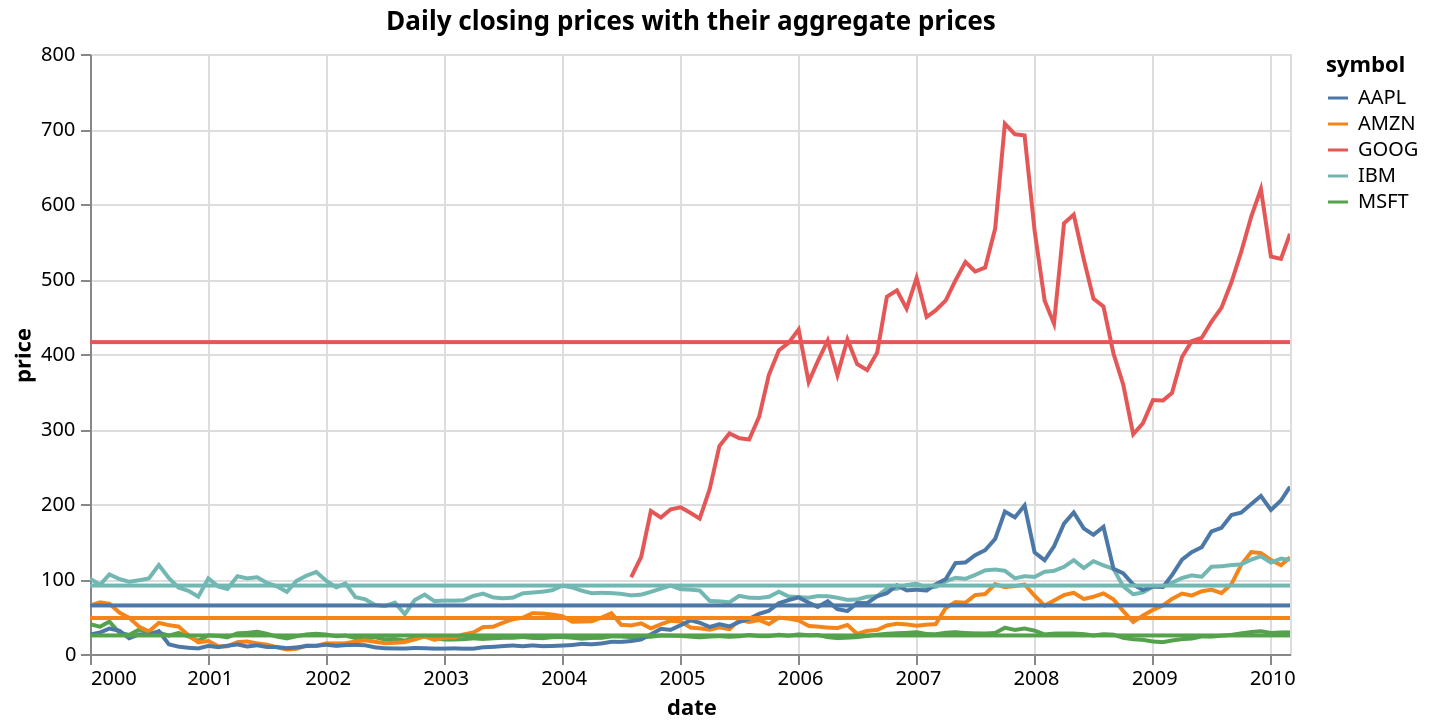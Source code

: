 {"config": {"view": {"height": 300, "width": 400}}, "layer": [{"encoding": {"y": {"title": "price", "field": "properties.price", "type": "quantitative"}, "x": {"title": "date", "field": "properties.date", "type": "temporal"}, "color": {"title": "symbol", "field": "properties.symbol", "type": "nominal"}}, "data": {"values": {"features": [{"properties": {"date": "2000-01-01", "price": 39.81, "symbol": "MSFT"}, "geometry": {"coordinates": [125.6, 10.1], "type": "Point"}, "type": "Feature"}, {"properties": {"date": "2000-02-01", "price": 36.35, "symbol": "MSFT"}, "geometry": {"coordinates": [125.6, 10.1], "type": "Point"}, "type": "Feature"}, {"properties": {"date": "2000-03-01", "price": 43.22, "symbol": "MSFT"}, "geometry": {"coordinates": [125.6, 10.1], "type": "Point"}, "type": "Feature"}, {"properties": {"date": "2000-04-01", "price": 28.37, "symbol": "MSFT"}, "geometry": {"coordinates": [125.6, 10.1], "type": "Point"}, "type": "Feature"}, {"properties": {"date": "2000-05-01", "price": 25.45, "symbol": "MSFT"}, "geometry": {"coordinates": [125.6, 10.1], "type": "Point"}, "type": "Feature"}, {"properties": {"date": "2000-06-01", "price": 32.54, "symbol": "MSFT"}, "geometry": {"coordinates": [125.6, 10.1], "type": "Point"}, "type": "Feature"}, {"properties": {"date": "2000-07-01", "price": 28.4, "symbol": "MSFT"}, "geometry": {"coordinates": [125.6, 10.1], "type": "Point"}, "type": "Feature"}, {"properties": {"date": "2000-08-01", "price": 28.4, "symbol": "MSFT"}, "geometry": {"coordinates": [125.6, 10.1], "type": "Point"}, "type": "Feature"}, {"properties": {"date": "2000-09-01", "price": 24.53, "symbol": "MSFT"}, "geometry": {"coordinates": [125.6, 10.1], "type": "Point"}, "type": "Feature"}, {"properties": {"date": "2000-10-01", "price": 28.02, "symbol": "MSFT"}, "geometry": {"coordinates": [125.6, 10.1], "type": "Point"}, "type": "Feature"}, {"properties": {"date": "2000-11-01", "price": 23.34, "symbol": "MSFT"}, "geometry": {"coordinates": [125.6, 10.1], "type": "Point"}, "type": "Feature"}, {"properties": {"date": "2000-12-01", "price": 17.65, "symbol": "MSFT"}, "geometry": {"coordinates": [125.6, 10.1], "type": "Point"}, "type": "Feature"}, {"properties": {"date": "2001-01-01", "price": 24.84, "symbol": "MSFT"}, "geometry": {"coordinates": [125.6, 10.1], "type": "Point"}, "type": "Feature"}, {"properties": {"date": "2001-02-01", "price": 24.0, "symbol": "MSFT"}, "geometry": {"coordinates": [125.6, 10.1], "type": "Point"}, "type": "Feature"}, {"properties": {"date": "2001-03-01", "price": 22.25, "symbol": "MSFT"}, "geometry": {"coordinates": [125.6, 10.1], "type": "Point"}, "type": "Feature"}, {"properties": {"date": "2001-04-01", "price": 27.56, "symbol": "MSFT"}, "geometry": {"coordinates": [125.6, 10.1], "type": "Point"}, "type": "Feature"}, {"properties": {"date": "2001-05-01", "price": 28.14, "symbol": "MSFT"}, "geometry": {"coordinates": [125.6, 10.1], "type": "Point"}, "type": "Feature"}, {"properties": {"date": "2001-06-01", "price": 29.7, "symbol": "MSFT"}, "geometry": {"coordinates": [125.6, 10.1], "type": "Point"}, "type": "Feature"}, {"properties": {"date": "2001-07-01", "price": 26.93, "symbol": "MSFT"}, "geometry": {"coordinates": [125.6, 10.1], "type": "Point"}, "type": "Feature"}, {"properties": {"date": "2001-08-01", "price": 23.21, "symbol": "MSFT"}, "geometry": {"coordinates": [125.6, 10.1], "type": "Point"}, "type": "Feature"}, {"properties": {"date": "2001-09-01", "price": 20.82, "symbol": "MSFT"}, "geometry": {"coordinates": [125.6, 10.1], "type": "Point"}, "type": "Feature"}, {"properties": {"date": "2001-10-01", "price": 23.65, "symbol": "MSFT"}, "geometry": {"coordinates": [125.6, 10.1], "type": "Point"}, "type": "Feature"}, {"properties": {"date": "2001-11-01", "price": 26.12, "symbol": "MSFT"}, "geometry": {"coordinates": [125.6, 10.1], "type": "Point"}, "type": "Feature"}, {"properties": {"date": "2001-12-01", "price": 26.95, "symbol": "MSFT"}, "geometry": {"coordinates": [125.6, 10.1], "type": "Point"}, "type": "Feature"}, {"properties": {"date": "2002-01-01", "price": 25.92, "symbol": "MSFT"}, "geometry": {"coordinates": [125.6, 10.1], "type": "Point"}, "type": "Feature"}, {"properties": {"date": "2002-02-01", "price": 23.73, "symbol": "MSFT"}, "geometry": {"coordinates": [125.6, 10.1], "type": "Point"}, "type": "Feature"}, {"properties": {"date": "2002-03-01", "price": 24.53, "symbol": "MSFT"}, "geometry": {"coordinates": [125.6, 10.1], "type": "Point"}, "type": "Feature"}, {"properties": {"date": "2002-04-01", "price": 21.26, "symbol": "MSFT"}, "geometry": {"coordinates": [125.6, 10.1], "type": "Point"}, "type": "Feature"}, {"properties": {"date": "2002-05-01", "price": 20.71, "symbol": "MSFT"}, "geometry": {"coordinates": [125.6, 10.1], "type": "Point"}, "type": "Feature"}, {"properties": {"date": "2002-06-01", "price": 22.25, "symbol": "MSFT"}, "geometry": {"coordinates": [125.6, 10.1], "type": "Point"}, "type": "Feature"}, {"properties": {"date": "2002-07-01", "price": 19.52, "symbol": "MSFT"}, "geometry": {"coordinates": [125.6, 10.1], "type": "Point"}, "type": "Feature"}, {"properties": {"date": "2002-08-01", "price": 19.97, "symbol": "MSFT"}, "geometry": {"coordinates": [125.6, 10.1], "type": "Point"}, "type": "Feature"}, {"properties": {"date": "2002-09-01", "price": 17.79, "symbol": "MSFT"}, "geometry": {"coordinates": [125.6, 10.1], "type": "Point"}, "type": "Feature"}, {"properties": {"date": "2002-10-01", "price": 21.75, "symbol": "MSFT"}, "geometry": {"coordinates": [125.6, 10.1], "type": "Point"}, "type": "Feature"}, {"properties": {"date": "2002-11-01", "price": 23.46, "symbol": "MSFT"}, "geometry": {"coordinates": [125.6, 10.1], "type": "Point"}, "type": "Feature"}, {"properties": {"date": "2002-12-01", "price": 21.03, "symbol": "MSFT"}, "geometry": {"coordinates": [125.6, 10.1], "type": "Point"}, "type": "Feature"}, {"properties": {"date": "2003-01-01", "price": 19.31, "symbol": "MSFT"}, "geometry": {"coordinates": [125.6, 10.1], "type": "Point"}, "type": "Feature"}, {"properties": {"date": "2003-02-01", "price": 19.34, "symbol": "MSFT"}, "geometry": {"coordinates": [125.6, 10.1], "type": "Point"}, "type": "Feature"}, {"properties": {"date": "2003-03-01", "price": 19.76, "symbol": "MSFT"}, "geometry": {"coordinates": [125.6, 10.1], "type": "Point"}, "type": "Feature"}, {"properties": {"date": "2003-04-01", "price": 20.87, "symbol": "MSFT"}, "geometry": {"coordinates": [125.6, 10.1], "type": "Point"}, "type": "Feature"}, {"properties": {"date": "2003-05-01", "price": 20.09, "symbol": "MSFT"}, "geometry": {"coordinates": [125.6, 10.1], "type": "Point"}, "type": "Feature"}, {"properties": {"date": "2003-06-01", "price": 20.93, "symbol": "MSFT"}, "geometry": {"coordinates": [125.6, 10.1], "type": "Point"}, "type": "Feature"}, {"properties": {"date": "2003-07-01", "price": 21.56, "symbol": "MSFT"}, "geometry": {"coordinates": [125.6, 10.1], "type": "Point"}, "type": "Feature"}, {"properties": {"date": "2003-08-01", "price": 21.65, "symbol": "MSFT"}, "geometry": {"coordinates": [125.6, 10.1], "type": "Point"}, "type": "Feature"}, {"properties": {"date": "2003-09-01", "price": 22.69, "symbol": "MSFT"}, "geometry": {"coordinates": [125.6, 10.1], "type": "Point"}, "type": "Feature"}, {"properties": {"date": "2003-10-01", "price": 21.45, "symbol": "MSFT"}, "geometry": {"coordinates": [125.6, 10.1], "type": "Point"}, "type": "Feature"}, {"properties": {"date": "2003-11-01", "price": 21.1, "symbol": "MSFT"}, "geometry": {"coordinates": [125.6, 10.1], "type": "Point"}, "type": "Feature"}, {"properties": {"date": "2003-12-01", "price": 22.46, "symbol": "MSFT"}, "geometry": {"coordinates": [125.6, 10.1], "type": "Point"}, "type": "Feature"}, {"properties": {"date": "2004-01-01", "price": 22.69, "symbol": "MSFT"}, "geometry": {"coordinates": [125.6, 10.1], "type": "Point"}, "type": "Feature"}, {"properties": {"date": "2004-02-01", "price": 21.77, "symbol": "MSFT"}, "geometry": {"coordinates": [125.6, 10.1], "type": "Point"}, "type": "Feature"}, {"properties": {"date": "2004-03-01", "price": 20.46, "symbol": "MSFT"}, "geometry": {"coordinates": [125.6, 10.1], "type": "Point"}, "type": "Feature"}, {"properties": {"date": "2004-04-01", "price": 21.45, "symbol": "MSFT"}, "geometry": {"coordinates": [125.6, 10.1], "type": "Point"}, "type": "Feature"}, {"properties": {"date": "2004-05-01", "price": 21.53, "symbol": "MSFT"}, "geometry": {"coordinates": [125.6, 10.1], "type": "Point"}, "type": "Feature"}, {"properties": {"date": "2004-06-01", "price": 23.44, "symbol": "MSFT"}, "geometry": {"coordinates": [125.6, 10.1], "type": "Point"}, "type": "Feature"}, {"properties": {"date": "2004-07-01", "price": 23.38, "symbol": "MSFT"}, "geometry": {"coordinates": [125.6, 10.1], "type": "Point"}, "type": "Feature"}, {"properties": {"date": "2004-08-01", "price": 22.47, "symbol": "MSFT"}, "geometry": {"coordinates": [125.6, 10.1], "type": "Point"}, "type": "Feature"}, {"properties": {"date": "2004-09-01", "price": 22.76, "symbol": "MSFT"}, "geometry": {"coordinates": [125.6, 10.1], "type": "Point"}, "type": "Feature"}, {"properties": {"date": "2004-10-01", "price": 23.02, "symbol": "MSFT"}, "geometry": {"coordinates": [125.6, 10.1], "type": "Point"}, "type": "Feature"}, {"properties": {"date": "2004-11-01", "price": 24.6, "symbol": "MSFT"}, "geometry": {"coordinates": [125.6, 10.1], "type": "Point"}, "type": "Feature"}, {"properties": {"date": "2004-12-01", "price": 24.52, "symbol": "MSFT"}, "geometry": {"coordinates": [125.6, 10.1], "type": "Point"}, "type": "Feature"}, {"properties": {"date": "2005-01-01", "price": 24.11, "symbol": "MSFT"}, "geometry": {"coordinates": [125.6, 10.1], "type": "Point"}, "type": "Feature"}, {"properties": {"date": "2005-02-01", "price": 23.15, "symbol": "MSFT"}, "geometry": {"coordinates": [125.6, 10.1], "type": "Point"}, "type": "Feature"}, {"properties": {"date": "2005-03-01", "price": 22.24, "symbol": "MSFT"}, "geometry": {"coordinates": [125.6, 10.1], "type": "Point"}, "type": "Feature"}, {"properties": {"date": "2005-04-01", "price": 23.28, "symbol": "MSFT"}, "geometry": {"coordinates": [125.6, 10.1], "type": "Point"}, "type": "Feature"}, {"properties": {"date": "2005-05-01", "price": 23.82, "symbol": "MSFT"}, "geometry": {"coordinates": [125.6, 10.1], "type": "Point"}, "type": "Feature"}, {"properties": {"date": "2005-06-01", "price": 22.93, "symbol": "MSFT"}, "geometry": {"coordinates": [125.6, 10.1], "type": "Point"}, "type": "Feature"}, {"properties": {"date": "2005-07-01", "price": 23.64, "symbol": "MSFT"}, "geometry": {"coordinates": [125.6, 10.1], "type": "Point"}, "type": "Feature"}, {"properties": {"date": "2005-08-01", "price": 25.35, "symbol": "MSFT"}, "geometry": {"coordinates": [125.6, 10.1], "type": "Point"}, "type": "Feature"}, {"properties": {"date": "2005-09-01", "price": 23.83, "symbol": "MSFT"}, "geometry": {"coordinates": [125.6, 10.1], "type": "Point"}, "type": "Feature"}, {"properties": {"date": "2005-10-01", "price": 23.8, "symbol": "MSFT"}, "geometry": {"coordinates": [125.6, 10.1], "type": "Point"}, "type": "Feature"}, {"properties": {"date": "2005-11-01", "price": 25.71, "symbol": "MSFT"}, "geometry": {"coordinates": [125.6, 10.1], "type": "Point"}, "type": "Feature"}, {"properties": {"date": "2005-12-01", "price": 24.29, "symbol": "MSFT"}, "geometry": {"coordinates": [125.6, 10.1], "type": "Point"}, "type": "Feature"}, {"properties": {"date": "2006-01-01", "price": 26.14, "symbol": "MSFT"}, "geometry": {"coordinates": [125.6, 10.1], "type": "Point"}, "type": "Feature"}, {"properties": {"date": "2006-02-01", "price": 25.04, "symbol": "MSFT"}, "geometry": {"coordinates": [125.6, 10.1], "type": "Point"}, "type": "Feature"}, {"properties": {"date": "2006-03-01", "price": 25.36, "symbol": "MSFT"}, "geometry": {"coordinates": [125.6, 10.1], "type": "Point"}, "type": "Feature"}, {"properties": {"date": "2006-04-01", "price": 22.5, "symbol": "MSFT"}, "geometry": {"coordinates": [125.6, 10.1], "type": "Point"}, "type": "Feature"}, {"properties": {"date": "2006-05-01", "price": 21.19, "symbol": "MSFT"}, "geometry": {"coordinates": [125.6, 10.1], "type": "Point"}, "type": "Feature"}, {"properties": {"date": "2006-06-01", "price": 21.8, "symbol": "MSFT"}, "geometry": {"coordinates": [125.6, 10.1], "type": "Point"}, "type": "Feature"}, {"properties": {"date": "2006-07-01", "price": 22.51, "symbol": "MSFT"}, "geometry": {"coordinates": [125.6, 10.1], "type": "Point"}, "type": "Feature"}, {"properties": {"date": "2006-08-01", "price": 24.13, "symbol": "MSFT"}, "geometry": {"coordinates": [125.6, 10.1], "type": "Point"}, "type": "Feature"}, {"properties": {"date": "2006-09-01", "price": 25.68, "symbol": "MSFT"}, "geometry": {"coordinates": [125.6, 10.1], "type": "Point"}, "type": "Feature"}, {"properties": {"date": "2006-10-01", "price": 26.96, "symbol": "MSFT"}, "geometry": {"coordinates": [125.6, 10.1], "type": "Point"}, "type": "Feature"}, {"properties": {"date": "2006-11-01", "price": 27.66, "symbol": "MSFT"}, "geometry": {"coordinates": [125.6, 10.1], "type": "Point"}, "type": "Feature"}, {"properties": {"date": "2006-12-01", "price": 28.13, "symbol": "MSFT"}, "geometry": {"coordinates": [125.6, 10.1], "type": "Point"}, "type": "Feature"}, {"properties": {"date": "2007-01-01", "price": 29.07, "symbol": "MSFT"}, "geometry": {"coordinates": [125.6, 10.1], "type": "Point"}, "type": "Feature"}, {"properties": {"date": "2007-02-01", "price": 26.63, "symbol": "MSFT"}, "geometry": {"coordinates": [125.6, 10.1], "type": "Point"}, "type": "Feature"}, {"properties": {"date": "2007-03-01", "price": 26.35, "symbol": "MSFT"}, "geometry": {"coordinates": [125.6, 10.1], "type": "Point"}, "type": "Feature"}, {"properties": {"date": "2007-04-01", "price": 28.3, "symbol": "MSFT"}, "geometry": {"coordinates": [125.6, 10.1], "type": "Point"}, "type": "Feature"}, {"properties": {"date": "2007-05-01", "price": 29.11, "symbol": "MSFT"}, "geometry": {"coordinates": [125.6, 10.1], "type": "Point"}, "type": "Feature"}, {"properties": {"date": "2007-06-01", "price": 27.95, "symbol": "MSFT"}, "geometry": {"coordinates": [125.6, 10.1], "type": "Point"}, "type": "Feature"}, {"properties": {"date": "2007-07-01", "price": 27.5, "symbol": "MSFT"}, "geometry": {"coordinates": [125.6, 10.1], "type": "Point"}, "type": "Feature"}, {"properties": {"date": "2007-08-01", "price": 27.34, "symbol": "MSFT"}, "geometry": {"coordinates": [125.6, 10.1], "type": "Point"}, "type": "Feature"}, {"properties": {"date": "2007-09-01", "price": 28.04, "symbol": "MSFT"}, "geometry": {"coordinates": [125.6, 10.1], "type": "Point"}, "type": "Feature"}, {"properties": {"date": "2007-10-01", "price": 35.03, "symbol": "MSFT"}, "geometry": {"coordinates": [125.6, 10.1], "type": "Point"}, "type": "Feature"}, {"properties": {"date": "2007-11-01", "price": 32.09, "symbol": "MSFT"}, "geometry": {"coordinates": [125.6, 10.1], "type": "Point"}, "type": "Feature"}, {"properties": {"date": "2007-12-01", "price": 34.0, "symbol": "MSFT"}, "geometry": {"coordinates": [125.6, 10.1], "type": "Point"}, "type": "Feature"}, {"properties": {"date": "2008-01-01", "price": 31.13, "symbol": "MSFT"}, "geometry": {"coordinates": [125.6, 10.1], "type": "Point"}, "type": "Feature"}, {"properties": {"date": "2008-02-01", "price": 26.07, "symbol": "MSFT"}, "geometry": {"coordinates": [125.6, 10.1], "type": "Point"}, "type": "Feature"}, {"properties": {"date": "2008-03-01", "price": 27.21, "symbol": "MSFT"}, "geometry": {"coordinates": [125.6, 10.1], "type": "Point"}, "type": "Feature"}, {"properties": {"date": "2008-04-01", "price": 27.34, "symbol": "MSFT"}, "geometry": {"coordinates": [125.6, 10.1], "type": "Point"}, "type": "Feature"}, {"properties": {"date": "2008-05-01", "price": 27.25, "symbol": "MSFT"}, "geometry": {"coordinates": [125.6, 10.1], "type": "Point"}, "type": "Feature"}, {"properties": {"date": "2008-06-01", "price": 26.47, "symbol": "MSFT"}, "geometry": {"coordinates": [125.6, 10.1], "type": "Point"}, "type": "Feature"}, {"properties": {"date": "2008-07-01", "price": 24.75, "symbol": "MSFT"}, "geometry": {"coordinates": [125.6, 10.1], "type": "Point"}, "type": "Feature"}, {"properties": {"date": "2008-08-01", "price": 26.36, "symbol": "MSFT"}, "geometry": {"coordinates": [125.6, 10.1], "type": "Point"}, "type": "Feature"}, {"properties": {"date": "2008-09-01", "price": 25.78, "symbol": "MSFT"}, "geometry": {"coordinates": [125.6, 10.1], "type": "Point"}, "type": "Feature"}, {"properties": {"date": "2008-10-01", "price": 21.57, "symbol": "MSFT"}, "geometry": {"coordinates": [125.6, 10.1], "type": "Point"}, "type": "Feature"}, {"properties": {"date": "2008-11-01", "price": 19.66, "symbol": "MSFT"}, "geometry": {"coordinates": [125.6, 10.1], "type": "Point"}, "type": "Feature"}, {"properties": {"date": "2008-12-01", "price": 18.91, "symbol": "MSFT"}, "geometry": {"coordinates": [125.6, 10.1], "type": "Point"}, "type": "Feature"}, {"properties": {"date": "2009-01-01", "price": 16.63, "symbol": "MSFT"}, "geometry": {"coordinates": [125.6, 10.1], "type": "Point"}, "type": "Feature"}, {"properties": {"date": "2009-02-01", "price": 15.81, "symbol": "MSFT"}, "geometry": {"coordinates": [125.6, 10.1], "type": "Point"}, "type": "Feature"}, {"properties": {"date": "2009-03-01", "price": 17.99, "symbol": "MSFT"}, "geometry": {"coordinates": [125.6, 10.1], "type": "Point"}, "type": "Feature"}, {"properties": {"date": "2009-04-01", "price": 19.84, "symbol": "MSFT"}, "geometry": {"coordinates": [125.6, 10.1], "type": "Point"}, "type": "Feature"}, {"properties": {"date": "2009-05-01", "price": 20.59, "symbol": "MSFT"}, "geometry": {"coordinates": [125.6, 10.1], "type": "Point"}, "type": "Feature"}, {"properties": {"date": "2009-06-01", "price": 23.42, "symbol": "MSFT"}, "geometry": {"coordinates": [125.6, 10.1], "type": "Point"}, "type": "Feature"}, {"properties": {"date": "2009-07-01", "price": 23.18, "symbol": "MSFT"}, "geometry": {"coordinates": [125.6, 10.1], "type": "Point"}, "type": "Feature"}, {"properties": {"date": "2009-08-01", "price": 24.43, "symbol": "MSFT"}, "geometry": {"coordinates": [125.6, 10.1], "type": "Point"}, "type": "Feature"}, {"properties": {"date": "2009-09-01", "price": 25.49, "symbol": "MSFT"}, "geometry": {"coordinates": [125.6, 10.1], "type": "Point"}, "type": "Feature"}, {"properties": {"date": "2009-10-01", "price": 27.48, "symbol": "MSFT"}, "geometry": {"coordinates": [125.6, 10.1], "type": "Point"}, "type": "Feature"}, {"properties": {"date": "2009-11-01", "price": 29.27, "symbol": "MSFT"}, "geometry": {"coordinates": [125.6, 10.1], "type": "Point"}, "type": "Feature"}, {"properties": {"date": "2009-12-01", "price": 30.34, "symbol": "MSFT"}, "geometry": {"coordinates": [125.6, 10.1], "type": "Point"}, "type": "Feature"}, {"properties": {"date": "2010-01-01", "price": 28.05, "symbol": "MSFT"}, "geometry": {"coordinates": [125.6, 10.1], "type": "Point"}, "type": "Feature"}, {"properties": {"date": "2010-02-01", "price": 28.67, "symbol": "MSFT"}, "geometry": {"coordinates": [125.6, 10.1], "type": "Point"}, "type": "Feature"}, {"properties": {"date": "2010-03-01", "price": 28.8, "symbol": "MSFT"}, "geometry": {"coordinates": [125.6, 10.1], "type": "Point"}, "type": "Feature"}, {"properties": {"date": "2000-01-01", "price": 64.56, "symbol": "AMZN"}, "geometry": {"coordinates": [125.6, 10.1], "type": "Point"}, "type": "Feature"}, {"properties": {"date": "2000-02-01", "price": 68.87, "symbol": "AMZN"}, "geometry": {"coordinates": [125.6, 10.1], "type": "Point"}, "type": "Feature"}, {"properties": {"date": "2000-03-01", "price": 67.0, "symbol": "AMZN"}, "geometry": {"coordinates": [125.6, 10.1], "type": "Point"}, "type": "Feature"}, {"properties": {"date": "2000-04-01", "price": 55.19, "symbol": "AMZN"}, "geometry": {"coordinates": [125.6, 10.1], "type": "Point"}, "type": "Feature"}, {"properties": {"date": "2000-05-01", "price": 48.31, "symbol": "AMZN"}, "geometry": {"coordinates": [125.6, 10.1], "type": "Point"}, "type": "Feature"}, {"properties": {"date": "2000-06-01", "price": 36.31, "symbol": "AMZN"}, "geometry": {"coordinates": [125.6, 10.1], "type": "Point"}, "type": "Feature"}, {"properties": {"date": "2000-07-01", "price": 30.12, "symbol": "AMZN"}, "geometry": {"coordinates": [125.6, 10.1], "type": "Point"}, "type": "Feature"}, {"properties": {"date": "2000-08-01", "price": 41.5, "symbol": "AMZN"}, "geometry": {"coordinates": [125.6, 10.1], "type": "Point"}, "type": "Feature"}, {"properties": {"date": "2000-09-01", "price": 38.44, "symbol": "AMZN"}, "geometry": {"coordinates": [125.6, 10.1], "type": "Point"}, "type": "Feature"}, {"properties": {"date": "2000-10-01", "price": 36.62, "symbol": "AMZN"}, "geometry": {"coordinates": [125.6, 10.1], "type": "Point"}, "type": "Feature"}, {"properties": {"date": "2000-11-01", "price": 24.69, "symbol": "AMZN"}, "geometry": {"coordinates": [125.6, 10.1], "type": "Point"}, "type": "Feature"}, {"properties": {"date": "2000-12-01", "price": 15.56, "symbol": "AMZN"}, "geometry": {"coordinates": [125.6, 10.1], "type": "Point"}, "type": "Feature"}, {"properties": {"date": "2001-01-01", "price": 17.31, "symbol": "AMZN"}, "geometry": {"coordinates": [125.6, 10.1], "type": "Point"}, "type": "Feature"}, {"properties": {"date": "2001-02-01", "price": 10.19, "symbol": "AMZN"}, "geometry": {"coordinates": [125.6, 10.1], "type": "Point"}, "type": "Feature"}, {"properties": {"date": "2001-03-01", "price": 10.23, "symbol": "AMZN"}, "geometry": {"coordinates": [125.6, 10.1], "type": "Point"}, "type": "Feature"}, {"properties": {"date": "2001-04-01", "price": 15.78, "symbol": "AMZN"}, "geometry": {"coordinates": [125.6, 10.1], "type": "Point"}, "type": "Feature"}, {"properties": {"date": "2001-05-01", "price": 16.69, "symbol": "AMZN"}, "geometry": {"coordinates": [125.6, 10.1], "type": "Point"}, "type": "Feature"}, {"properties": {"date": "2001-06-01", "price": 14.15, "symbol": "AMZN"}, "geometry": {"coordinates": [125.6, 10.1], "type": "Point"}, "type": "Feature"}, {"properties": {"date": "2001-07-01", "price": 12.49, "symbol": "AMZN"}, "geometry": {"coordinates": [125.6, 10.1], "type": "Point"}, "type": "Feature"}, {"properties": {"date": "2001-08-01", "price": 8.94, "symbol": "AMZN"}, "geometry": {"coordinates": [125.6, 10.1], "type": "Point"}, "type": "Feature"}, {"properties": {"date": "2001-09-01", "price": 5.97, "symbol": "AMZN"}, "geometry": {"coordinates": [125.6, 10.1], "type": "Point"}, "type": "Feature"}, {"properties": {"date": "2001-10-01", "price": 6.98, "symbol": "AMZN"}, "geometry": {"coordinates": [125.6, 10.1], "type": "Point"}, "type": "Feature"}, {"properties": {"date": "2001-11-01", "price": 11.32, "symbol": "AMZN"}, "geometry": {"coordinates": [125.6, 10.1], "type": "Point"}, "type": "Feature"}, {"properties": {"date": "2001-12-01", "price": 10.82, "symbol": "AMZN"}, "geometry": {"coordinates": [125.6, 10.1], "type": "Point"}, "type": "Feature"}, {"properties": {"date": "2002-01-01", "price": 14.19, "symbol": "AMZN"}, "geometry": {"coordinates": [125.6, 10.1], "type": "Point"}, "type": "Feature"}, {"properties": {"date": "2002-02-01", "price": 14.1, "symbol": "AMZN"}, "geometry": {"coordinates": [125.6, 10.1], "type": "Point"}, "type": "Feature"}, {"properties": {"date": "2002-03-01", "price": 14.3, "symbol": "AMZN"}, "geometry": {"coordinates": [125.6, 10.1], "type": "Point"}, "type": "Feature"}, {"properties": {"date": "2002-04-01", "price": 16.69, "symbol": "AMZN"}, "geometry": {"coordinates": [125.6, 10.1], "type": "Point"}, "type": "Feature"}, {"properties": {"date": "2002-05-01", "price": 18.23, "symbol": "AMZN"}, "geometry": {"coordinates": [125.6, 10.1], "type": "Point"}, "type": "Feature"}, {"properties": {"date": "2002-06-01", "price": 16.25, "symbol": "AMZN"}, "geometry": {"coordinates": [125.6, 10.1], "type": "Point"}, "type": "Feature"}, {"properties": {"date": "2002-07-01", "price": 14.45, "symbol": "AMZN"}, "geometry": {"coordinates": [125.6, 10.1], "type": "Point"}, "type": "Feature"}, {"properties": {"date": "2002-08-01", "price": 14.94, "symbol": "AMZN"}, "geometry": {"coordinates": [125.6, 10.1], "type": "Point"}, "type": "Feature"}, {"properties": {"date": "2002-09-01", "price": 15.93, "symbol": "AMZN"}, "geometry": {"coordinates": [125.6, 10.1], "type": "Point"}, "type": "Feature"}, {"properties": {"date": "2002-10-01", "price": 19.36, "symbol": "AMZN"}, "geometry": {"coordinates": [125.6, 10.1], "type": "Point"}, "type": "Feature"}, {"properties": {"date": "2002-11-01", "price": 23.35, "symbol": "AMZN"}, "geometry": {"coordinates": [125.6, 10.1], "type": "Point"}, "type": "Feature"}, {"properties": {"date": "2002-12-01", "price": 18.89, "symbol": "AMZN"}, "geometry": {"coordinates": [125.6, 10.1], "type": "Point"}, "type": "Feature"}, {"properties": {"date": "2003-01-01", "price": 21.85, "symbol": "AMZN"}, "geometry": {"coordinates": [125.6, 10.1], "type": "Point"}, "type": "Feature"}, {"properties": {"date": "2003-02-01", "price": 22.01, "symbol": "AMZN"}, "geometry": {"coordinates": [125.6, 10.1], "type": "Point"}, "type": "Feature"}, {"properties": {"date": "2003-03-01", "price": 26.03, "symbol": "AMZN"}, "geometry": {"coordinates": [125.6, 10.1], "type": "Point"}, "type": "Feature"}, {"properties": {"date": "2003-04-01", "price": 28.69, "symbol": "AMZN"}, "geometry": {"coordinates": [125.6, 10.1], "type": "Point"}, "type": "Feature"}, {"properties": {"date": "2003-05-01", "price": 35.89, "symbol": "AMZN"}, "geometry": {"coordinates": [125.6, 10.1], "type": "Point"}, "type": "Feature"}, {"properties": {"date": "2003-06-01", "price": 36.32, "symbol": "AMZN"}, "geometry": {"coordinates": [125.6, 10.1], "type": "Point"}, "type": "Feature"}, {"properties": {"date": "2003-07-01", "price": 41.64, "symbol": "AMZN"}, "geometry": {"coordinates": [125.6, 10.1], "type": "Point"}, "type": "Feature"}, {"properties": {"date": "2003-08-01", "price": 46.32, "symbol": "AMZN"}, "geometry": {"coordinates": [125.6, 10.1], "type": "Point"}, "type": "Feature"}, {"properties": {"date": "2003-09-01", "price": 48.43, "symbol": "AMZN"}, "geometry": {"coordinates": [125.6, 10.1], "type": "Point"}, "type": "Feature"}, {"properties": {"date": "2003-10-01", "price": 54.43, "symbol": "AMZN"}, "geometry": {"coordinates": [125.6, 10.1], "type": "Point"}, "type": "Feature"}, {"properties": {"date": "2003-11-01", "price": 53.97, "symbol": "AMZN"}, "geometry": {"coordinates": [125.6, 10.1], "type": "Point"}, "type": "Feature"}, {"properties": {"date": "2003-12-01", "price": 52.62, "symbol": "AMZN"}, "geometry": {"coordinates": [125.6, 10.1], "type": "Point"}, "type": "Feature"}, {"properties": {"date": "2004-01-01", "price": 50.4, "symbol": "AMZN"}, "geometry": {"coordinates": [125.6, 10.1], "type": "Point"}, "type": "Feature"}, {"properties": {"date": "2004-02-01", "price": 43.01, "symbol": "AMZN"}, "geometry": {"coordinates": [125.6, 10.1], "type": "Point"}, "type": "Feature"}, {"properties": {"date": "2004-03-01", "price": 43.28, "symbol": "AMZN"}, "geometry": {"coordinates": [125.6, 10.1], "type": "Point"}, "type": "Feature"}, {"properties": {"date": "2004-04-01", "price": 43.6, "symbol": "AMZN"}, "geometry": {"coordinates": [125.6, 10.1], "type": "Point"}, "type": "Feature"}, {"properties": {"date": "2004-05-01", "price": 48.5, "symbol": "AMZN"}, "geometry": {"coordinates": [125.6, 10.1], "type": "Point"}, "type": "Feature"}, {"properties": {"date": "2004-06-01", "price": 54.4, "symbol": "AMZN"}, "geometry": {"coordinates": [125.6, 10.1], "type": "Point"}, "type": "Feature"}, {"properties": {"date": "2004-07-01", "price": 38.92, "symbol": "AMZN"}, "geometry": {"coordinates": [125.6, 10.1], "type": "Point"}, "type": "Feature"}, {"properties": {"date": "2004-08-01", "price": 38.14, "symbol": "AMZN"}, "geometry": {"coordinates": [125.6, 10.1], "type": "Point"}, "type": "Feature"}, {"properties": {"date": "2004-09-01", "price": 40.86, "symbol": "AMZN"}, "geometry": {"coordinates": [125.6, 10.1], "type": "Point"}, "type": "Feature"}, {"properties": {"date": "2004-10-01", "price": 34.13, "symbol": "AMZN"}, "geometry": {"coordinates": [125.6, 10.1], "type": "Point"}, "type": "Feature"}, {"properties": {"date": "2004-11-01", "price": 39.68, "symbol": "AMZN"}, "geometry": {"coordinates": [125.6, 10.1], "type": "Point"}, "type": "Feature"}, {"properties": {"date": "2004-12-01", "price": 44.29, "symbol": "AMZN"}, "geometry": {"coordinates": [125.6, 10.1], "type": "Point"}, "type": "Feature"}, {"properties": {"date": "2005-01-01", "price": 43.22, "symbol": "AMZN"}, "geometry": {"coordinates": [125.6, 10.1], "type": "Point"}, "type": "Feature"}, {"properties": {"date": "2005-02-01", "price": 35.18, "symbol": "AMZN"}, "geometry": {"coordinates": [125.6, 10.1], "type": "Point"}, "type": "Feature"}, {"properties": {"date": "2005-03-01", "price": 34.27, "symbol": "AMZN"}, "geometry": {"coordinates": [125.6, 10.1], "type": "Point"}, "type": "Feature"}, {"properties": {"date": "2005-04-01", "price": 32.36, "symbol": "AMZN"}, "geometry": {"coordinates": [125.6, 10.1], "type": "Point"}, "type": "Feature"}, {"properties": {"date": "2005-05-01", "price": 35.51, "symbol": "AMZN"}, "geometry": {"coordinates": [125.6, 10.1], "type": "Point"}, "type": "Feature"}, {"properties": {"date": "2005-06-01", "price": 33.09, "symbol": "AMZN"}, "geometry": {"coordinates": [125.6, 10.1], "type": "Point"}, "type": "Feature"}, {"properties": {"date": "2005-07-01", "price": 45.15, "symbol": "AMZN"}, "geometry": {"coordinates": [125.6, 10.1], "type": "Point"}, "type": "Feature"}, {"properties": {"date": "2005-08-01", "price": 42.7, "symbol": "AMZN"}, "geometry": {"coordinates": [125.6, 10.1], "type": "Point"}, "type": "Feature"}, {"properties": {"date": "2005-09-01", "price": 45.3, "symbol": "AMZN"}, "geometry": {"coordinates": [125.6, 10.1], "type": "Point"}, "type": "Feature"}, {"properties": {"date": "2005-10-01", "price": 39.86, "symbol": "AMZN"}, "geometry": {"coordinates": [125.6, 10.1], "type": "Point"}, "type": "Feature"}, {"properties": {"date": "2005-11-01", "price": 48.46, "symbol": "AMZN"}, "geometry": {"coordinates": [125.6, 10.1], "type": "Point"}, "type": "Feature"}, {"properties": {"date": "2005-12-01", "price": 47.15, "symbol": "AMZN"}, "geometry": {"coordinates": [125.6, 10.1], "type": "Point"}, "type": "Feature"}, {"properties": {"date": "2006-01-01", "price": 44.82, "symbol": "AMZN"}, "geometry": {"coordinates": [125.6, 10.1], "type": "Point"}, "type": "Feature"}, {"properties": {"date": "2006-02-01", "price": 37.44, "symbol": "AMZN"}, "geometry": {"coordinates": [125.6, 10.1], "type": "Point"}, "type": "Feature"}, {"properties": {"date": "2006-03-01", "price": 36.53, "symbol": "AMZN"}, "geometry": {"coordinates": [125.6, 10.1], "type": "Point"}, "type": "Feature"}, {"properties": {"date": "2006-04-01", "price": 35.21, "symbol": "AMZN"}, "geometry": {"coordinates": [125.6, 10.1], "type": "Point"}, "type": "Feature"}, {"properties": {"date": "2006-05-01", "price": 34.61, "symbol": "AMZN"}, "geometry": {"coordinates": [125.6, 10.1], "type": "Point"}, "type": "Feature"}, {"properties": {"date": "2006-06-01", "price": 38.68, "symbol": "AMZN"}, "geometry": {"coordinates": [125.6, 10.1], "type": "Point"}, "type": "Feature"}, {"properties": {"date": "2006-07-01", "price": 26.89, "symbol": "AMZN"}, "geometry": {"coordinates": [125.6, 10.1], "type": "Point"}, "type": "Feature"}, {"properties": {"date": "2006-08-01", "price": 30.83, "symbol": "AMZN"}, "geometry": {"coordinates": [125.6, 10.1], "type": "Point"}, "type": "Feature"}, {"properties": {"date": "2006-09-01", "price": 32.12, "symbol": "AMZN"}, "geometry": {"coordinates": [125.6, 10.1], "type": "Point"}, "type": "Feature"}, {"properties": {"date": "2006-10-01", "price": 38.09, "symbol": "AMZN"}, "geometry": {"coordinates": [125.6, 10.1], "type": "Point"}, "type": "Feature"}, {"properties": {"date": "2006-11-01", "price": 40.34, "symbol": "AMZN"}, "geometry": {"coordinates": [125.6, 10.1], "type": "Point"}, "type": "Feature"}, {"properties": {"date": "2006-12-01", "price": 39.46, "symbol": "AMZN"}, "geometry": {"coordinates": [125.6, 10.1], "type": "Point"}, "type": "Feature"}, {"properties": {"date": "2007-01-01", "price": 37.67, "symbol": "AMZN"}, "geometry": {"coordinates": [125.6, 10.1], "type": "Point"}, "type": "Feature"}, {"properties": {"date": "2007-02-01", "price": 39.14, "symbol": "AMZN"}, "geometry": {"coordinates": [125.6, 10.1], "type": "Point"}, "type": "Feature"}, {"properties": {"date": "2007-03-01", "price": 39.79, "symbol": "AMZN"}, "geometry": {"coordinates": [125.6, 10.1], "type": "Point"}, "type": "Feature"}, {"properties": {"date": "2007-04-01", "price": 61.33, "symbol": "AMZN"}, "geometry": {"coordinates": [125.6, 10.1], "type": "Point"}, "type": "Feature"}, {"properties": {"date": "2007-05-01", "price": 69.14, "symbol": "AMZN"}, "geometry": {"coordinates": [125.6, 10.1], "type": "Point"}, "type": "Feature"}, {"properties": {"date": "2007-06-01", "price": 68.41, "symbol": "AMZN"}, "geometry": {"coordinates": [125.6, 10.1], "type": "Point"}, "type": "Feature"}, {"properties": {"date": "2007-07-01", "price": 78.54, "symbol": "AMZN"}, "geometry": {"coordinates": [125.6, 10.1], "type": "Point"}, "type": "Feature"}, {"properties": {"date": "2007-08-01", "price": 79.91, "symbol": "AMZN"}, "geometry": {"coordinates": [125.6, 10.1], "type": "Point"}, "type": "Feature"}, {"properties": {"date": "2007-09-01", "price": 93.15, "symbol": "AMZN"}, "geometry": {"coordinates": [125.6, 10.1], "type": "Point"}, "type": "Feature"}, {"properties": {"date": "2007-10-01", "price": 89.15, "symbol": "AMZN"}, "geometry": {"coordinates": [125.6, 10.1], "type": "Point"}, "type": "Feature"}, {"properties": {"date": "2007-11-01", "price": 90.56, "symbol": "AMZN"}, "geometry": {"coordinates": [125.6, 10.1], "type": "Point"}, "type": "Feature"}, {"properties": {"date": "2007-12-01", "price": 92.64, "symbol": "AMZN"}, "geometry": {"coordinates": [125.6, 10.1], "type": "Point"}, "type": "Feature"}, {"properties": {"date": "2008-01-01", "price": 77.7, "symbol": "AMZN"}, "geometry": {"coordinates": [125.6, 10.1], "type": "Point"}, "type": "Feature"}, {"properties": {"date": "2008-02-01", "price": 64.47, "symbol": "AMZN"}, "geometry": {"coordinates": [125.6, 10.1], "type": "Point"}, "type": "Feature"}, {"properties": {"date": "2008-03-01", "price": 71.3, "symbol": "AMZN"}, "geometry": {"coordinates": [125.6, 10.1], "type": "Point"}, "type": "Feature"}, {"properties": {"date": "2008-04-01", "price": 78.63, "symbol": "AMZN"}, "geometry": {"coordinates": [125.6, 10.1], "type": "Point"}, "type": "Feature"}, {"properties": {"date": "2008-05-01", "price": 81.62, "symbol": "AMZN"}, "geometry": {"coordinates": [125.6, 10.1], "type": "Point"}, "type": "Feature"}, {"properties": {"date": "2008-06-01", "price": 73.33, "symbol": "AMZN"}, "geometry": {"coordinates": [125.6, 10.1], "type": "Point"}, "type": "Feature"}, {"properties": {"date": "2008-07-01", "price": 76.34, "symbol": "AMZN"}, "geometry": {"coordinates": [125.6, 10.1], "type": "Point"}, "type": "Feature"}, {"properties": {"date": "2008-08-01", "price": 80.81, "symbol": "AMZN"}, "geometry": {"coordinates": [125.6, 10.1], "type": "Point"}, "type": "Feature"}, {"properties": {"date": "2008-09-01", "price": 72.76, "symbol": "AMZN"}, "geometry": {"coordinates": [125.6, 10.1], "type": "Point"}, "type": "Feature"}, {"properties": {"date": "2008-10-01", "price": 57.24, "symbol": "AMZN"}, "geometry": {"coordinates": [125.6, 10.1], "type": "Point"}, "type": "Feature"}, {"properties": {"date": "2008-11-01", "price": 42.7, "symbol": "AMZN"}, "geometry": {"coordinates": [125.6, 10.1], "type": "Point"}, "type": "Feature"}, {"properties": {"date": "2008-12-01", "price": 51.28, "symbol": "AMZN"}, "geometry": {"coordinates": [125.6, 10.1], "type": "Point"}, "type": "Feature"}, {"properties": {"date": "2009-01-01", "price": 58.82, "symbol": "AMZN"}, "geometry": {"coordinates": [125.6, 10.1], "type": "Point"}, "type": "Feature"}, {"properties": {"date": "2009-02-01", "price": 64.79, "symbol": "AMZN"}, "geometry": {"coordinates": [125.6, 10.1], "type": "Point"}, "type": "Feature"}, {"properties": {"date": "2009-03-01", "price": 73.44, "symbol": "AMZN"}, "geometry": {"coordinates": [125.6, 10.1], "type": "Point"}, "type": "Feature"}, {"properties": {"date": "2009-04-01", "price": 80.52, "symbol": "AMZN"}, "geometry": {"coordinates": [125.6, 10.1], "type": "Point"}, "type": "Feature"}, {"properties": {"date": "2009-05-01", "price": 77.99, "symbol": "AMZN"}, "geometry": {"coordinates": [125.6, 10.1], "type": "Point"}, "type": "Feature"}, {"properties": {"date": "2009-06-01", "price": 83.66, "symbol": "AMZN"}, "geometry": {"coordinates": [125.6, 10.1], "type": "Point"}, "type": "Feature"}, {"properties": {"date": "2009-07-01", "price": 85.76, "symbol": "AMZN"}, "geometry": {"coordinates": [125.6, 10.1], "type": "Point"}, "type": "Feature"}, {"properties": {"date": "2009-08-01", "price": 81.19, "symbol": "AMZN"}, "geometry": {"coordinates": [125.6, 10.1], "type": "Point"}, "type": "Feature"}, {"properties": {"date": "2009-09-01", "price": 93.36, "symbol": "AMZN"}, "geometry": {"coordinates": [125.6, 10.1], "type": "Point"}, "type": "Feature"}, {"properties": {"date": "2009-10-01", "price": 118.81, "symbol": "AMZN"}, "geometry": {"coordinates": [125.6, 10.1], "type": "Point"}, "type": "Feature"}, {"properties": {"date": "2009-11-01", "price": 135.91, "symbol": "AMZN"}, "geometry": {"coordinates": [125.6, 10.1], "type": "Point"}, "type": "Feature"}, {"properties": {"date": "2009-12-01", "price": 134.52, "symbol": "AMZN"}, "geometry": {"coordinates": [125.6, 10.1], "type": "Point"}, "type": "Feature"}, {"properties": {"date": "2010-01-01", "price": 125.41, "symbol": "AMZN"}, "geometry": {"coordinates": [125.6, 10.1], "type": "Point"}, "type": "Feature"}, {"properties": {"date": "2010-02-01", "price": 118.4, "symbol": "AMZN"}, "geometry": {"coordinates": [125.6, 10.1], "type": "Point"}, "type": "Feature"}, {"properties": {"date": "2010-03-01", "price": 128.82, "symbol": "AMZN"}, "geometry": {"coordinates": [125.6, 10.1], "type": "Point"}, "type": "Feature"}, {"properties": {"date": "2000-01-01", "price": 100.52, "symbol": "IBM"}, "geometry": {"coordinates": [125.6, 10.1], "type": "Point"}, "type": "Feature"}, {"properties": {"date": "2000-02-01", "price": 92.11, "symbol": "IBM"}, "geometry": {"coordinates": [125.6, 10.1], "type": "Point"}, "type": "Feature"}, {"properties": {"date": "2000-03-01", "price": 106.11, "symbol": "IBM"}, "geometry": {"coordinates": [125.6, 10.1], "type": "Point"}, "type": "Feature"}, {"properties": {"date": "2000-04-01", "price": 99.95, "symbol": "IBM"}, "geometry": {"coordinates": [125.6, 10.1], "type": "Point"}, "type": "Feature"}, {"properties": {"date": "2000-05-01", "price": 96.31, "symbol": "IBM"}, "geometry": {"coordinates": [125.6, 10.1], "type": "Point"}, "type": "Feature"}, {"properties": {"date": "2000-06-01", "price": 98.33, "symbol": "IBM"}, "geometry": {"coordinates": [125.6, 10.1], "type": "Point"}, "type": "Feature"}, {"properties": {"date": "2000-07-01", "price": 100.74, "symbol": "IBM"}, "geometry": {"coordinates": [125.6, 10.1], "type": "Point"}, "type": "Feature"}, {"properties": {"date": "2000-08-01", "price": 118.62, "symbol": "IBM"}, "geometry": {"coordinates": [125.6, 10.1], "type": "Point"}, "type": "Feature"}, {"properties": {"date": "2000-09-01", "price": 101.19, "symbol": "IBM"}, "geometry": {"coordinates": [125.6, 10.1], "type": "Point"}, "type": "Feature"}, {"properties": {"date": "2000-10-01", "price": 88.5, "symbol": "IBM"}, "geometry": {"coordinates": [125.6, 10.1], "type": "Point"}, "type": "Feature"}, {"properties": {"date": "2000-11-01", "price": 84.12, "symbol": "IBM"}, "geometry": {"coordinates": [125.6, 10.1], "type": "Point"}, "type": "Feature"}, {"properties": {"date": "2000-12-01", "price": 76.47, "symbol": "IBM"}, "geometry": {"coordinates": [125.6, 10.1], "type": "Point"}, "type": "Feature"}, {"properties": {"date": "2001-01-01", "price": 100.76, "symbol": "IBM"}, "geometry": {"coordinates": [125.6, 10.1], "type": "Point"}, "type": "Feature"}, {"properties": {"date": "2001-02-01", "price": 89.98, "symbol": "IBM"}, "geometry": {"coordinates": [125.6, 10.1], "type": "Point"}, "type": "Feature"}, {"properties": {"date": "2001-03-01", "price": 86.63, "symbol": "IBM"}, "geometry": {"coordinates": [125.6, 10.1], "type": "Point"}, "type": "Feature"}, {"properties": {"date": "2001-04-01", "price": 103.7, "symbol": "IBM"}, "geometry": {"coordinates": [125.6, 10.1], "type": "Point"}, "type": "Feature"}, {"properties": {"date": "2001-05-01", "price": 100.82, "symbol": "IBM"}, "geometry": {"coordinates": [125.6, 10.1], "type": "Point"}, "type": "Feature"}, {"properties": {"date": "2001-06-01", "price": 102.35, "symbol": "IBM"}, "geometry": {"coordinates": [125.6, 10.1], "type": "Point"}, "type": "Feature"}, {"properties": {"date": "2001-07-01", "price": 94.87, "symbol": "IBM"}, "geometry": {"coordinates": [125.6, 10.1], "type": "Point"}, "type": "Feature"}, {"properties": {"date": "2001-08-01", "price": 90.25, "symbol": "IBM"}, "geometry": {"coordinates": [125.6, 10.1], "type": "Point"}, "type": "Feature"}, {"properties": {"date": "2001-09-01", "price": 82.82, "symbol": "IBM"}, "geometry": {"coordinates": [125.6, 10.1], "type": "Point"}, "type": "Feature"}, {"properties": {"date": "2001-10-01", "price": 97.58, "symbol": "IBM"}, "geometry": {"coordinates": [125.6, 10.1], "type": "Point"}, "type": "Feature"}, {"properties": {"date": "2001-11-01", "price": 104.5, "symbol": "IBM"}, "geometry": {"coordinates": [125.6, 10.1], "type": "Point"}, "type": "Feature"}, {"properties": {"date": "2001-12-01", "price": 109.36, "symbol": "IBM"}, "geometry": {"coordinates": [125.6, 10.1], "type": "Point"}, "type": "Feature"}, {"properties": {"date": "2002-01-01", "price": 97.54, "symbol": "IBM"}, "geometry": {"coordinates": [125.6, 10.1], "type": "Point"}, "type": "Feature"}, {"properties": {"date": "2002-02-01", "price": 88.82, "symbol": "IBM"}, "geometry": {"coordinates": [125.6, 10.1], "type": "Point"}, "type": "Feature"}, {"properties": {"date": "2002-03-01", "price": 94.15, "symbol": "IBM"}, "geometry": {"coordinates": [125.6, 10.1], "type": "Point"}, "type": "Feature"}, {"properties": {"date": "2002-04-01", "price": 75.82, "symbol": "IBM"}, "geometry": {"coordinates": [125.6, 10.1], "type": "Point"}, "type": "Feature"}, {"properties": {"date": "2002-05-01", "price": 72.97, "symbol": "IBM"}, "geometry": {"coordinates": [125.6, 10.1], "type": "Point"}, "type": "Feature"}, {"properties": {"date": "2002-06-01", "price": 65.31, "symbol": "IBM"}, "geometry": {"coordinates": [125.6, 10.1], "type": "Point"}, "type": "Feature"}, {"properties": {"date": "2002-07-01", "price": 63.86, "symbol": "IBM"}, "geometry": {"coordinates": [125.6, 10.1], "type": "Point"}, "type": "Feature"}, {"properties": {"date": "2002-08-01", "price": 68.52, "symbol": "IBM"}, "geometry": {"coordinates": [125.6, 10.1], "type": "Point"}, "type": "Feature"}, {"properties": {"date": "2002-09-01", "price": 53.01, "symbol": "IBM"}, "geometry": {"coordinates": [125.6, 10.1], "type": "Point"}, "type": "Feature"}, {"properties": {"date": "2002-10-01", "price": 71.76, "symbol": "IBM"}, "geometry": {"coordinates": [125.6, 10.1], "type": "Point"}, "type": "Feature"}, {"properties": {"date": "2002-11-01", "price": 79.16, "symbol": "IBM"}, "geometry": {"coordinates": [125.6, 10.1], "type": "Point"}, "type": "Feature"}, {"properties": {"date": "2002-12-01", "price": 70.58, "symbol": "IBM"}, "geometry": {"coordinates": [125.6, 10.1], "type": "Point"}, "type": "Feature"}, {"properties": {"date": "2003-01-01", "price": 71.22, "symbol": "IBM"}, "geometry": {"coordinates": [125.6, 10.1], "type": "Point"}, "type": "Feature"}, {"properties": {"date": "2003-02-01", "price": 71.13, "symbol": "IBM"}, "geometry": {"coordinates": [125.6, 10.1], "type": "Point"}, "type": "Feature"}, {"properties": {"date": "2003-03-01", "price": 71.57, "symbol": "IBM"}, "geometry": {"coordinates": [125.6, 10.1], "type": "Point"}, "type": "Feature"}, {"properties": {"date": "2003-04-01", "price": 77.47, "symbol": "IBM"}, "geometry": {"coordinates": [125.6, 10.1], "type": "Point"}, "type": "Feature"}, {"properties": {"date": "2003-05-01", "price": 80.48, "symbol": "IBM"}, "geometry": {"coordinates": [125.6, 10.1], "type": "Point"}, "type": "Feature"}, {"properties": {"date": "2003-06-01", "price": 75.42, "symbol": "IBM"}, "geometry": {"coordinates": [125.6, 10.1], "type": "Point"}, "type": "Feature"}, {"properties": {"date": "2003-07-01", "price": 74.28, "symbol": "IBM"}, "geometry": {"coordinates": [125.6, 10.1], "type": "Point"}, "type": "Feature"}, {"properties": {"date": "2003-08-01", "price": 75.12, "symbol": "IBM"}, "geometry": {"coordinates": [125.6, 10.1], "type": "Point"}, "type": "Feature"}, {"properties": {"date": "2003-09-01", "price": 80.91, "symbol": "IBM"}, "geometry": {"coordinates": [125.6, 10.1], "type": "Point"}, "type": "Feature"}, {"properties": {"date": "2003-10-01", "price": 81.96, "symbol": "IBM"}, "geometry": {"coordinates": [125.6, 10.1], "type": "Point"}, "type": "Feature"}, {"properties": {"date": "2003-11-01", "price": 83.08, "symbol": "IBM"}, "geometry": {"coordinates": [125.6, 10.1], "type": "Point"}, "type": "Feature"}, {"properties": {"date": "2003-12-01", "price": 85.05, "symbol": "IBM"}, "geometry": {"coordinates": [125.6, 10.1], "type": "Point"}, "type": "Feature"}, {"properties": {"date": "2004-01-01", "price": 91.06, "symbol": "IBM"}, "geometry": {"coordinates": [125.6, 10.1], "type": "Point"}, "type": "Feature"}, {"properties": {"date": "2004-02-01", "price": 88.7, "symbol": "IBM"}, "geometry": {"coordinates": [125.6, 10.1], "type": "Point"}, "type": "Feature"}, {"properties": {"date": "2004-03-01", "price": 84.41, "symbol": "IBM"}, "geometry": {"coordinates": [125.6, 10.1], "type": "Point"}, "type": "Feature"}, {"properties": {"date": "2004-04-01", "price": 81.04, "symbol": "IBM"}, "geometry": {"coordinates": [125.6, 10.1], "type": "Point"}, "type": "Feature"}, {"properties": {"date": "2004-05-01", "price": 81.59, "symbol": "IBM"}, "geometry": {"coordinates": [125.6, 10.1], "type": "Point"}, "type": "Feature"}, {"properties": {"date": "2004-06-01", "price": 81.19, "symbol": "IBM"}, "geometry": {"coordinates": [125.6, 10.1], "type": "Point"}, "type": "Feature"}, {"properties": {"date": "2004-07-01", "price": 80.19, "symbol": "IBM"}, "geometry": {"coordinates": [125.6, 10.1], "type": "Point"}, "type": "Feature"}, {"properties": {"date": "2004-08-01", "price": 78.17, "symbol": "IBM"}, "geometry": {"coordinates": [125.6, 10.1], "type": "Point"}, "type": "Feature"}, {"properties": {"date": "2004-09-01", "price": 79.13, "symbol": "IBM"}, "geometry": {"coordinates": [125.6, 10.1], "type": "Point"}, "type": "Feature"}, {"properties": {"date": "2004-10-01", "price": 82.84, "symbol": "IBM"}, "geometry": {"coordinates": [125.6, 10.1], "type": "Point"}, "type": "Feature"}, {"properties": {"date": "2004-11-01", "price": 87.15, "symbol": "IBM"}, "geometry": {"coordinates": [125.6, 10.1], "type": "Point"}, "type": "Feature"}, {"properties": {"date": "2004-12-01", "price": 91.16, "symbol": "IBM"}, "geometry": {"coordinates": [125.6, 10.1], "type": "Point"}, "type": "Feature"}, {"properties": {"date": "2005-01-01", "price": 86.39, "symbol": "IBM"}, "geometry": {"coordinates": [125.6, 10.1], "type": "Point"}, "type": "Feature"}, {"properties": {"date": "2005-02-01", "price": 85.78, "symbol": "IBM"}, "geometry": {"coordinates": [125.6, 10.1], "type": "Point"}, "type": "Feature"}, {"properties": {"date": "2005-03-01", "price": 84.66, "symbol": "IBM"}, "geometry": {"coordinates": [125.6, 10.1], "type": "Point"}, "type": "Feature"}, {"properties": {"date": "2005-04-01", "price": 70.77, "symbol": "IBM"}, "geometry": {"coordinates": [125.6, 10.1], "type": "Point"}, "type": "Feature"}, {"properties": {"date": "2005-05-01", "price": 70.18, "symbol": "IBM"}, "geometry": {"coordinates": [125.6, 10.1], "type": "Point"}, "type": "Feature"}, {"properties": {"date": "2005-06-01", "price": 68.93, "symbol": "IBM"}, "geometry": {"coordinates": [125.6, 10.1], "type": "Point"}, "type": "Feature"}, {"properties": {"date": "2005-07-01", "price": 77.53, "symbol": "IBM"}, "geometry": {"coordinates": [125.6, 10.1], "type": "Point"}, "type": "Feature"}, {"properties": {"date": "2005-08-01", "price": 75.07, "symbol": "IBM"}, "geometry": {"coordinates": [125.6, 10.1], "type": "Point"}, "type": "Feature"}, {"properties": {"date": "2005-09-01", "price": 74.7, "symbol": "IBM"}, "geometry": {"coordinates": [125.6, 10.1], "type": "Point"}, "type": "Feature"}, {"properties": {"date": "2005-10-01", "price": 76.25, "symbol": "IBM"}, "geometry": {"coordinates": [125.6, 10.1], "type": "Point"}, "type": "Feature"}, {"properties": {"date": "2005-11-01", "price": 82.98, "symbol": "IBM"}, "geometry": {"coordinates": [125.6, 10.1], "type": "Point"}, "type": "Feature"}, {"properties": {"date": "2005-12-01", "price": 76.73, "symbol": "IBM"}, "geometry": {"coordinates": [125.6, 10.1], "type": "Point"}, "type": "Feature"}, {"properties": {"date": "2006-01-01", "price": 75.89, "symbol": "IBM"}, "geometry": {"coordinates": [125.6, 10.1], "type": "Point"}, "type": "Feature"}, {"properties": {"date": "2006-02-01", "price": 75.09, "symbol": "IBM"}, "geometry": {"coordinates": [125.6, 10.1], "type": "Point"}, "type": "Feature"}, {"properties": {"date": "2006-03-01", "price": 77.17, "symbol": "IBM"}, "geometry": {"coordinates": [125.6, 10.1], "type": "Point"}, "type": "Feature"}, {"properties": {"date": "2006-04-01", "price": 77.05, "symbol": "IBM"}, "geometry": {"coordinates": [125.6, 10.1], "type": "Point"}, "type": "Feature"}, {"properties": {"date": "2006-05-01", "price": 75.04, "symbol": "IBM"}, "geometry": {"coordinates": [125.6, 10.1], "type": "Point"}, "type": "Feature"}, {"properties": {"date": "2006-06-01", "price": 72.15, "symbol": "IBM"}, "geometry": {"coordinates": [125.6, 10.1], "type": "Point"}, "type": "Feature"}, {"properties": {"date": "2006-07-01", "price": 72.7, "symbol": "IBM"}, "geometry": {"coordinates": [125.6, 10.1], "type": "Point"}, "type": "Feature"}, {"properties": {"date": "2006-08-01", "price": 76.35, "symbol": "IBM"}, "geometry": {"coordinates": [125.6, 10.1], "type": "Point"}, "type": "Feature"}, {"properties": {"date": "2006-09-01", "price": 77.26, "symbol": "IBM"}, "geometry": {"coordinates": [125.6, 10.1], "type": "Point"}, "type": "Feature"}, {"properties": {"date": "2006-10-01", "price": 87.06, "symbol": "IBM"}, "geometry": {"coordinates": [125.6, 10.1], "type": "Point"}, "type": "Feature"}, {"properties": {"date": "2006-11-01", "price": 86.95, "symbol": "IBM"}, "geometry": {"coordinates": [125.6, 10.1], "type": "Point"}, "type": "Feature"}, {"properties": {"date": "2006-12-01", "price": 91.9, "symbol": "IBM"}, "geometry": {"coordinates": [125.6, 10.1], "type": "Point"}, "type": "Feature"}, {"properties": {"date": "2007-01-01", "price": 93.79, "symbol": "IBM"}, "geometry": {"coordinates": [125.6, 10.1], "type": "Point"}, "type": "Feature"}, {"properties": {"date": "2007-02-01", "price": 88.18, "symbol": "IBM"}, "geometry": {"coordinates": [125.6, 10.1], "type": "Point"}, "type": "Feature"}, {"properties": {"date": "2007-03-01", "price": 89.44, "symbol": "IBM"}, "geometry": {"coordinates": [125.6, 10.1], "type": "Point"}, "type": "Feature"}, {"properties": {"date": "2007-04-01", "price": 96.98, "symbol": "IBM"}, "geometry": {"coordinates": [125.6, 10.1], "type": "Point"}, "type": "Feature"}, {"properties": {"date": "2007-05-01", "price": 101.54, "symbol": "IBM"}, "geometry": {"coordinates": [125.6, 10.1], "type": "Point"}, "type": "Feature"}, {"properties": {"date": "2007-06-01", "price": 100.25, "symbol": "IBM"}, "geometry": {"coordinates": [125.6, 10.1], "type": "Point"}, "type": "Feature"}, {"properties": {"date": "2007-07-01", "price": 105.4, "symbol": "IBM"}, "geometry": {"coordinates": [125.6, 10.1], "type": "Point"}, "type": "Feature"}, {"properties": {"date": "2007-08-01", "price": 111.54, "symbol": "IBM"}, "geometry": {"coordinates": [125.6, 10.1], "type": "Point"}, "type": "Feature"}, {"properties": {"date": "2007-09-01", "price": 112.6, "symbol": "IBM"}, "geometry": {"coordinates": [125.6, 10.1], "type": "Point"}, "type": "Feature"}, {"properties": {"date": "2007-10-01", "price": 111.0, "symbol": "IBM"}, "geometry": {"coordinates": [125.6, 10.1], "type": "Point"}, "type": "Feature"}, {"properties": {"date": "2007-11-01", "price": 100.9, "symbol": "IBM"}, "geometry": {"coordinates": [125.6, 10.1], "type": "Point"}, "type": "Feature"}, {"properties": {"date": "2007-12-01", "price": 103.7, "symbol": "IBM"}, "geometry": {"coordinates": [125.6, 10.1], "type": "Point"}, "type": "Feature"}, {"properties": {"date": "2008-01-01", "price": 102.75, "symbol": "IBM"}, "geometry": {"coordinates": [125.6, 10.1], "type": "Point"}, "type": "Feature"}, {"properties": {"date": "2008-02-01", "price": 109.64, "symbol": "IBM"}, "geometry": {"coordinates": [125.6, 10.1], "type": "Point"}, "type": "Feature"}, {"properties": {"date": "2008-03-01", "price": 110.87, "symbol": "IBM"}, "geometry": {"coordinates": [125.6, 10.1], "type": "Point"}, "type": "Feature"}, {"properties": {"date": "2008-04-01", "price": 116.23, "symbol": "IBM"}, "geometry": {"coordinates": [125.6, 10.1], "type": "Point"}, "type": "Feature"}, {"properties": {"date": "2008-05-01", "price": 125.14, "symbol": "IBM"}, "geometry": {"coordinates": [125.6, 10.1], "type": "Point"}, "type": "Feature"}, {"properties": {"date": "2008-06-01", "price": 114.6, "symbol": "IBM"}, "geometry": {"coordinates": [125.6, 10.1], "type": "Point"}, "type": "Feature"}, {"properties": {"date": "2008-07-01", "price": 123.74, "symbol": "IBM"}, "geometry": {"coordinates": [125.6, 10.1], "type": "Point"}, "type": "Feature"}, {"properties": {"date": "2008-08-01", "price": 118.16, "symbol": "IBM"}, "geometry": {"coordinates": [125.6, 10.1], "type": "Point"}, "type": "Feature"}, {"properties": {"date": "2008-09-01", "price": 113.53, "symbol": "IBM"}, "geometry": {"coordinates": [125.6, 10.1], "type": "Point"}, "type": "Feature"}, {"properties": {"date": "2008-10-01", "price": 90.24, "symbol": "IBM"}, "geometry": {"coordinates": [125.6, 10.1], "type": "Point"}, "type": "Feature"}, {"properties": {"date": "2008-11-01", "price": 79.65, "symbol": "IBM"}, "geometry": {"coordinates": [125.6, 10.1], "type": "Point"}, "type": "Feature"}, {"properties": {"date": "2008-12-01", "price": 82.15, "symbol": "IBM"}, "geometry": {"coordinates": [125.6, 10.1], "type": "Point"}, "type": "Feature"}, {"properties": {"date": "2009-01-01", "price": 89.46, "symbol": "IBM"}, "geometry": {"coordinates": [125.6, 10.1], "type": "Point"}, "type": "Feature"}, {"properties": {"date": "2009-02-01", "price": 90.32, "symbol": "IBM"}, "geometry": {"coordinates": [125.6, 10.1], "type": "Point"}, "type": "Feature"}, {"properties": {"date": "2009-03-01", "price": 95.09, "symbol": "IBM"}, "geometry": {"coordinates": [125.6, 10.1], "type": "Point"}, "type": "Feature"}, {"properties": {"date": "2009-04-01", "price": 101.29, "symbol": "IBM"}, "geometry": {"coordinates": [125.6, 10.1], "type": "Point"}, "type": "Feature"}, {"properties": {"date": "2009-05-01", "price": 104.85, "symbol": "IBM"}, "geometry": {"coordinates": [125.6, 10.1], "type": "Point"}, "type": "Feature"}, {"properties": {"date": "2009-06-01", "price": 103.01, "symbol": "IBM"}, "geometry": {"coordinates": [125.6, 10.1], "type": "Point"}, "type": "Feature"}, {"properties": {"date": "2009-07-01", "price": 116.34, "symbol": "IBM"}, "geometry": {"coordinates": [125.6, 10.1], "type": "Point"}, "type": "Feature"}, {"properties": {"date": "2009-08-01", "price": 117.0, "symbol": "IBM"}, "geometry": {"coordinates": [125.6, 10.1], "type": "Point"}, "type": "Feature"}, {"properties": {"date": "2009-09-01", "price": 118.55, "symbol": "IBM"}, "geometry": {"coordinates": [125.6, 10.1], "type": "Point"}, "type": "Feature"}, {"properties": {"date": "2009-10-01", "price": 119.54, "symbol": "IBM"}, "geometry": {"coordinates": [125.6, 10.1], "type": "Point"}, "type": "Feature"}, {"properties": {"date": "2009-11-01", "price": 125.79, "symbol": "IBM"}, "geometry": {"coordinates": [125.6, 10.1], "type": "Point"}, "type": "Feature"}, {"properties": {"date": "2009-12-01", "price": 130.32, "symbol": "IBM"}, "geometry": {"coordinates": [125.6, 10.1], "type": "Point"}, "type": "Feature"}, {"properties": {"date": "2010-01-01", "price": 121.85, "symbol": "IBM"}, "geometry": {"coordinates": [125.6, 10.1], "type": "Point"}, "type": "Feature"}, {"properties": {"date": "2010-02-01", "price": 127.16, "symbol": "IBM"}, "geometry": {"coordinates": [125.6, 10.1], "type": "Point"}, "type": "Feature"}, {"properties": {"date": "2010-03-01", "price": 125.55, "symbol": "IBM"}, "geometry": {"coordinates": [125.6, 10.1], "type": "Point"}, "type": "Feature"}, {"properties": {"date": "2004-08-01", "price": 102.37, "symbol": "GOOG"}, "geometry": {"coordinates": [125.6, 10.1], "type": "Point"}, "type": "Feature"}, {"properties": {"date": "2004-09-01", "price": 129.6, "symbol": "GOOG"}, "geometry": {"coordinates": [125.6, 10.1], "type": "Point"}, "type": "Feature"}, {"properties": {"date": "2004-10-01", "price": 190.64, "symbol": "GOOG"}, "geometry": {"coordinates": [125.6, 10.1], "type": "Point"}, "type": "Feature"}, {"properties": {"date": "2004-11-01", "price": 181.98, "symbol": "GOOG"}, "geometry": {"coordinates": [125.6, 10.1], "type": "Point"}, "type": "Feature"}, {"properties": {"date": "2004-12-01", "price": 192.79, "symbol": "GOOG"}, "geometry": {"coordinates": [125.6, 10.1], "type": "Point"}, "type": "Feature"}, {"properties": {"date": "2005-01-01", "price": 195.62, "symbol": "GOOG"}, "geometry": {"coordinates": [125.6, 10.1], "type": "Point"}, "type": "Feature"}, {"properties": {"date": "2005-02-01", "price": 187.99, "symbol": "GOOG"}, "geometry": {"coordinates": [125.6, 10.1], "type": "Point"}, "type": "Feature"}, {"properties": {"date": "2005-03-01", "price": 180.51, "symbol": "GOOG"}, "geometry": {"coordinates": [125.6, 10.1], "type": "Point"}, "type": "Feature"}, {"properties": {"date": "2005-04-01", "price": 220.0, "symbol": "GOOG"}, "geometry": {"coordinates": [125.6, 10.1], "type": "Point"}, "type": "Feature"}, {"properties": {"date": "2005-05-01", "price": 277.27, "symbol": "GOOG"}, "geometry": {"coordinates": [125.6, 10.1], "type": "Point"}, "type": "Feature"}, {"properties": {"date": "2005-06-01", "price": 294.15, "symbol": "GOOG"}, "geometry": {"coordinates": [125.6, 10.1], "type": "Point"}, "type": "Feature"}, {"properties": {"date": "2005-07-01", "price": 287.76, "symbol": "GOOG"}, "geometry": {"coordinates": [125.6, 10.1], "type": "Point"}, "type": "Feature"}, {"properties": {"date": "2005-08-01", "price": 286.0, "symbol": "GOOG"}, "geometry": {"coordinates": [125.6, 10.1], "type": "Point"}, "type": "Feature"}, {"properties": {"date": "2005-09-01", "price": 316.46, "symbol": "GOOG"}, "geometry": {"coordinates": [125.6, 10.1], "type": "Point"}, "type": "Feature"}, {"properties": {"date": "2005-10-01", "price": 372.14, "symbol": "GOOG"}, "geometry": {"coordinates": [125.6, 10.1], "type": "Point"}, "type": "Feature"}, {"properties": {"date": "2005-11-01", "price": 404.91, "symbol": "GOOG"}, "geometry": {"coordinates": [125.6, 10.1], "type": "Point"}, "type": "Feature"}, {"properties": {"date": "2005-12-01", "price": 414.86, "symbol": "GOOG"}, "geometry": {"coordinates": [125.6, 10.1], "type": "Point"}, "type": "Feature"}, {"properties": {"date": "2006-01-01", "price": 432.66, "symbol": "GOOG"}, "geometry": {"coordinates": [125.6, 10.1], "type": "Point"}, "type": "Feature"}, {"properties": {"date": "2006-02-01", "price": 362.62, "symbol": "GOOG"}, "geometry": {"coordinates": [125.6, 10.1], "type": "Point"}, "type": "Feature"}, {"properties": {"date": "2006-03-01", "price": 390.0, "symbol": "GOOG"}, "geometry": {"coordinates": [125.6, 10.1], "type": "Point"}, "type": "Feature"}, {"properties": {"date": "2006-04-01", "price": 417.94, "symbol": "GOOG"}, "geometry": {"coordinates": [125.6, 10.1], "type": "Point"}, "type": "Feature"}, {"properties": {"date": "2006-05-01", "price": 371.82, "symbol": "GOOG"}, "geometry": {"coordinates": [125.6, 10.1], "type": "Point"}, "type": "Feature"}, {"properties": {"date": "2006-06-01", "price": 419.33, "symbol": "GOOG"}, "geometry": {"coordinates": [125.6, 10.1], "type": "Point"}, "type": "Feature"}, {"properties": {"date": "2006-07-01", "price": 386.6, "symbol": "GOOG"}, "geometry": {"coordinates": [125.6, 10.1], "type": "Point"}, "type": "Feature"}, {"properties": {"date": "2006-08-01", "price": 378.53, "symbol": "GOOG"}, "geometry": {"coordinates": [125.6, 10.1], "type": "Point"}, "type": "Feature"}, {"properties": {"date": "2006-09-01", "price": 401.9, "symbol": "GOOG"}, "geometry": {"coordinates": [125.6, 10.1], "type": "Point"}, "type": "Feature"}, {"properties": {"date": "2006-10-01", "price": 476.39, "symbol": "GOOG"}, "geometry": {"coordinates": [125.6, 10.1], "type": "Point"}, "type": "Feature"}, {"properties": {"date": "2006-11-01", "price": 484.81, "symbol": "GOOG"}, "geometry": {"coordinates": [125.6, 10.1], "type": "Point"}, "type": "Feature"}, {"properties": {"date": "2006-12-01", "price": 460.48, "symbol": "GOOG"}, "geometry": {"coordinates": [125.6, 10.1], "type": "Point"}, "type": "Feature"}, {"properties": {"date": "2007-01-01", "price": 501.5, "symbol": "GOOG"}, "geometry": {"coordinates": [125.6, 10.1], "type": "Point"}, "type": "Feature"}, {"properties": {"date": "2007-02-01", "price": 449.45, "symbol": "GOOG"}, "geometry": {"coordinates": [125.6, 10.1], "type": "Point"}, "type": "Feature"}, {"properties": {"date": "2007-03-01", "price": 458.16, "symbol": "GOOG"}, "geometry": {"coordinates": [125.6, 10.1], "type": "Point"}, "type": "Feature"}, {"properties": {"date": "2007-04-01", "price": 471.38, "symbol": "GOOG"}, "geometry": {"coordinates": [125.6, 10.1], "type": "Point"}, "type": "Feature"}, {"properties": {"date": "2007-05-01", "price": 497.91, "symbol": "GOOG"}, "geometry": {"coordinates": [125.6, 10.1], "type": "Point"}, "type": "Feature"}, {"properties": {"date": "2007-06-01", "price": 522.7, "symbol": "GOOG"}, "geometry": {"coordinates": [125.6, 10.1], "type": "Point"}, "type": "Feature"}, {"properties": {"date": "2007-07-01", "price": 510.0, "symbol": "GOOG"}, "geometry": {"coordinates": [125.6, 10.1], "type": "Point"}, "type": "Feature"}, {"properties": {"date": "2007-08-01", "price": 515.25, "symbol": "GOOG"}, "geometry": {"coordinates": [125.6, 10.1], "type": "Point"}, "type": "Feature"}, {"properties": {"date": "2007-09-01", "price": 567.27, "symbol": "GOOG"}, "geometry": {"coordinates": [125.6, 10.1], "type": "Point"}, "type": "Feature"}, {"properties": {"date": "2007-10-01", "price": 707.0, "symbol": "GOOG"}, "geometry": {"coordinates": [125.6, 10.1], "type": "Point"}, "type": "Feature"}, {"properties": {"date": "2007-11-01", "price": 693.0, "symbol": "GOOG"}, "geometry": {"coordinates": [125.6, 10.1], "type": "Point"}, "type": "Feature"}, {"properties": {"date": "2007-12-01", "price": 691.48, "symbol": "GOOG"}, "geometry": {"coordinates": [125.6, 10.1], "type": "Point"}, "type": "Feature"}, {"properties": {"date": "2008-01-01", "price": 564.3, "symbol": "GOOG"}, "geometry": {"coordinates": [125.6, 10.1], "type": "Point"}, "type": "Feature"}, {"properties": {"date": "2008-02-01", "price": 471.18, "symbol": "GOOG"}, "geometry": {"coordinates": [125.6, 10.1], "type": "Point"}, "type": "Feature"}, {"properties": {"date": "2008-03-01", "price": 440.47, "symbol": "GOOG"}, "geometry": {"coordinates": [125.6, 10.1], "type": "Point"}, "type": "Feature"}, {"properties": {"date": "2008-04-01", "price": 574.29, "symbol": "GOOG"}, "geometry": {"coordinates": [125.6, 10.1], "type": "Point"}, "type": "Feature"}, {"properties": {"date": "2008-05-01", "price": 585.8, "symbol": "GOOG"}, "geometry": {"coordinates": [125.6, 10.1], "type": "Point"}, "type": "Feature"}, {"properties": {"date": "2008-06-01", "price": 526.42, "symbol": "GOOG"}, "geometry": {"coordinates": [125.6, 10.1], "type": "Point"}, "type": "Feature"}, {"properties": {"date": "2008-07-01", "price": 473.75, "symbol": "GOOG"}, "geometry": {"coordinates": [125.6, 10.1], "type": "Point"}, "type": "Feature"}, {"properties": {"date": "2008-08-01", "price": 463.29, "symbol": "GOOG"}, "geometry": {"coordinates": [125.6, 10.1], "type": "Point"}, "type": "Feature"}, {"properties": {"date": "2008-09-01", "price": 400.52, "symbol": "GOOG"}, "geometry": {"coordinates": [125.6, 10.1], "type": "Point"}, "type": "Feature"}, {"properties": {"date": "2008-10-01", "price": 359.36, "symbol": "GOOG"}, "geometry": {"coordinates": [125.6, 10.1], "type": "Point"}, "type": "Feature"}, {"properties": {"date": "2008-11-01", "price": 292.96, "symbol": "GOOG"}, "geometry": {"coordinates": [125.6, 10.1], "type": "Point"}, "type": "Feature"}, {"properties": {"date": "2008-12-01", "price": 307.65, "symbol": "GOOG"}, "geometry": {"coordinates": [125.6, 10.1], "type": "Point"}, "type": "Feature"}, {"properties": {"date": "2009-01-01", "price": 338.53, "symbol": "GOOG"}, "geometry": {"coordinates": [125.6, 10.1], "type": "Point"}, "type": "Feature"}, {"properties": {"date": "2009-02-01", "price": 337.99, "symbol": "GOOG"}, "geometry": {"coordinates": [125.6, 10.1], "type": "Point"}, "type": "Feature"}, {"properties": {"date": "2009-03-01", "price": 348.06, "symbol": "GOOG"}, "geometry": {"coordinates": [125.6, 10.1], "type": "Point"}, "type": "Feature"}, {"properties": {"date": "2009-04-01", "price": 395.97, "symbol": "GOOG"}, "geometry": {"coordinates": [125.6, 10.1], "type": "Point"}, "type": "Feature"}, {"properties": {"date": "2009-05-01", "price": 417.23, "symbol": "GOOG"}, "geometry": {"coordinates": [125.6, 10.1], "type": "Point"}, "type": "Feature"}, {"properties": {"date": "2009-06-01", "price": 421.59, "symbol": "GOOG"}, "geometry": {"coordinates": [125.6, 10.1], "type": "Point"}, "type": "Feature"}, {"properties": {"date": "2009-07-01", "price": 443.05, "symbol": "GOOG"}, "geometry": {"coordinates": [125.6, 10.1], "type": "Point"}, "type": "Feature"}, {"properties": {"date": "2009-08-01", "price": 461.67, "symbol": "GOOG"}, "geometry": {"coordinates": [125.6, 10.1], "type": "Point"}, "type": "Feature"}, {"properties": {"date": "2009-09-01", "price": 495.85, "symbol": "GOOG"}, "geometry": {"coordinates": [125.6, 10.1], "type": "Point"}, "type": "Feature"}, {"properties": {"date": "2009-10-01", "price": 536.12, "symbol": "GOOG"}, "geometry": {"coordinates": [125.6, 10.1], "type": "Point"}, "type": "Feature"}, {"properties": {"date": "2009-11-01", "price": 583.0, "symbol": "GOOG"}, "geometry": {"coordinates": [125.6, 10.1], "type": "Point"}, "type": "Feature"}, {"properties": {"date": "2009-12-01", "price": 619.98, "symbol": "GOOG"}, "geometry": {"coordinates": [125.6, 10.1], "type": "Point"}, "type": "Feature"}, {"properties": {"date": "2010-01-01", "price": 529.94, "symbol": "GOOG"}, "geometry": {"coordinates": [125.6, 10.1], "type": "Point"}, "type": "Feature"}, {"properties": {"date": "2010-02-01", "price": 526.8, "symbol": "GOOG"}, "geometry": {"coordinates": [125.6, 10.1], "type": "Point"}, "type": "Feature"}, {"properties": {"date": "2010-03-01", "price": 560.19, "symbol": "GOOG"}, "geometry": {"coordinates": [125.6, 10.1], "type": "Point"}, "type": "Feature"}, {"properties": {"date": "2000-01-01", "price": 25.94, "symbol": "AAPL"}, "geometry": {"coordinates": [125.6, 10.1], "type": "Point"}, "type": "Feature"}, {"properties": {"date": "2000-02-01", "price": 28.66, "symbol": "AAPL"}, "geometry": {"coordinates": [125.6, 10.1], "type": "Point"}, "type": "Feature"}, {"properties": {"date": "2000-03-01", "price": 33.95, "symbol": "AAPL"}, "geometry": {"coordinates": [125.6, 10.1], "type": "Point"}, "type": "Feature"}, {"properties": {"date": "2000-04-01", "price": 31.01, "symbol": "AAPL"}, "geometry": {"coordinates": [125.6, 10.1], "type": "Point"}, "type": "Feature"}, {"properties": {"date": "2000-05-01", "price": 21.0, "symbol": "AAPL"}, "geometry": {"coordinates": [125.6, 10.1], "type": "Point"}, "type": "Feature"}, {"properties": {"date": "2000-06-01", "price": 26.19, "symbol": "AAPL"}, "geometry": {"coordinates": [125.6, 10.1], "type": "Point"}, "type": "Feature"}, {"properties": {"date": "2000-07-01", "price": 25.41, "symbol": "AAPL"}, "geometry": {"coordinates": [125.6, 10.1], "type": "Point"}, "type": "Feature"}, {"properties": {"date": "2000-08-01", "price": 30.47, "symbol": "AAPL"}, "geometry": {"coordinates": [125.6, 10.1], "type": "Point"}, "type": "Feature"}, {"properties": {"date": "2000-09-01", "price": 12.88, "symbol": "AAPL"}, "geometry": {"coordinates": [125.6, 10.1], "type": "Point"}, "type": "Feature"}, {"properties": {"date": "2000-10-01", "price": 9.78, "symbol": "AAPL"}, "geometry": {"coordinates": [125.6, 10.1], "type": "Point"}, "type": "Feature"}, {"properties": {"date": "2000-11-01", "price": 8.25, "symbol": "AAPL"}, "geometry": {"coordinates": [125.6, 10.1], "type": "Point"}, "type": "Feature"}, {"properties": {"date": "2000-12-01", "price": 7.44, "symbol": "AAPL"}, "geometry": {"coordinates": [125.6, 10.1], "type": "Point"}, "type": "Feature"}, {"properties": {"date": "2001-01-01", "price": 10.81, "symbol": "AAPL"}, "geometry": {"coordinates": [125.6, 10.1], "type": "Point"}, "type": "Feature"}, {"properties": {"date": "2001-02-01", "price": 9.12, "symbol": "AAPL"}, "geometry": {"coordinates": [125.6, 10.1], "type": "Point"}, "type": "Feature"}, {"properties": {"date": "2001-03-01", "price": 11.03, "symbol": "AAPL"}, "geometry": {"coordinates": [125.6, 10.1], "type": "Point"}, "type": "Feature"}, {"properties": {"date": "2001-04-01", "price": 12.74, "symbol": "AAPL"}, "geometry": {"coordinates": [125.6, 10.1], "type": "Point"}, "type": "Feature"}, {"properties": {"date": "2001-05-01", "price": 9.98, "symbol": "AAPL"}, "geometry": {"coordinates": [125.6, 10.1], "type": "Point"}, "type": "Feature"}, {"properties": {"date": "2001-06-01", "price": 11.62, "symbol": "AAPL"}, "geometry": {"coordinates": [125.6, 10.1], "type": "Point"}, "type": "Feature"}, {"properties": {"date": "2001-07-01", "price": 9.4, "symbol": "AAPL"}, "geometry": {"coordinates": [125.6, 10.1], "type": "Point"}, "type": "Feature"}, {"properties": {"date": "2001-08-01", "price": 9.27, "symbol": "AAPL"}, "geometry": {"coordinates": [125.6, 10.1], "type": "Point"}, "type": "Feature"}, {"properties": {"date": "2001-09-01", "price": 7.76, "symbol": "AAPL"}, "geometry": {"coordinates": [125.6, 10.1], "type": "Point"}, "type": "Feature"}, {"properties": {"date": "2001-10-01", "price": 8.78, "symbol": "AAPL"}, "geometry": {"coordinates": [125.6, 10.1], "type": "Point"}, "type": "Feature"}, {"properties": {"date": "2001-11-01", "price": 10.65, "symbol": "AAPL"}, "geometry": {"coordinates": [125.6, 10.1], "type": "Point"}, "type": "Feature"}, {"properties": {"date": "2001-12-01", "price": 10.95, "symbol": "AAPL"}, "geometry": {"coordinates": [125.6, 10.1], "type": "Point"}, "type": "Feature"}, {"properties": {"date": "2002-01-01", "price": 12.36, "symbol": "AAPL"}, "geometry": {"coordinates": [125.6, 10.1], "type": "Point"}, "type": "Feature"}, {"properties": {"date": "2002-02-01", "price": 10.85, "symbol": "AAPL"}, "geometry": {"coordinates": [125.6, 10.1], "type": "Point"}, "type": "Feature"}, {"properties": {"date": "2002-03-01", "price": 11.84, "symbol": "AAPL"}, "geometry": {"coordinates": [125.6, 10.1], "type": "Point"}, "type": "Feature"}, {"properties": {"date": "2002-04-01", "price": 12.14, "symbol": "AAPL"}, "geometry": {"coordinates": [125.6, 10.1], "type": "Point"}, "type": "Feature"}, {"properties": {"date": "2002-05-01", "price": 11.65, "symbol": "AAPL"}, "geometry": {"coordinates": [125.6, 10.1], "type": "Point"}, "type": "Feature"}, {"properties": {"date": "2002-06-01", "price": 8.86, "symbol": "AAPL"}, "geometry": {"coordinates": [125.6, 10.1], "type": "Point"}, "type": "Feature"}, {"properties": {"date": "2002-07-01", "price": 7.63, "symbol": "AAPL"}, "geometry": {"coordinates": [125.6, 10.1], "type": "Point"}, "type": "Feature"}, {"properties": {"date": "2002-08-01", "price": 7.38, "symbol": "AAPL"}, "geometry": {"coordinates": [125.6, 10.1], "type": "Point"}, "type": "Feature"}, {"properties": {"date": "2002-09-01", "price": 7.25, "symbol": "AAPL"}, "geometry": {"coordinates": [125.6, 10.1], "type": "Point"}, "type": "Feature"}, {"properties": {"date": "2002-10-01", "price": 8.03, "symbol": "AAPL"}, "geometry": {"coordinates": [125.6, 10.1], "type": "Point"}, "type": "Feature"}, {"properties": {"date": "2002-11-01", "price": 7.75, "symbol": "AAPL"}, "geometry": {"coordinates": [125.6, 10.1], "type": "Point"}, "type": "Feature"}, {"properties": {"date": "2002-12-01", "price": 7.16, "symbol": "AAPL"}, "geometry": {"coordinates": [125.6, 10.1], "type": "Point"}, "type": "Feature"}, {"properties": {"date": "2003-01-01", "price": 7.18, "symbol": "AAPL"}, "geometry": {"coordinates": [125.6, 10.1], "type": "Point"}, "type": "Feature"}, {"properties": {"date": "2003-02-01", "price": 7.51, "symbol": "AAPL"}, "geometry": {"coordinates": [125.6, 10.1], "type": "Point"}, "type": "Feature"}, {"properties": {"date": "2003-03-01", "price": 7.07, "symbol": "AAPL"}, "geometry": {"coordinates": [125.6, 10.1], "type": "Point"}, "type": "Feature"}, {"properties": {"date": "2003-04-01", "price": 7.11, "symbol": "AAPL"}, "geometry": {"coordinates": [125.6, 10.1], "type": "Point"}, "type": "Feature"}, {"properties": {"date": "2003-05-01", "price": 8.98, "symbol": "AAPL"}, "geometry": {"coordinates": [125.6, 10.1], "type": "Point"}, "type": "Feature"}, {"properties": {"date": "2003-06-01", "price": 9.53, "symbol": "AAPL"}, "geometry": {"coordinates": [125.6, 10.1], "type": "Point"}, "type": "Feature"}, {"properties": {"date": "2003-07-01", "price": 10.54, "symbol": "AAPL"}, "geometry": {"coordinates": [125.6, 10.1], "type": "Point"}, "type": "Feature"}, {"properties": {"date": "2003-08-01", "price": 11.31, "symbol": "AAPL"}, "geometry": {"coordinates": [125.6, 10.1], "type": "Point"}, "type": "Feature"}, {"properties": {"date": "2003-09-01", "price": 10.36, "symbol": "AAPL"}, "geometry": {"coordinates": [125.6, 10.1], "type": "Point"}, "type": "Feature"}, {"properties": {"date": "2003-10-01", "price": 11.44, "symbol": "AAPL"}, "geometry": {"coordinates": [125.6, 10.1], "type": "Point"}, "type": "Feature"}, {"properties": {"date": "2003-11-01", "price": 10.45, "symbol": "AAPL"}, "geometry": {"coordinates": [125.6, 10.1], "type": "Point"}, "type": "Feature"}, {"properties": {"date": "2003-12-01", "price": 10.69, "symbol": "AAPL"}, "geometry": {"coordinates": [125.6, 10.1], "type": "Point"}, "type": "Feature"}, {"properties": {"date": "2004-01-01", "price": 11.28, "symbol": "AAPL"}, "geometry": {"coordinates": [125.6, 10.1], "type": "Point"}, "type": "Feature"}, {"properties": {"date": "2004-02-01", "price": 11.96, "symbol": "AAPL"}, "geometry": {"coordinates": [125.6, 10.1], "type": "Point"}, "type": "Feature"}, {"properties": {"date": "2004-03-01", "price": 13.52, "symbol": "AAPL"}, "geometry": {"coordinates": [125.6, 10.1], "type": "Point"}, "type": "Feature"}, {"properties": {"date": "2004-04-01", "price": 12.89, "symbol": "AAPL"}, "geometry": {"coordinates": [125.6, 10.1], "type": "Point"}, "type": "Feature"}, {"properties": {"date": "2004-05-01", "price": 14.03, "symbol": "AAPL"}, "geometry": {"coordinates": [125.6, 10.1], "type": "Point"}, "type": "Feature"}, {"properties": {"date": "2004-06-01", "price": 16.27, "symbol": "AAPL"}, "geometry": {"coordinates": [125.6, 10.1], "type": "Point"}, "type": "Feature"}, {"properties": {"date": "2004-07-01", "price": 16.17, "symbol": "AAPL"}, "geometry": {"coordinates": [125.6, 10.1], "type": "Point"}, "type": "Feature"}, {"properties": {"date": "2004-08-01", "price": 17.25, "symbol": "AAPL"}, "geometry": {"coordinates": [125.6, 10.1], "type": "Point"}, "type": "Feature"}, {"properties": {"date": "2004-09-01", "price": 19.38, "symbol": "AAPL"}, "geometry": {"coordinates": [125.6, 10.1], "type": "Point"}, "type": "Feature"}, {"properties": {"date": "2004-10-01", "price": 26.2, "symbol": "AAPL"}, "geometry": {"coordinates": [125.6, 10.1], "type": "Point"}, "type": "Feature"}, {"properties": {"date": "2004-11-01", "price": 33.53, "symbol": "AAPL"}, "geometry": {"coordinates": [125.6, 10.1], "type": "Point"}, "type": "Feature"}, {"properties": {"date": "2004-12-01", "price": 32.2, "symbol": "AAPL"}, "geometry": {"coordinates": [125.6, 10.1], "type": "Point"}, "type": "Feature"}, {"properties": {"date": "2005-01-01", "price": 38.45, "symbol": "AAPL"}, "geometry": {"coordinates": [125.6, 10.1], "type": "Point"}, "type": "Feature"}, {"properties": {"date": "2005-02-01", "price": 44.86, "symbol": "AAPL"}, "geometry": {"coordinates": [125.6, 10.1], "type": "Point"}, "type": "Feature"}, {"properties": {"date": "2005-03-01", "price": 41.67, "symbol": "AAPL"}, "geometry": {"coordinates": [125.6, 10.1], "type": "Point"}, "type": "Feature"}, {"properties": {"date": "2005-04-01", "price": 36.06, "symbol": "AAPL"}, "geometry": {"coordinates": [125.6, 10.1], "type": "Point"}, "type": "Feature"}, {"properties": {"date": "2005-05-01", "price": 39.76, "symbol": "AAPL"}, "geometry": {"coordinates": [125.6, 10.1], "type": "Point"}, "type": "Feature"}, {"properties": {"date": "2005-06-01", "price": 36.81, "symbol": "AAPL"}, "geometry": {"coordinates": [125.6, 10.1], "type": "Point"}, "type": "Feature"}, {"properties": {"date": "2005-07-01", "price": 42.65, "symbol": "AAPL"}, "geometry": {"coordinates": [125.6, 10.1], "type": "Point"}, "type": "Feature"}, {"properties": {"date": "2005-08-01", "price": 46.89, "symbol": "AAPL"}, "geometry": {"coordinates": [125.6, 10.1], "type": "Point"}, "type": "Feature"}, {"properties": {"date": "2005-09-01", "price": 53.61, "symbol": "AAPL"}, "geometry": {"coordinates": [125.6, 10.1], "type": "Point"}, "type": "Feature"}, {"properties": {"date": "2005-10-01", "price": 57.59, "symbol": "AAPL"}, "geometry": {"coordinates": [125.6, 10.1], "type": "Point"}, "type": "Feature"}, {"properties": {"date": "2005-11-01", "price": 67.82, "symbol": "AAPL"}, "geometry": {"coordinates": [125.6, 10.1], "type": "Point"}, "type": "Feature"}, {"properties": {"date": "2005-12-01", "price": 71.89, "symbol": "AAPL"}, "geometry": {"coordinates": [125.6, 10.1], "type": "Point"}, "type": "Feature"}, {"properties": {"date": "2006-01-01", "price": 75.51, "symbol": "AAPL"}, "geometry": {"coordinates": [125.6, 10.1], "type": "Point"}, "type": "Feature"}, {"properties": {"date": "2006-02-01", "price": 68.49, "symbol": "AAPL"}, "geometry": {"coordinates": [125.6, 10.1], "type": "Point"}, "type": "Feature"}, {"properties": {"date": "2006-03-01", "price": 62.72, "symbol": "AAPL"}, "geometry": {"coordinates": [125.6, 10.1], "type": "Point"}, "type": "Feature"}, {"properties": {"date": "2006-04-01", "price": 70.39, "symbol": "AAPL"}, "geometry": {"coordinates": [125.6, 10.1], "type": "Point"}, "type": "Feature"}, {"properties": {"date": "2006-05-01", "price": 59.77, "symbol": "AAPL"}, "geometry": {"coordinates": [125.6, 10.1], "type": "Point"}, "type": "Feature"}, {"properties": {"date": "2006-06-01", "price": 57.27, "symbol": "AAPL"}, "geometry": {"coordinates": [125.6, 10.1], "type": "Point"}, "type": "Feature"}, {"properties": {"date": "2006-07-01", "price": 67.96, "symbol": "AAPL"}, "geometry": {"coordinates": [125.6, 10.1], "type": "Point"}, "type": "Feature"}, {"properties": {"date": "2006-08-01", "price": 67.85, "symbol": "AAPL"}, "geometry": {"coordinates": [125.6, 10.1], "type": "Point"}, "type": "Feature"}, {"properties": {"date": "2006-09-01", "price": 76.98, "symbol": "AAPL"}, "geometry": {"coordinates": [125.6, 10.1], "type": "Point"}, "type": "Feature"}, {"properties": {"date": "2006-10-01", "price": 81.08, "symbol": "AAPL"}, "geometry": {"coordinates": [125.6, 10.1], "type": "Point"}, "type": "Feature"}, {"properties": {"date": "2006-11-01", "price": 91.66, "symbol": "AAPL"}, "geometry": {"coordinates": [125.6, 10.1], "type": "Point"}, "type": "Feature"}, {"properties": {"date": "2006-12-01", "price": 84.84, "symbol": "AAPL"}, "geometry": {"coordinates": [125.6, 10.1], "type": "Point"}, "type": "Feature"}, {"properties": {"date": "2007-01-01", "price": 85.73, "symbol": "AAPL"}, "geometry": {"coordinates": [125.6, 10.1], "type": "Point"}, "type": "Feature"}, {"properties": {"date": "2007-02-01", "price": 84.61, "symbol": "AAPL"}, "geometry": {"coordinates": [125.6, 10.1], "type": "Point"}, "type": "Feature"}, {"properties": {"date": "2007-03-01", "price": 92.91, "symbol": "AAPL"}, "geometry": {"coordinates": [125.6, 10.1], "type": "Point"}, "type": "Feature"}, {"properties": {"date": "2007-04-01", "price": 99.8, "symbol": "AAPL"}, "geometry": {"coordinates": [125.6, 10.1], "type": "Point"}, "type": "Feature"}, {"properties": {"date": "2007-05-01", "price": 121.19, "symbol": "AAPL"}, "geometry": {"coordinates": [125.6, 10.1], "type": "Point"}, "type": "Feature"}, {"properties": {"date": "2007-06-01", "price": 122.04, "symbol": "AAPL"}, "geometry": {"coordinates": [125.6, 10.1], "type": "Point"}, "type": "Feature"}, {"properties": {"date": "2007-07-01", "price": 131.76, "symbol": "AAPL"}, "geometry": {"coordinates": [125.6, 10.1], "type": "Point"}, "type": "Feature"}, {"properties": {"date": "2007-08-01", "price": 138.48, "symbol": "AAPL"}, "geometry": {"coordinates": [125.6, 10.1], "type": "Point"}, "type": "Feature"}, {"properties": {"date": "2007-09-01", "price": 153.47, "symbol": "AAPL"}, "geometry": {"coordinates": [125.6, 10.1], "type": "Point"}, "type": "Feature"}, {"properties": {"date": "2007-10-01", "price": 189.95, "symbol": "AAPL"}, "geometry": {"coordinates": [125.6, 10.1], "type": "Point"}, "type": "Feature"}, {"properties": {"date": "2007-11-01", "price": 182.22, "symbol": "AAPL"}, "geometry": {"coordinates": [125.6, 10.1], "type": "Point"}, "type": "Feature"}, {"properties": {"date": "2007-12-01", "price": 198.08, "symbol": "AAPL"}, "geometry": {"coordinates": [125.6, 10.1], "type": "Point"}, "type": "Feature"}, {"properties": {"date": "2008-01-01", "price": 135.36, "symbol": "AAPL"}, "geometry": {"coordinates": [125.6, 10.1], "type": "Point"}, "type": "Feature"}, {"properties": {"date": "2008-02-01", "price": 125.02, "symbol": "AAPL"}, "geometry": {"coordinates": [125.6, 10.1], "type": "Point"}, "type": "Feature"}, {"properties": {"date": "2008-03-01", "price": 143.5, "symbol": "AAPL"}, "geometry": {"coordinates": [125.6, 10.1], "type": "Point"}, "type": "Feature"}, {"properties": {"date": "2008-04-01", "price": 173.95, "symbol": "AAPL"}, "geometry": {"coordinates": [125.6, 10.1], "type": "Point"}, "type": "Feature"}, {"properties": {"date": "2008-05-01", "price": 188.75, "symbol": "AAPL"}, "geometry": {"coordinates": [125.6, 10.1], "type": "Point"}, "type": "Feature"}, {"properties": {"date": "2008-06-01", "price": 167.44, "symbol": "AAPL"}, "geometry": {"coordinates": [125.6, 10.1], "type": "Point"}, "type": "Feature"}, {"properties": {"date": "2008-07-01", "price": 158.95, "symbol": "AAPL"}, "geometry": {"coordinates": [125.6, 10.1], "type": "Point"}, "type": "Feature"}, {"properties": {"date": "2008-08-01", "price": 169.53, "symbol": "AAPL"}, "geometry": {"coordinates": [125.6, 10.1], "type": "Point"}, "type": "Feature"}, {"properties": {"date": "2008-09-01", "price": 113.66, "symbol": "AAPL"}, "geometry": {"coordinates": [125.6, 10.1], "type": "Point"}, "type": "Feature"}, {"properties": {"date": "2008-10-01", "price": 107.59, "symbol": "AAPL"}, "geometry": {"coordinates": [125.6, 10.1], "type": "Point"}, "type": "Feature"}, {"properties": {"date": "2008-11-01", "price": 92.67, "symbol": "AAPL"}, "geometry": {"coordinates": [125.6, 10.1], "type": "Point"}, "type": "Feature"}, {"properties": {"date": "2008-12-01", "price": 85.35, "symbol": "AAPL"}, "geometry": {"coordinates": [125.6, 10.1], "type": "Point"}, "type": "Feature"}, {"properties": {"date": "2009-01-01", "price": 90.13, "symbol": "AAPL"}, "geometry": {"coordinates": [125.6, 10.1], "type": "Point"}, "type": "Feature"}, {"properties": {"date": "2009-02-01", "price": 89.31, "symbol": "AAPL"}, "geometry": {"coordinates": [125.6, 10.1], "type": "Point"}, "type": "Feature"}, {"properties": {"date": "2009-03-01", "price": 105.12, "symbol": "AAPL"}, "geometry": {"coordinates": [125.6, 10.1], "type": "Point"}, "type": "Feature"}, {"properties": {"date": "2009-04-01", "price": 125.83, "symbol": "AAPL"}, "geometry": {"coordinates": [125.6, 10.1], "type": "Point"}, "type": "Feature"}, {"properties": {"date": "2009-05-01", "price": 135.81, "symbol": "AAPL"}, "geometry": {"coordinates": [125.6, 10.1], "type": "Point"}, "type": "Feature"}, {"properties": {"date": "2009-06-01", "price": 142.43, "symbol": "AAPL"}, "geometry": {"coordinates": [125.6, 10.1], "type": "Point"}, "type": "Feature"}, {"properties": {"date": "2009-07-01", "price": 163.39, "symbol": "AAPL"}, "geometry": {"coordinates": [125.6, 10.1], "type": "Point"}, "type": "Feature"}, {"properties": {"date": "2009-08-01", "price": 168.21, "symbol": "AAPL"}, "geometry": {"coordinates": [125.6, 10.1], "type": "Point"}, "type": "Feature"}, {"properties": {"date": "2009-09-01", "price": 185.35, "symbol": "AAPL"}, "geometry": {"coordinates": [125.6, 10.1], "type": "Point"}, "type": "Feature"}, {"properties": {"date": "2009-10-01", "price": 188.5, "symbol": "AAPL"}, "geometry": {"coordinates": [125.6, 10.1], "type": "Point"}, "type": "Feature"}, {"properties": {"date": "2009-11-01", "price": 199.91, "symbol": "AAPL"}, "geometry": {"coordinates": [125.6, 10.1], "type": "Point"}, "type": "Feature"}, {"properties": {"date": "2009-12-01", "price": 210.73, "symbol": "AAPL"}, "geometry": {"coordinates": [125.6, 10.1], "type": "Point"}, "type": "Feature"}, {"properties": {"date": "2010-01-01", "price": 192.06, "symbol": "AAPL"}, "geometry": {"coordinates": [125.6, 10.1], "type": "Point"}, "type": "Feature"}, {"properties": {"date": "2010-02-01", "price": 204.62, "symbol": "AAPL"}, "geometry": {"coordinates": [125.6, 10.1], "type": "Point"}, "type": "Feature"}, {"properties": {"date": "2010-03-01", "price": 223.02, "symbol": "AAPL"}, "geometry": {"coordinates": [125.6, 10.1], "type": "Point"}, "type": "Feature"}], "type": "FeatureCollection"}, "format": {"type": "json", "property": "features"}}, "selection": {"selector009": {"encodings": ["x"], "type": "interval", "bind": "scales"}}, "width": 600, "title": "Daily closing prices with their aggregate prices", "mark": "line"}, {"encoding": {"y": {"field": "properties.price", "title": "price", "aggregate": "average", "type": "quantitative"}, "color": {"title": "symbol", "field": "properties.symbol", "type": "nominal"}, "size": {"value": 2}}, "data": {"values": {"features": [{"properties": {"date": "2000-01-01", "price": 39.81, "symbol": "MSFT"}, "geometry": {"coordinates": [125.6, 10.1], "type": "Point"}, "type": "Feature"}, {"properties": {"date": "2000-02-01", "price": 36.35, "symbol": "MSFT"}, "geometry": {"coordinates": [125.6, 10.1], "type": "Point"}, "type": "Feature"}, {"properties": {"date": "2000-03-01", "price": 43.22, "symbol": "MSFT"}, "geometry": {"coordinates": [125.6, 10.1], "type": "Point"}, "type": "Feature"}, {"properties": {"date": "2000-04-01", "price": 28.37, "symbol": "MSFT"}, "geometry": {"coordinates": [125.6, 10.1], "type": "Point"}, "type": "Feature"}, {"properties": {"date": "2000-05-01", "price": 25.45, "symbol": "MSFT"}, "geometry": {"coordinates": [125.6, 10.1], "type": "Point"}, "type": "Feature"}, {"properties": {"date": "2000-06-01", "price": 32.54, "symbol": "MSFT"}, "geometry": {"coordinates": [125.6, 10.1], "type": "Point"}, "type": "Feature"}, {"properties": {"date": "2000-07-01", "price": 28.4, "symbol": "MSFT"}, "geometry": {"coordinates": [125.6, 10.1], "type": "Point"}, "type": "Feature"}, {"properties": {"date": "2000-08-01", "price": 28.4, "symbol": "MSFT"}, "geometry": {"coordinates": [125.6, 10.1], "type": "Point"}, "type": "Feature"}, {"properties": {"date": "2000-09-01", "price": 24.53, "symbol": "MSFT"}, "geometry": {"coordinates": [125.6, 10.1], "type": "Point"}, "type": "Feature"}, {"properties": {"date": "2000-10-01", "price": 28.02, "symbol": "MSFT"}, "geometry": {"coordinates": [125.6, 10.1], "type": "Point"}, "type": "Feature"}, {"properties": {"date": "2000-11-01", "price": 23.34, "symbol": "MSFT"}, "geometry": {"coordinates": [125.6, 10.1], "type": "Point"}, "type": "Feature"}, {"properties": {"date": "2000-12-01", "price": 17.65, "symbol": "MSFT"}, "geometry": {"coordinates": [125.6, 10.1], "type": "Point"}, "type": "Feature"}, {"properties": {"date": "2001-01-01", "price": 24.84, "symbol": "MSFT"}, "geometry": {"coordinates": [125.6, 10.1], "type": "Point"}, "type": "Feature"}, {"properties": {"date": "2001-02-01", "price": 24.0, "symbol": "MSFT"}, "geometry": {"coordinates": [125.6, 10.1], "type": "Point"}, "type": "Feature"}, {"properties": {"date": "2001-03-01", "price": 22.25, "symbol": "MSFT"}, "geometry": {"coordinates": [125.6, 10.1], "type": "Point"}, "type": "Feature"}, {"properties": {"date": "2001-04-01", "price": 27.56, "symbol": "MSFT"}, "geometry": {"coordinates": [125.6, 10.1], "type": "Point"}, "type": "Feature"}, {"properties": {"date": "2001-05-01", "price": 28.14, "symbol": "MSFT"}, "geometry": {"coordinates": [125.6, 10.1], "type": "Point"}, "type": "Feature"}, {"properties": {"date": "2001-06-01", "price": 29.7, "symbol": "MSFT"}, "geometry": {"coordinates": [125.6, 10.1], "type": "Point"}, "type": "Feature"}, {"properties": {"date": "2001-07-01", "price": 26.93, "symbol": "MSFT"}, "geometry": {"coordinates": [125.6, 10.1], "type": "Point"}, "type": "Feature"}, {"properties": {"date": "2001-08-01", "price": 23.21, "symbol": "MSFT"}, "geometry": {"coordinates": [125.6, 10.1], "type": "Point"}, "type": "Feature"}, {"properties": {"date": "2001-09-01", "price": 20.82, "symbol": "MSFT"}, "geometry": {"coordinates": [125.6, 10.1], "type": "Point"}, "type": "Feature"}, {"properties": {"date": "2001-10-01", "price": 23.65, "symbol": "MSFT"}, "geometry": {"coordinates": [125.6, 10.1], "type": "Point"}, "type": "Feature"}, {"properties": {"date": "2001-11-01", "price": 26.12, "symbol": "MSFT"}, "geometry": {"coordinates": [125.6, 10.1], "type": "Point"}, "type": "Feature"}, {"properties": {"date": "2001-12-01", "price": 26.95, "symbol": "MSFT"}, "geometry": {"coordinates": [125.6, 10.1], "type": "Point"}, "type": "Feature"}, {"properties": {"date": "2002-01-01", "price": 25.92, "symbol": "MSFT"}, "geometry": {"coordinates": [125.6, 10.1], "type": "Point"}, "type": "Feature"}, {"properties": {"date": "2002-02-01", "price": 23.73, "symbol": "MSFT"}, "geometry": {"coordinates": [125.6, 10.1], "type": "Point"}, "type": "Feature"}, {"properties": {"date": "2002-03-01", "price": 24.53, "symbol": "MSFT"}, "geometry": {"coordinates": [125.6, 10.1], "type": "Point"}, "type": "Feature"}, {"properties": {"date": "2002-04-01", "price": 21.26, "symbol": "MSFT"}, "geometry": {"coordinates": [125.6, 10.1], "type": "Point"}, "type": "Feature"}, {"properties": {"date": "2002-05-01", "price": 20.71, "symbol": "MSFT"}, "geometry": {"coordinates": [125.6, 10.1], "type": "Point"}, "type": "Feature"}, {"properties": {"date": "2002-06-01", "price": 22.25, "symbol": "MSFT"}, "geometry": {"coordinates": [125.6, 10.1], "type": "Point"}, "type": "Feature"}, {"properties": {"date": "2002-07-01", "price": 19.52, "symbol": "MSFT"}, "geometry": {"coordinates": [125.6, 10.1], "type": "Point"}, "type": "Feature"}, {"properties": {"date": "2002-08-01", "price": 19.97, "symbol": "MSFT"}, "geometry": {"coordinates": [125.6, 10.1], "type": "Point"}, "type": "Feature"}, {"properties": {"date": "2002-09-01", "price": 17.79, "symbol": "MSFT"}, "geometry": {"coordinates": [125.6, 10.1], "type": "Point"}, "type": "Feature"}, {"properties": {"date": "2002-10-01", "price": 21.75, "symbol": "MSFT"}, "geometry": {"coordinates": [125.6, 10.1], "type": "Point"}, "type": "Feature"}, {"properties": {"date": "2002-11-01", "price": 23.46, "symbol": "MSFT"}, "geometry": {"coordinates": [125.6, 10.1], "type": "Point"}, "type": "Feature"}, {"properties": {"date": "2002-12-01", "price": 21.03, "symbol": "MSFT"}, "geometry": {"coordinates": [125.6, 10.1], "type": "Point"}, "type": "Feature"}, {"properties": {"date": "2003-01-01", "price": 19.31, "symbol": "MSFT"}, "geometry": {"coordinates": [125.6, 10.1], "type": "Point"}, "type": "Feature"}, {"properties": {"date": "2003-02-01", "price": 19.34, "symbol": "MSFT"}, "geometry": {"coordinates": [125.6, 10.1], "type": "Point"}, "type": "Feature"}, {"properties": {"date": "2003-03-01", "price": 19.76, "symbol": "MSFT"}, "geometry": {"coordinates": [125.6, 10.1], "type": "Point"}, "type": "Feature"}, {"properties": {"date": "2003-04-01", "price": 20.87, "symbol": "MSFT"}, "geometry": {"coordinates": [125.6, 10.1], "type": "Point"}, "type": "Feature"}, {"properties": {"date": "2003-05-01", "price": 20.09, "symbol": "MSFT"}, "geometry": {"coordinates": [125.6, 10.1], "type": "Point"}, "type": "Feature"}, {"properties": {"date": "2003-06-01", "price": 20.93, "symbol": "MSFT"}, "geometry": {"coordinates": [125.6, 10.1], "type": "Point"}, "type": "Feature"}, {"properties": {"date": "2003-07-01", "price": 21.56, "symbol": "MSFT"}, "geometry": {"coordinates": [125.6, 10.1], "type": "Point"}, "type": "Feature"}, {"properties": {"date": "2003-08-01", "price": 21.65, "symbol": "MSFT"}, "geometry": {"coordinates": [125.6, 10.1], "type": "Point"}, "type": "Feature"}, {"properties": {"date": "2003-09-01", "price": 22.69, "symbol": "MSFT"}, "geometry": {"coordinates": [125.6, 10.1], "type": "Point"}, "type": "Feature"}, {"properties": {"date": "2003-10-01", "price": 21.45, "symbol": "MSFT"}, "geometry": {"coordinates": [125.6, 10.1], "type": "Point"}, "type": "Feature"}, {"properties": {"date": "2003-11-01", "price": 21.1, "symbol": "MSFT"}, "geometry": {"coordinates": [125.6, 10.1], "type": "Point"}, "type": "Feature"}, {"properties": {"date": "2003-12-01", "price": 22.46, "symbol": "MSFT"}, "geometry": {"coordinates": [125.6, 10.1], "type": "Point"}, "type": "Feature"}, {"properties": {"date": "2004-01-01", "price": 22.69, "symbol": "MSFT"}, "geometry": {"coordinates": [125.6, 10.1], "type": "Point"}, "type": "Feature"}, {"properties": {"date": "2004-02-01", "price": 21.77, "symbol": "MSFT"}, "geometry": {"coordinates": [125.6, 10.1], "type": "Point"}, "type": "Feature"}, {"properties": {"date": "2004-03-01", "price": 20.46, "symbol": "MSFT"}, "geometry": {"coordinates": [125.6, 10.1], "type": "Point"}, "type": "Feature"}, {"properties": {"date": "2004-04-01", "price": 21.45, "symbol": "MSFT"}, "geometry": {"coordinates": [125.6, 10.1], "type": "Point"}, "type": "Feature"}, {"properties": {"date": "2004-05-01", "price": 21.53, "symbol": "MSFT"}, "geometry": {"coordinates": [125.6, 10.1], "type": "Point"}, "type": "Feature"}, {"properties": {"date": "2004-06-01", "price": 23.44, "symbol": "MSFT"}, "geometry": {"coordinates": [125.6, 10.1], "type": "Point"}, "type": "Feature"}, {"properties": {"date": "2004-07-01", "price": 23.38, "symbol": "MSFT"}, "geometry": {"coordinates": [125.6, 10.1], "type": "Point"}, "type": "Feature"}, {"properties": {"date": "2004-08-01", "price": 22.47, "symbol": "MSFT"}, "geometry": {"coordinates": [125.6, 10.1], "type": "Point"}, "type": "Feature"}, {"properties": {"date": "2004-09-01", "price": 22.76, "symbol": "MSFT"}, "geometry": {"coordinates": [125.6, 10.1], "type": "Point"}, "type": "Feature"}, {"properties": {"date": "2004-10-01", "price": 23.02, "symbol": "MSFT"}, "geometry": {"coordinates": [125.6, 10.1], "type": "Point"}, "type": "Feature"}, {"properties": {"date": "2004-11-01", "price": 24.6, "symbol": "MSFT"}, "geometry": {"coordinates": [125.6, 10.1], "type": "Point"}, "type": "Feature"}, {"properties": {"date": "2004-12-01", "price": 24.52, "symbol": "MSFT"}, "geometry": {"coordinates": [125.6, 10.1], "type": "Point"}, "type": "Feature"}, {"properties": {"date": "2005-01-01", "price": 24.11, "symbol": "MSFT"}, "geometry": {"coordinates": [125.6, 10.1], "type": "Point"}, "type": "Feature"}, {"properties": {"date": "2005-02-01", "price": 23.15, "symbol": "MSFT"}, "geometry": {"coordinates": [125.6, 10.1], "type": "Point"}, "type": "Feature"}, {"properties": {"date": "2005-03-01", "price": 22.24, "symbol": "MSFT"}, "geometry": {"coordinates": [125.6, 10.1], "type": "Point"}, "type": "Feature"}, {"properties": {"date": "2005-04-01", "price": 23.28, "symbol": "MSFT"}, "geometry": {"coordinates": [125.6, 10.1], "type": "Point"}, "type": "Feature"}, {"properties": {"date": "2005-05-01", "price": 23.82, "symbol": "MSFT"}, "geometry": {"coordinates": [125.6, 10.1], "type": "Point"}, "type": "Feature"}, {"properties": {"date": "2005-06-01", "price": 22.93, "symbol": "MSFT"}, "geometry": {"coordinates": [125.6, 10.1], "type": "Point"}, "type": "Feature"}, {"properties": {"date": "2005-07-01", "price": 23.64, "symbol": "MSFT"}, "geometry": {"coordinates": [125.6, 10.1], "type": "Point"}, "type": "Feature"}, {"properties": {"date": "2005-08-01", "price": 25.35, "symbol": "MSFT"}, "geometry": {"coordinates": [125.6, 10.1], "type": "Point"}, "type": "Feature"}, {"properties": {"date": "2005-09-01", "price": 23.83, "symbol": "MSFT"}, "geometry": {"coordinates": [125.6, 10.1], "type": "Point"}, "type": "Feature"}, {"properties": {"date": "2005-10-01", "price": 23.8, "symbol": "MSFT"}, "geometry": {"coordinates": [125.6, 10.1], "type": "Point"}, "type": "Feature"}, {"properties": {"date": "2005-11-01", "price": 25.71, "symbol": "MSFT"}, "geometry": {"coordinates": [125.6, 10.1], "type": "Point"}, "type": "Feature"}, {"properties": {"date": "2005-12-01", "price": 24.29, "symbol": "MSFT"}, "geometry": {"coordinates": [125.6, 10.1], "type": "Point"}, "type": "Feature"}, {"properties": {"date": "2006-01-01", "price": 26.14, "symbol": "MSFT"}, "geometry": {"coordinates": [125.6, 10.1], "type": "Point"}, "type": "Feature"}, {"properties": {"date": "2006-02-01", "price": 25.04, "symbol": "MSFT"}, "geometry": {"coordinates": [125.6, 10.1], "type": "Point"}, "type": "Feature"}, {"properties": {"date": "2006-03-01", "price": 25.36, "symbol": "MSFT"}, "geometry": {"coordinates": [125.6, 10.1], "type": "Point"}, "type": "Feature"}, {"properties": {"date": "2006-04-01", "price": 22.5, "symbol": "MSFT"}, "geometry": {"coordinates": [125.6, 10.1], "type": "Point"}, "type": "Feature"}, {"properties": {"date": "2006-05-01", "price": 21.19, "symbol": "MSFT"}, "geometry": {"coordinates": [125.6, 10.1], "type": "Point"}, "type": "Feature"}, {"properties": {"date": "2006-06-01", "price": 21.8, "symbol": "MSFT"}, "geometry": {"coordinates": [125.6, 10.1], "type": "Point"}, "type": "Feature"}, {"properties": {"date": "2006-07-01", "price": 22.51, "symbol": "MSFT"}, "geometry": {"coordinates": [125.6, 10.1], "type": "Point"}, "type": "Feature"}, {"properties": {"date": "2006-08-01", "price": 24.13, "symbol": "MSFT"}, "geometry": {"coordinates": [125.6, 10.1], "type": "Point"}, "type": "Feature"}, {"properties": {"date": "2006-09-01", "price": 25.68, "symbol": "MSFT"}, "geometry": {"coordinates": [125.6, 10.1], "type": "Point"}, "type": "Feature"}, {"properties": {"date": "2006-10-01", "price": 26.96, "symbol": "MSFT"}, "geometry": {"coordinates": [125.6, 10.1], "type": "Point"}, "type": "Feature"}, {"properties": {"date": "2006-11-01", "price": 27.66, "symbol": "MSFT"}, "geometry": {"coordinates": [125.6, 10.1], "type": "Point"}, "type": "Feature"}, {"properties": {"date": "2006-12-01", "price": 28.13, "symbol": "MSFT"}, "geometry": {"coordinates": [125.6, 10.1], "type": "Point"}, "type": "Feature"}, {"properties": {"date": "2007-01-01", "price": 29.07, "symbol": "MSFT"}, "geometry": {"coordinates": [125.6, 10.1], "type": "Point"}, "type": "Feature"}, {"properties": {"date": "2007-02-01", "price": 26.63, "symbol": "MSFT"}, "geometry": {"coordinates": [125.6, 10.1], "type": "Point"}, "type": "Feature"}, {"properties": {"date": "2007-03-01", "price": 26.35, "symbol": "MSFT"}, "geometry": {"coordinates": [125.6, 10.1], "type": "Point"}, "type": "Feature"}, {"properties": {"date": "2007-04-01", "price": 28.3, "symbol": "MSFT"}, "geometry": {"coordinates": [125.6, 10.1], "type": "Point"}, "type": "Feature"}, {"properties": {"date": "2007-05-01", "price": 29.11, "symbol": "MSFT"}, "geometry": {"coordinates": [125.6, 10.1], "type": "Point"}, "type": "Feature"}, {"properties": {"date": "2007-06-01", "price": 27.95, "symbol": "MSFT"}, "geometry": {"coordinates": [125.6, 10.1], "type": "Point"}, "type": "Feature"}, {"properties": {"date": "2007-07-01", "price": 27.5, "symbol": "MSFT"}, "geometry": {"coordinates": [125.6, 10.1], "type": "Point"}, "type": "Feature"}, {"properties": {"date": "2007-08-01", "price": 27.34, "symbol": "MSFT"}, "geometry": {"coordinates": [125.6, 10.1], "type": "Point"}, "type": "Feature"}, {"properties": {"date": "2007-09-01", "price": 28.04, "symbol": "MSFT"}, "geometry": {"coordinates": [125.6, 10.1], "type": "Point"}, "type": "Feature"}, {"properties": {"date": "2007-10-01", "price": 35.03, "symbol": "MSFT"}, "geometry": {"coordinates": [125.6, 10.1], "type": "Point"}, "type": "Feature"}, {"properties": {"date": "2007-11-01", "price": 32.09, "symbol": "MSFT"}, "geometry": {"coordinates": [125.6, 10.1], "type": "Point"}, "type": "Feature"}, {"properties": {"date": "2007-12-01", "price": 34.0, "symbol": "MSFT"}, "geometry": {"coordinates": [125.6, 10.1], "type": "Point"}, "type": "Feature"}, {"properties": {"date": "2008-01-01", "price": 31.13, "symbol": "MSFT"}, "geometry": {"coordinates": [125.6, 10.1], "type": "Point"}, "type": "Feature"}, {"properties": {"date": "2008-02-01", "price": 26.07, "symbol": "MSFT"}, "geometry": {"coordinates": [125.6, 10.1], "type": "Point"}, "type": "Feature"}, {"properties": {"date": "2008-03-01", "price": 27.21, "symbol": "MSFT"}, "geometry": {"coordinates": [125.6, 10.1], "type": "Point"}, "type": "Feature"}, {"properties": {"date": "2008-04-01", "price": 27.34, "symbol": "MSFT"}, "geometry": {"coordinates": [125.6, 10.1], "type": "Point"}, "type": "Feature"}, {"properties": {"date": "2008-05-01", "price": 27.25, "symbol": "MSFT"}, "geometry": {"coordinates": [125.6, 10.1], "type": "Point"}, "type": "Feature"}, {"properties": {"date": "2008-06-01", "price": 26.47, "symbol": "MSFT"}, "geometry": {"coordinates": [125.6, 10.1], "type": "Point"}, "type": "Feature"}, {"properties": {"date": "2008-07-01", "price": 24.75, "symbol": "MSFT"}, "geometry": {"coordinates": [125.6, 10.1], "type": "Point"}, "type": "Feature"}, {"properties": {"date": "2008-08-01", "price": 26.36, "symbol": "MSFT"}, "geometry": {"coordinates": [125.6, 10.1], "type": "Point"}, "type": "Feature"}, {"properties": {"date": "2008-09-01", "price": 25.78, "symbol": "MSFT"}, "geometry": {"coordinates": [125.6, 10.1], "type": "Point"}, "type": "Feature"}, {"properties": {"date": "2008-10-01", "price": 21.57, "symbol": "MSFT"}, "geometry": {"coordinates": [125.6, 10.1], "type": "Point"}, "type": "Feature"}, {"properties": {"date": "2008-11-01", "price": 19.66, "symbol": "MSFT"}, "geometry": {"coordinates": [125.6, 10.1], "type": "Point"}, "type": "Feature"}, {"properties": {"date": "2008-12-01", "price": 18.91, "symbol": "MSFT"}, "geometry": {"coordinates": [125.6, 10.1], "type": "Point"}, "type": "Feature"}, {"properties": {"date": "2009-01-01", "price": 16.63, "symbol": "MSFT"}, "geometry": {"coordinates": [125.6, 10.1], "type": "Point"}, "type": "Feature"}, {"properties": {"date": "2009-02-01", "price": 15.81, "symbol": "MSFT"}, "geometry": {"coordinates": [125.6, 10.1], "type": "Point"}, "type": "Feature"}, {"properties": {"date": "2009-03-01", "price": 17.99, "symbol": "MSFT"}, "geometry": {"coordinates": [125.6, 10.1], "type": "Point"}, "type": "Feature"}, {"properties": {"date": "2009-04-01", "price": 19.84, "symbol": "MSFT"}, "geometry": {"coordinates": [125.6, 10.1], "type": "Point"}, "type": "Feature"}, {"properties": {"date": "2009-05-01", "price": 20.59, "symbol": "MSFT"}, "geometry": {"coordinates": [125.6, 10.1], "type": "Point"}, "type": "Feature"}, {"properties": {"date": "2009-06-01", "price": 23.42, "symbol": "MSFT"}, "geometry": {"coordinates": [125.6, 10.1], "type": "Point"}, "type": "Feature"}, {"properties": {"date": "2009-07-01", "price": 23.18, "symbol": "MSFT"}, "geometry": {"coordinates": [125.6, 10.1], "type": "Point"}, "type": "Feature"}, {"properties": {"date": "2009-08-01", "price": 24.43, "symbol": "MSFT"}, "geometry": {"coordinates": [125.6, 10.1], "type": "Point"}, "type": "Feature"}, {"properties": {"date": "2009-09-01", "price": 25.49, "symbol": "MSFT"}, "geometry": {"coordinates": [125.6, 10.1], "type": "Point"}, "type": "Feature"}, {"properties": {"date": "2009-10-01", "price": 27.48, "symbol": "MSFT"}, "geometry": {"coordinates": [125.6, 10.1], "type": "Point"}, "type": "Feature"}, {"properties": {"date": "2009-11-01", "price": 29.27, "symbol": "MSFT"}, "geometry": {"coordinates": [125.6, 10.1], "type": "Point"}, "type": "Feature"}, {"properties": {"date": "2009-12-01", "price": 30.34, "symbol": "MSFT"}, "geometry": {"coordinates": [125.6, 10.1], "type": "Point"}, "type": "Feature"}, {"properties": {"date": "2010-01-01", "price": 28.05, "symbol": "MSFT"}, "geometry": {"coordinates": [125.6, 10.1], "type": "Point"}, "type": "Feature"}, {"properties": {"date": "2010-02-01", "price": 28.67, "symbol": "MSFT"}, "geometry": {"coordinates": [125.6, 10.1], "type": "Point"}, "type": "Feature"}, {"properties": {"date": "2010-03-01", "price": 28.8, "symbol": "MSFT"}, "geometry": {"coordinates": [125.6, 10.1], "type": "Point"}, "type": "Feature"}, {"properties": {"date": "2000-01-01", "price": 64.56, "symbol": "AMZN"}, "geometry": {"coordinates": [125.6, 10.1], "type": "Point"}, "type": "Feature"}, {"properties": {"date": "2000-02-01", "price": 68.87, "symbol": "AMZN"}, "geometry": {"coordinates": [125.6, 10.1], "type": "Point"}, "type": "Feature"}, {"properties": {"date": "2000-03-01", "price": 67.0, "symbol": "AMZN"}, "geometry": {"coordinates": [125.6, 10.1], "type": "Point"}, "type": "Feature"}, {"properties": {"date": "2000-04-01", "price": 55.19, "symbol": "AMZN"}, "geometry": {"coordinates": [125.6, 10.1], "type": "Point"}, "type": "Feature"}, {"properties": {"date": "2000-05-01", "price": 48.31, "symbol": "AMZN"}, "geometry": {"coordinates": [125.6, 10.1], "type": "Point"}, "type": "Feature"}, {"properties": {"date": "2000-06-01", "price": 36.31, "symbol": "AMZN"}, "geometry": {"coordinates": [125.6, 10.1], "type": "Point"}, "type": "Feature"}, {"properties": {"date": "2000-07-01", "price": 30.12, "symbol": "AMZN"}, "geometry": {"coordinates": [125.6, 10.1], "type": "Point"}, "type": "Feature"}, {"properties": {"date": "2000-08-01", "price": 41.5, "symbol": "AMZN"}, "geometry": {"coordinates": [125.6, 10.1], "type": "Point"}, "type": "Feature"}, {"properties": {"date": "2000-09-01", "price": 38.44, "symbol": "AMZN"}, "geometry": {"coordinates": [125.6, 10.1], "type": "Point"}, "type": "Feature"}, {"properties": {"date": "2000-10-01", "price": 36.62, "symbol": "AMZN"}, "geometry": {"coordinates": [125.6, 10.1], "type": "Point"}, "type": "Feature"}, {"properties": {"date": "2000-11-01", "price": 24.69, "symbol": "AMZN"}, "geometry": {"coordinates": [125.6, 10.1], "type": "Point"}, "type": "Feature"}, {"properties": {"date": "2000-12-01", "price": 15.56, "symbol": "AMZN"}, "geometry": {"coordinates": [125.6, 10.1], "type": "Point"}, "type": "Feature"}, {"properties": {"date": "2001-01-01", "price": 17.31, "symbol": "AMZN"}, "geometry": {"coordinates": [125.6, 10.1], "type": "Point"}, "type": "Feature"}, {"properties": {"date": "2001-02-01", "price": 10.19, "symbol": "AMZN"}, "geometry": {"coordinates": [125.6, 10.1], "type": "Point"}, "type": "Feature"}, {"properties": {"date": "2001-03-01", "price": 10.23, "symbol": "AMZN"}, "geometry": {"coordinates": [125.6, 10.1], "type": "Point"}, "type": "Feature"}, {"properties": {"date": "2001-04-01", "price": 15.78, "symbol": "AMZN"}, "geometry": {"coordinates": [125.6, 10.1], "type": "Point"}, "type": "Feature"}, {"properties": {"date": "2001-05-01", "price": 16.69, "symbol": "AMZN"}, "geometry": {"coordinates": [125.6, 10.1], "type": "Point"}, "type": "Feature"}, {"properties": {"date": "2001-06-01", "price": 14.15, "symbol": "AMZN"}, "geometry": {"coordinates": [125.6, 10.1], "type": "Point"}, "type": "Feature"}, {"properties": {"date": "2001-07-01", "price": 12.49, "symbol": "AMZN"}, "geometry": {"coordinates": [125.6, 10.1], "type": "Point"}, "type": "Feature"}, {"properties": {"date": "2001-08-01", "price": 8.94, "symbol": "AMZN"}, "geometry": {"coordinates": [125.6, 10.1], "type": "Point"}, "type": "Feature"}, {"properties": {"date": "2001-09-01", "price": 5.97, "symbol": "AMZN"}, "geometry": {"coordinates": [125.6, 10.1], "type": "Point"}, "type": "Feature"}, {"properties": {"date": "2001-10-01", "price": 6.98, "symbol": "AMZN"}, "geometry": {"coordinates": [125.6, 10.1], "type": "Point"}, "type": "Feature"}, {"properties": {"date": "2001-11-01", "price": 11.32, "symbol": "AMZN"}, "geometry": {"coordinates": [125.6, 10.1], "type": "Point"}, "type": "Feature"}, {"properties": {"date": "2001-12-01", "price": 10.82, "symbol": "AMZN"}, "geometry": {"coordinates": [125.6, 10.1], "type": "Point"}, "type": "Feature"}, {"properties": {"date": "2002-01-01", "price": 14.19, "symbol": "AMZN"}, "geometry": {"coordinates": [125.6, 10.1], "type": "Point"}, "type": "Feature"}, {"properties": {"date": "2002-02-01", "price": 14.1, "symbol": "AMZN"}, "geometry": {"coordinates": [125.6, 10.1], "type": "Point"}, "type": "Feature"}, {"properties": {"date": "2002-03-01", "price": 14.3, "symbol": "AMZN"}, "geometry": {"coordinates": [125.6, 10.1], "type": "Point"}, "type": "Feature"}, {"properties": {"date": "2002-04-01", "price": 16.69, "symbol": "AMZN"}, "geometry": {"coordinates": [125.6, 10.1], "type": "Point"}, "type": "Feature"}, {"properties": {"date": "2002-05-01", "price": 18.23, "symbol": "AMZN"}, "geometry": {"coordinates": [125.6, 10.1], "type": "Point"}, "type": "Feature"}, {"properties": {"date": "2002-06-01", "price": 16.25, "symbol": "AMZN"}, "geometry": {"coordinates": [125.6, 10.1], "type": "Point"}, "type": "Feature"}, {"properties": {"date": "2002-07-01", "price": 14.45, "symbol": "AMZN"}, "geometry": {"coordinates": [125.6, 10.1], "type": "Point"}, "type": "Feature"}, {"properties": {"date": "2002-08-01", "price": 14.94, "symbol": "AMZN"}, "geometry": {"coordinates": [125.6, 10.1], "type": "Point"}, "type": "Feature"}, {"properties": {"date": "2002-09-01", "price": 15.93, "symbol": "AMZN"}, "geometry": {"coordinates": [125.6, 10.1], "type": "Point"}, "type": "Feature"}, {"properties": {"date": "2002-10-01", "price": 19.36, "symbol": "AMZN"}, "geometry": {"coordinates": [125.6, 10.1], "type": "Point"}, "type": "Feature"}, {"properties": {"date": "2002-11-01", "price": 23.35, "symbol": "AMZN"}, "geometry": {"coordinates": [125.6, 10.1], "type": "Point"}, "type": "Feature"}, {"properties": {"date": "2002-12-01", "price": 18.89, "symbol": "AMZN"}, "geometry": {"coordinates": [125.6, 10.1], "type": "Point"}, "type": "Feature"}, {"properties": {"date": "2003-01-01", "price": 21.85, "symbol": "AMZN"}, "geometry": {"coordinates": [125.6, 10.1], "type": "Point"}, "type": "Feature"}, {"properties": {"date": "2003-02-01", "price": 22.01, "symbol": "AMZN"}, "geometry": {"coordinates": [125.6, 10.1], "type": "Point"}, "type": "Feature"}, {"properties": {"date": "2003-03-01", "price": 26.03, "symbol": "AMZN"}, "geometry": {"coordinates": [125.6, 10.1], "type": "Point"}, "type": "Feature"}, {"properties": {"date": "2003-04-01", "price": 28.69, "symbol": "AMZN"}, "geometry": {"coordinates": [125.6, 10.1], "type": "Point"}, "type": "Feature"}, {"properties": {"date": "2003-05-01", "price": 35.89, "symbol": "AMZN"}, "geometry": {"coordinates": [125.6, 10.1], "type": "Point"}, "type": "Feature"}, {"properties": {"date": "2003-06-01", "price": 36.32, "symbol": "AMZN"}, "geometry": {"coordinates": [125.6, 10.1], "type": "Point"}, "type": "Feature"}, {"properties": {"date": "2003-07-01", "price": 41.64, "symbol": "AMZN"}, "geometry": {"coordinates": [125.6, 10.1], "type": "Point"}, "type": "Feature"}, {"properties": {"date": "2003-08-01", "price": 46.32, "symbol": "AMZN"}, "geometry": {"coordinates": [125.6, 10.1], "type": "Point"}, "type": "Feature"}, {"properties": {"date": "2003-09-01", "price": 48.43, "symbol": "AMZN"}, "geometry": {"coordinates": [125.6, 10.1], "type": "Point"}, "type": "Feature"}, {"properties": {"date": "2003-10-01", "price": 54.43, "symbol": "AMZN"}, "geometry": {"coordinates": [125.6, 10.1], "type": "Point"}, "type": "Feature"}, {"properties": {"date": "2003-11-01", "price": 53.97, "symbol": "AMZN"}, "geometry": {"coordinates": [125.6, 10.1], "type": "Point"}, "type": "Feature"}, {"properties": {"date": "2003-12-01", "price": 52.62, "symbol": "AMZN"}, "geometry": {"coordinates": [125.6, 10.1], "type": "Point"}, "type": "Feature"}, {"properties": {"date": "2004-01-01", "price": 50.4, "symbol": "AMZN"}, "geometry": {"coordinates": [125.6, 10.1], "type": "Point"}, "type": "Feature"}, {"properties": {"date": "2004-02-01", "price": 43.01, "symbol": "AMZN"}, "geometry": {"coordinates": [125.6, 10.1], "type": "Point"}, "type": "Feature"}, {"properties": {"date": "2004-03-01", "price": 43.28, "symbol": "AMZN"}, "geometry": {"coordinates": [125.6, 10.1], "type": "Point"}, "type": "Feature"}, {"properties": {"date": "2004-04-01", "price": 43.6, "symbol": "AMZN"}, "geometry": {"coordinates": [125.6, 10.1], "type": "Point"}, "type": "Feature"}, {"properties": {"date": "2004-05-01", "price": 48.5, "symbol": "AMZN"}, "geometry": {"coordinates": [125.6, 10.1], "type": "Point"}, "type": "Feature"}, {"properties": {"date": "2004-06-01", "price": 54.4, "symbol": "AMZN"}, "geometry": {"coordinates": [125.6, 10.1], "type": "Point"}, "type": "Feature"}, {"properties": {"date": "2004-07-01", "price": 38.92, "symbol": "AMZN"}, "geometry": {"coordinates": [125.6, 10.1], "type": "Point"}, "type": "Feature"}, {"properties": {"date": "2004-08-01", "price": 38.14, "symbol": "AMZN"}, "geometry": {"coordinates": [125.6, 10.1], "type": "Point"}, "type": "Feature"}, {"properties": {"date": "2004-09-01", "price": 40.86, "symbol": "AMZN"}, "geometry": {"coordinates": [125.6, 10.1], "type": "Point"}, "type": "Feature"}, {"properties": {"date": "2004-10-01", "price": 34.13, "symbol": "AMZN"}, "geometry": {"coordinates": [125.6, 10.1], "type": "Point"}, "type": "Feature"}, {"properties": {"date": "2004-11-01", "price": 39.68, "symbol": "AMZN"}, "geometry": {"coordinates": [125.6, 10.1], "type": "Point"}, "type": "Feature"}, {"properties": {"date": "2004-12-01", "price": 44.29, "symbol": "AMZN"}, "geometry": {"coordinates": [125.6, 10.1], "type": "Point"}, "type": "Feature"}, {"properties": {"date": "2005-01-01", "price": 43.22, "symbol": "AMZN"}, "geometry": {"coordinates": [125.6, 10.1], "type": "Point"}, "type": "Feature"}, {"properties": {"date": "2005-02-01", "price": 35.18, "symbol": "AMZN"}, "geometry": {"coordinates": [125.6, 10.1], "type": "Point"}, "type": "Feature"}, {"properties": {"date": "2005-03-01", "price": 34.27, "symbol": "AMZN"}, "geometry": {"coordinates": [125.6, 10.1], "type": "Point"}, "type": "Feature"}, {"properties": {"date": "2005-04-01", "price": 32.36, "symbol": "AMZN"}, "geometry": {"coordinates": [125.6, 10.1], "type": "Point"}, "type": "Feature"}, {"properties": {"date": "2005-05-01", "price": 35.51, "symbol": "AMZN"}, "geometry": {"coordinates": [125.6, 10.1], "type": "Point"}, "type": "Feature"}, {"properties": {"date": "2005-06-01", "price": 33.09, "symbol": "AMZN"}, "geometry": {"coordinates": [125.6, 10.1], "type": "Point"}, "type": "Feature"}, {"properties": {"date": "2005-07-01", "price": 45.15, "symbol": "AMZN"}, "geometry": {"coordinates": [125.6, 10.1], "type": "Point"}, "type": "Feature"}, {"properties": {"date": "2005-08-01", "price": 42.7, "symbol": "AMZN"}, "geometry": {"coordinates": [125.6, 10.1], "type": "Point"}, "type": "Feature"}, {"properties": {"date": "2005-09-01", "price": 45.3, "symbol": "AMZN"}, "geometry": {"coordinates": [125.6, 10.1], "type": "Point"}, "type": "Feature"}, {"properties": {"date": "2005-10-01", "price": 39.86, "symbol": "AMZN"}, "geometry": {"coordinates": [125.6, 10.1], "type": "Point"}, "type": "Feature"}, {"properties": {"date": "2005-11-01", "price": 48.46, "symbol": "AMZN"}, "geometry": {"coordinates": [125.6, 10.1], "type": "Point"}, "type": "Feature"}, {"properties": {"date": "2005-12-01", "price": 47.15, "symbol": "AMZN"}, "geometry": {"coordinates": [125.6, 10.1], "type": "Point"}, "type": "Feature"}, {"properties": {"date": "2006-01-01", "price": 44.82, "symbol": "AMZN"}, "geometry": {"coordinates": [125.6, 10.1], "type": "Point"}, "type": "Feature"}, {"properties": {"date": "2006-02-01", "price": 37.44, "symbol": "AMZN"}, "geometry": {"coordinates": [125.6, 10.1], "type": "Point"}, "type": "Feature"}, {"properties": {"date": "2006-03-01", "price": 36.53, "symbol": "AMZN"}, "geometry": {"coordinates": [125.6, 10.1], "type": "Point"}, "type": "Feature"}, {"properties": {"date": "2006-04-01", "price": 35.21, "symbol": "AMZN"}, "geometry": {"coordinates": [125.6, 10.1], "type": "Point"}, "type": "Feature"}, {"properties": {"date": "2006-05-01", "price": 34.61, "symbol": "AMZN"}, "geometry": {"coordinates": [125.6, 10.1], "type": "Point"}, "type": "Feature"}, {"properties": {"date": "2006-06-01", "price": 38.68, "symbol": "AMZN"}, "geometry": {"coordinates": [125.6, 10.1], "type": "Point"}, "type": "Feature"}, {"properties": {"date": "2006-07-01", "price": 26.89, "symbol": "AMZN"}, "geometry": {"coordinates": [125.6, 10.1], "type": "Point"}, "type": "Feature"}, {"properties": {"date": "2006-08-01", "price": 30.83, "symbol": "AMZN"}, "geometry": {"coordinates": [125.6, 10.1], "type": "Point"}, "type": "Feature"}, {"properties": {"date": "2006-09-01", "price": 32.12, "symbol": "AMZN"}, "geometry": {"coordinates": [125.6, 10.1], "type": "Point"}, "type": "Feature"}, {"properties": {"date": "2006-10-01", "price": 38.09, "symbol": "AMZN"}, "geometry": {"coordinates": [125.6, 10.1], "type": "Point"}, "type": "Feature"}, {"properties": {"date": "2006-11-01", "price": 40.34, "symbol": "AMZN"}, "geometry": {"coordinates": [125.6, 10.1], "type": "Point"}, "type": "Feature"}, {"properties": {"date": "2006-12-01", "price": 39.46, "symbol": "AMZN"}, "geometry": {"coordinates": [125.6, 10.1], "type": "Point"}, "type": "Feature"}, {"properties": {"date": "2007-01-01", "price": 37.67, "symbol": "AMZN"}, "geometry": {"coordinates": [125.6, 10.1], "type": "Point"}, "type": "Feature"}, {"properties": {"date": "2007-02-01", "price": 39.14, "symbol": "AMZN"}, "geometry": {"coordinates": [125.6, 10.1], "type": "Point"}, "type": "Feature"}, {"properties": {"date": "2007-03-01", "price": 39.79, "symbol": "AMZN"}, "geometry": {"coordinates": [125.6, 10.1], "type": "Point"}, "type": "Feature"}, {"properties": {"date": "2007-04-01", "price": 61.33, "symbol": "AMZN"}, "geometry": {"coordinates": [125.6, 10.1], "type": "Point"}, "type": "Feature"}, {"properties": {"date": "2007-05-01", "price": 69.14, "symbol": "AMZN"}, "geometry": {"coordinates": [125.6, 10.1], "type": "Point"}, "type": "Feature"}, {"properties": {"date": "2007-06-01", "price": 68.41, "symbol": "AMZN"}, "geometry": {"coordinates": [125.6, 10.1], "type": "Point"}, "type": "Feature"}, {"properties": {"date": "2007-07-01", "price": 78.54, "symbol": "AMZN"}, "geometry": {"coordinates": [125.6, 10.1], "type": "Point"}, "type": "Feature"}, {"properties": {"date": "2007-08-01", "price": 79.91, "symbol": "AMZN"}, "geometry": {"coordinates": [125.6, 10.1], "type": "Point"}, "type": "Feature"}, {"properties": {"date": "2007-09-01", "price": 93.15, "symbol": "AMZN"}, "geometry": {"coordinates": [125.6, 10.1], "type": "Point"}, "type": "Feature"}, {"properties": {"date": "2007-10-01", "price": 89.15, "symbol": "AMZN"}, "geometry": {"coordinates": [125.6, 10.1], "type": "Point"}, "type": "Feature"}, {"properties": {"date": "2007-11-01", "price": 90.56, "symbol": "AMZN"}, "geometry": {"coordinates": [125.6, 10.1], "type": "Point"}, "type": "Feature"}, {"properties": {"date": "2007-12-01", "price": 92.64, "symbol": "AMZN"}, "geometry": {"coordinates": [125.6, 10.1], "type": "Point"}, "type": "Feature"}, {"properties": {"date": "2008-01-01", "price": 77.7, "symbol": "AMZN"}, "geometry": {"coordinates": [125.6, 10.1], "type": "Point"}, "type": "Feature"}, {"properties": {"date": "2008-02-01", "price": 64.47, "symbol": "AMZN"}, "geometry": {"coordinates": [125.6, 10.1], "type": "Point"}, "type": "Feature"}, {"properties": {"date": "2008-03-01", "price": 71.3, "symbol": "AMZN"}, "geometry": {"coordinates": [125.6, 10.1], "type": "Point"}, "type": "Feature"}, {"properties": {"date": "2008-04-01", "price": 78.63, "symbol": "AMZN"}, "geometry": {"coordinates": [125.6, 10.1], "type": "Point"}, "type": "Feature"}, {"properties": {"date": "2008-05-01", "price": 81.62, "symbol": "AMZN"}, "geometry": {"coordinates": [125.6, 10.1], "type": "Point"}, "type": "Feature"}, {"properties": {"date": "2008-06-01", "price": 73.33, "symbol": "AMZN"}, "geometry": {"coordinates": [125.6, 10.1], "type": "Point"}, "type": "Feature"}, {"properties": {"date": "2008-07-01", "price": 76.34, "symbol": "AMZN"}, "geometry": {"coordinates": [125.6, 10.1], "type": "Point"}, "type": "Feature"}, {"properties": {"date": "2008-08-01", "price": 80.81, "symbol": "AMZN"}, "geometry": {"coordinates": [125.6, 10.1], "type": "Point"}, "type": "Feature"}, {"properties": {"date": "2008-09-01", "price": 72.76, "symbol": "AMZN"}, "geometry": {"coordinates": [125.6, 10.1], "type": "Point"}, "type": "Feature"}, {"properties": {"date": "2008-10-01", "price": 57.24, "symbol": "AMZN"}, "geometry": {"coordinates": [125.6, 10.1], "type": "Point"}, "type": "Feature"}, {"properties": {"date": "2008-11-01", "price": 42.7, "symbol": "AMZN"}, "geometry": {"coordinates": [125.6, 10.1], "type": "Point"}, "type": "Feature"}, {"properties": {"date": "2008-12-01", "price": 51.28, "symbol": "AMZN"}, "geometry": {"coordinates": [125.6, 10.1], "type": "Point"}, "type": "Feature"}, {"properties": {"date": "2009-01-01", "price": 58.82, "symbol": "AMZN"}, "geometry": {"coordinates": [125.6, 10.1], "type": "Point"}, "type": "Feature"}, {"properties": {"date": "2009-02-01", "price": 64.79, "symbol": "AMZN"}, "geometry": {"coordinates": [125.6, 10.1], "type": "Point"}, "type": "Feature"}, {"properties": {"date": "2009-03-01", "price": 73.44, "symbol": "AMZN"}, "geometry": {"coordinates": [125.6, 10.1], "type": "Point"}, "type": "Feature"}, {"properties": {"date": "2009-04-01", "price": 80.52, "symbol": "AMZN"}, "geometry": {"coordinates": [125.6, 10.1], "type": "Point"}, "type": "Feature"}, {"properties": {"date": "2009-05-01", "price": 77.99, "symbol": "AMZN"}, "geometry": {"coordinates": [125.6, 10.1], "type": "Point"}, "type": "Feature"}, {"properties": {"date": "2009-06-01", "price": 83.66, "symbol": "AMZN"}, "geometry": {"coordinates": [125.6, 10.1], "type": "Point"}, "type": "Feature"}, {"properties": {"date": "2009-07-01", "price": 85.76, "symbol": "AMZN"}, "geometry": {"coordinates": [125.6, 10.1], "type": "Point"}, "type": "Feature"}, {"properties": {"date": "2009-08-01", "price": 81.19, "symbol": "AMZN"}, "geometry": {"coordinates": [125.6, 10.1], "type": "Point"}, "type": "Feature"}, {"properties": {"date": "2009-09-01", "price": 93.36, "symbol": "AMZN"}, "geometry": {"coordinates": [125.6, 10.1], "type": "Point"}, "type": "Feature"}, {"properties": {"date": "2009-10-01", "price": 118.81, "symbol": "AMZN"}, "geometry": {"coordinates": [125.6, 10.1], "type": "Point"}, "type": "Feature"}, {"properties": {"date": "2009-11-01", "price": 135.91, "symbol": "AMZN"}, "geometry": {"coordinates": [125.6, 10.1], "type": "Point"}, "type": "Feature"}, {"properties": {"date": "2009-12-01", "price": 134.52, "symbol": "AMZN"}, "geometry": {"coordinates": [125.6, 10.1], "type": "Point"}, "type": "Feature"}, {"properties": {"date": "2010-01-01", "price": 125.41, "symbol": "AMZN"}, "geometry": {"coordinates": [125.6, 10.1], "type": "Point"}, "type": "Feature"}, {"properties": {"date": "2010-02-01", "price": 118.4, "symbol": "AMZN"}, "geometry": {"coordinates": [125.6, 10.1], "type": "Point"}, "type": "Feature"}, {"properties": {"date": "2010-03-01", "price": 128.82, "symbol": "AMZN"}, "geometry": {"coordinates": [125.6, 10.1], "type": "Point"}, "type": "Feature"}, {"properties": {"date": "2000-01-01", "price": 100.52, "symbol": "IBM"}, "geometry": {"coordinates": [125.6, 10.1], "type": "Point"}, "type": "Feature"}, {"properties": {"date": "2000-02-01", "price": 92.11, "symbol": "IBM"}, "geometry": {"coordinates": [125.6, 10.1], "type": "Point"}, "type": "Feature"}, {"properties": {"date": "2000-03-01", "price": 106.11, "symbol": "IBM"}, "geometry": {"coordinates": [125.6, 10.1], "type": "Point"}, "type": "Feature"}, {"properties": {"date": "2000-04-01", "price": 99.95, "symbol": "IBM"}, "geometry": {"coordinates": [125.6, 10.1], "type": "Point"}, "type": "Feature"}, {"properties": {"date": "2000-05-01", "price": 96.31, "symbol": "IBM"}, "geometry": {"coordinates": [125.6, 10.1], "type": "Point"}, "type": "Feature"}, {"properties": {"date": "2000-06-01", "price": 98.33, "symbol": "IBM"}, "geometry": {"coordinates": [125.6, 10.1], "type": "Point"}, "type": "Feature"}, {"properties": {"date": "2000-07-01", "price": 100.74, "symbol": "IBM"}, "geometry": {"coordinates": [125.6, 10.1], "type": "Point"}, "type": "Feature"}, {"properties": {"date": "2000-08-01", "price": 118.62, "symbol": "IBM"}, "geometry": {"coordinates": [125.6, 10.1], "type": "Point"}, "type": "Feature"}, {"properties": {"date": "2000-09-01", "price": 101.19, "symbol": "IBM"}, "geometry": {"coordinates": [125.6, 10.1], "type": "Point"}, "type": "Feature"}, {"properties": {"date": "2000-10-01", "price": 88.5, "symbol": "IBM"}, "geometry": {"coordinates": [125.6, 10.1], "type": "Point"}, "type": "Feature"}, {"properties": {"date": "2000-11-01", "price": 84.12, "symbol": "IBM"}, "geometry": {"coordinates": [125.6, 10.1], "type": "Point"}, "type": "Feature"}, {"properties": {"date": "2000-12-01", "price": 76.47, "symbol": "IBM"}, "geometry": {"coordinates": [125.6, 10.1], "type": "Point"}, "type": "Feature"}, {"properties": {"date": "2001-01-01", "price": 100.76, "symbol": "IBM"}, "geometry": {"coordinates": [125.6, 10.1], "type": "Point"}, "type": "Feature"}, {"properties": {"date": "2001-02-01", "price": 89.98, "symbol": "IBM"}, "geometry": {"coordinates": [125.6, 10.1], "type": "Point"}, "type": "Feature"}, {"properties": {"date": "2001-03-01", "price": 86.63, "symbol": "IBM"}, "geometry": {"coordinates": [125.6, 10.1], "type": "Point"}, "type": "Feature"}, {"properties": {"date": "2001-04-01", "price": 103.7, "symbol": "IBM"}, "geometry": {"coordinates": [125.6, 10.1], "type": "Point"}, "type": "Feature"}, {"properties": {"date": "2001-05-01", "price": 100.82, "symbol": "IBM"}, "geometry": {"coordinates": [125.6, 10.1], "type": "Point"}, "type": "Feature"}, {"properties": {"date": "2001-06-01", "price": 102.35, "symbol": "IBM"}, "geometry": {"coordinates": [125.6, 10.1], "type": "Point"}, "type": "Feature"}, {"properties": {"date": "2001-07-01", "price": 94.87, "symbol": "IBM"}, "geometry": {"coordinates": [125.6, 10.1], "type": "Point"}, "type": "Feature"}, {"properties": {"date": "2001-08-01", "price": 90.25, "symbol": "IBM"}, "geometry": {"coordinates": [125.6, 10.1], "type": "Point"}, "type": "Feature"}, {"properties": {"date": "2001-09-01", "price": 82.82, "symbol": "IBM"}, "geometry": {"coordinates": [125.6, 10.1], "type": "Point"}, "type": "Feature"}, {"properties": {"date": "2001-10-01", "price": 97.58, "symbol": "IBM"}, "geometry": {"coordinates": [125.6, 10.1], "type": "Point"}, "type": "Feature"}, {"properties": {"date": "2001-11-01", "price": 104.5, "symbol": "IBM"}, "geometry": {"coordinates": [125.6, 10.1], "type": "Point"}, "type": "Feature"}, {"properties": {"date": "2001-12-01", "price": 109.36, "symbol": "IBM"}, "geometry": {"coordinates": [125.6, 10.1], "type": "Point"}, "type": "Feature"}, {"properties": {"date": "2002-01-01", "price": 97.54, "symbol": "IBM"}, "geometry": {"coordinates": [125.6, 10.1], "type": "Point"}, "type": "Feature"}, {"properties": {"date": "2002-02-01", "price": 88.82, "symbol": "IBM"}, "geometry": {"coordinates": [125.6, 10.1], "type": "Point"}, "type": "Feature"}, {"properties": {"date": "2002-03-01", "price": 94.15, "symbol": "IBM"}, "geometry": {"coordinates": [125.6, 10.1], "type": "Point"}, "type": "Feature"}, {"properties": {"date": "2002-04-01", "price": 75.82, "symbol": "IBM"}, "geometry": {"coordinates": [125.6, 10.1], "type": "Point"}, "type": "Feature"}, {"properties": {"date": "2002-05-01", "price": 72.97, "symbol": "IBM"}, "geometry": {"coordinates": [125.6, 10.1], "type": "Point"}, "type": "Feature"}, {"properties": {"date": "2002-06-01", "price": 65.31, "symbol": "IBM"}, "geometry": {"coordinates": [125.6, 10.1], "type": "Point"}, "type": "Feature"}, {"properties": {"date": "2002-07-01", "price": 63.86, "symbol": "IBM"}, "geometry": {"coordinates": [125.6, 10.1], "type": "Point"}, "type": "Feature"}, {"properties": {"date": "2002-08-01", "price": 68.52, "symbol": "IBM"}, "geometry": {"coordinates": [125.6, 10.1], "type": "Point"}, "type": "Feature"}, {"properties": {"date": "2002-09-01", "price": 53.01, "symbol": "IBM"}, "geometry": {"coordinates": [125.6, 10.1], "type": "Point"}, "type": "Feature"}, {"properties": {"date": "2002-10-01", "price": 71.76, "symbol": "IBM"}, "geometry": {"coordinates": [125.6, 10.1], "type": "Point"}, "type": "Feature"}, {"properties": {"date": "2002-11-01", "price": 79.16, "symbol": "IBM"}, "geometry": {"coordinates": [125.6, 10.1], "type": "Point"}, "type": "Feature"}, {"properties": {"date": "2002-12-01", "price": 70.58, "symbol": "IBM"}, "geometry": {"coordinates": [125.6, 10.1], "type": "Point"}, "type": "Feature"}, {"properties": {"date": "2003-01-01", "price": 71.22, "symbol": "IBM"}, "geometry": {"coordinates": [125.6, 10.1], "type": "Point"}, "type": "Feature"}, {"properties": {"date": "2003-02-01", "price": 71.13, "symbol": "IBM"}, "geometry": {"coordinates": [125.6, 10.1], "type": "Point"}, "type": "Feature"}, {"properties": {"date": "2003-03-01", "price": 71.57, "symbol": "IBM"}, "geometry": {"coordinates": [125.6, 10.1], "type": "Point"}, "type": "Feature"}, {"properties": {"date": "2003-04-01", "price": 77.47, "symbol": "IBM"}, "geometry": {"coordinates": [125.6, 10.1], "type": "Point"}, "type": "Feature"}, {"properties": {"date": "2003-05-01", "price": 80.48, "symbol": "IBM"}, "geometry": {"coordinates": [125.6, 10.1], "type": "Point"}, "type": "Feature"}, {"properties": {"date": "2003-06-01", "price": 75.42, "symbol": "IBM"}, "geometry": {"coordinates": [125.6, 10.1], "type": "Point"}, "type": "Feature"}, {"properties": {"date": "2003-07-01", "price": 74.28, "symbol": "IBM"}, "geometry": {"coordinates": [125.6, 10.1], "type": "Point"}, "type": "Feature"}, {"properties": {"date": "2003-08-01", "price": 75.12, "symbol": "IBM"}, "geometry": {"coordinates": [125.6, 10.1], "type": "Point"}, "type": "Feature"}, {"properties": {"date": "2003-09-01", "price": 80.91, "symbol": "IBM"}, "geometry": {"coordinates": [125.6, 10.1], "type": "Point"}, "type": "Feature"}, {"properties": {"date": "2003-10-01", "price": 81.96, "symbol": "IBM"}, "geometry": {"coordinates": [125.6, 10.1], "type": "Point"}, "type": "Feature"}, {"properties": {"date": "2003-11-01", "price": 83.08, "symbol": "IBM"}, "geometry": {"coordinates": [125.6, 10.1], "type": "Point"}, "type": "Feature"}, {"properties": {"date": "2003-12-01", "price": 85.05, "symbol": "IBM"}, "geometry": {"coordinates": [125.6, 10.1], "type": "Point"}, "type": "Feature"}, {"properties": {"date": "2004-01-01", "price": 91.06, "symbol": "IBM"}, "geometry": {"coordinates": [125.6, 10.1], "type": "Point"}, "type": "Feature"}, {"properties": {"date": "2004-02-01", "price": 88.7, "symbol": "IBM"}, "geometry": {"coordinates": [125.6, 10.1], "type": "Point"}, "type": "Feature"}, {"properties": {"date": "2004-03-01", "price": 84.41, "symbol": "IBM"}, "geometry": {"coordinates": [125.6, 10.1], "type": "Point"}, "type": "Feature"}, {"properties": {"date": "2004-04-01", "price": 81.04, "symbol": "IBM"}, "geometry": {"coordinates": [125.6, 10.1], "type": "Point"}, "type": "Feature"}, {"properties": {"date": "2004-05-01", "price": 81.59, "symbol": "IBM"}, "geometry": {"coordinates": [125.6, 10.1], "type": "Point"}, "type": "Feature"}, {"properties": {"date": "2004-06-01", "price": 81.19, "symbol": "IBM"}, "geometry": {"coordinates": [125.6, 10.1], "type": "Point"}, "type": "Feature"}, {"properties": {"date": "2004-07-01", "price": 80.19, "symbol": "IBM"}, "geometry": {"coordinates": [125.6, 10.1], "type": "Point"}, "type": "Feature"}, {"properties": {"date": "2004-08-01", "price": 78.17, "symbol": "IBM"}, "geometry": {"coordinates": [125.6, 10.1], "type": "Point"}, "type": "Feature"}, {"properties": {"date": "2004-09-01", "price": 79.13, "symbol": "IBM"}, "geometry": {"coordinates": [125.6, 10.1], "type": "Point"}, "type": "Feature"}, {"properties": {"date": "2004-10-01", "price": 82.84, "symbol": "IBM"}, "geometry": {"coordinates": [125.6, 10.1], "type": "Point"}, "type": "Feature"}, {"properties": {"date": "2004-11-01", "price": 87.15, "symbol": "IBM"}, "geometry": {"coordinates": [125.6, 10.1], "type": "Point"}, "type": "Feature"}, {"properties": {"date": "2004-12-01", "price": 91.16, "symbol": "IBM"}, "geometry": {"coordinates": [125.6, 10.1], "type": "Point"}, "type": "Feature"}, {"properties": {"date": "2005-01-01", "price": 86.39, "symbol": "IBM"}, "geometry": {"coordinates": [125.6, 10.1], "type": "Point"}, "type": "Feature"}, {"properties": {"date": "2005-02-01", "price": 85.78, "symbol": "IBM"}, "geometry": {"coordinates": [125.6, 10.1], "type": "Point"}, "type": "Feature"}, {"properties": {"date": "2005-03-01", "price": 84.66, "symbol": "IBM"}, "geometry": {"coordinates": [125.6, 10.1], "type": "Point"}, "type": "Feature"}, {"properties": {"date": "2005-04-01", "price": 70.77, "symbol": "IBM"}, "geometry": {"coordinates": [125.6, 10.1], "type": "Point"}, "type": "Feature"}, {"properties": {"date": "2005-05-01", "price": 70.18, "symbol": "IBM"}, "geometry": {"coordinates": [125.6, 10.1], "type": "Point"}, "type": "Feature"}, {"properties": {"date": "2005-06-01", "price": 68.93, "symbol": "IBM"}, "geometry": {"coordinates": [125.6, 10.1], "type": "Point"}, "type": "Feature"}, {"properties": {"date": "2005-07-01", "price": 77.53, "symbol": "IBM"}, "geometry": {"coordinates": [125.6, 10.1], "type": "Point"}, "type": "Feature"}, {"properties": {"date": "2005-08-01", "price": 75.07, "symbol": "IBM"}, "geometry": {"coordinates": [125.6, 10.1], "type": "Point"}, "type": "Feature"}, {"properties": {"date": "2005-09-01", "price": 74.7, "symbol": "IBM"}, "geometry": {"coordinates": [125.6, 10.1], "type": "Point"}, "type": "Feature"}, {"properties": {"date": "2005-10-01", "price": 76.25, "symbol": "IBM"}, "geometry": {"coordinates": [125.6, 10.1], "type": "Point"}, "type": "Feature"}, {"properties": {"date": "2005-11-01", "price": 82.98, "symbol": "IBM"}, "geometry": {"coordinates": [125.6, 10.1], "type": "Point"}, "type": "Feature"}, {"properties": {"date": "2005-12-01", "price": 76.73, "symbol": "IBM"}, "geometry": {"coordinates": [125.6, 10.1], "type": "Point"}, "type": "Feature"}, {"properties": {"date": "2006-01-01", "price": 75.89, "symbol": "IBM"}, "geometry": {"coordinates": [125.6, 10.1], "type": "Point"}, "type": "Feature"}, {"properties": {"date": "2006-02-01", "price": 75.09, "symbol": "IBM"}, "geometry": {"coordinates": [125.6, 10.1], "type": "Point"}, "type": "Feature"}, {"properties": {"date": "2006-03-01", "price": 77.17, "symbol": "IBM"}, "geometry": {"coordinates": [125.6, 10.1], "type": "Point"}, "type": "Feature"}, {"properties": {"date": "2006-04-01", "price": 77.05, "symbol": "IBM"}, "geometry": {"coordinates": [125.6, 10.1], "type": "Point"}, "type": "Feature"}, {"properties": {"date": "2006-05-01", "price": 75.04, "symbol": "IBM"}, "geometry": {"coordinates": [125.6, 10.1], "type": "Point"}, "type": "Feature"}, {"properties": {"date": "2006-06-01", "price": 72.15, "symbol": "IBM"}, "geometry": {"coordinates": [125.6, 10.1], "type": "Point"}, "type": "Feature"}, {"properties": {"date": "2006-07-01", "price": 72.7, "symbol": "IBM"}, "geometry": {"coordinates": [125.6, 10.1], "type": "Point"}, "type": "Feature"}, {"properties": {"date": "2006-08-01", "price": 76.35, "symbol": "IBM"}, "geometry": {"coordinates": [125.6, 10.1], "type": "Point"}, "type": "Feature"}, {"properties": {"date": "2006-09-01", "price": 77.26, "symbol": "IBM"}, "geometry": {"coordinates": [125.6, 10.1], "type": "Point"}, "type": "Feature"}, {"properties": {"date": "2006-10-01", "price": 87.06, "symbol": "IBM"}, "geometry": {"coordinates": [125.6, 10.1], "type": "Point"}, "type": "Feature"}, {"properties": {"date": "2006-11-01", "price": 86.95, "symbol": "IBM"}, "geometry": {"coordinates": [125.6, 10.1], "type": "Point"}, "type": "Feature"}, {"properties": {"date": "2006-12-01", "price": 91.9, "symbol": "IBM"}, "geometry": {"coordinates": [125.6, 10.1], "type": "Point"}, "type": "Feature"}, {"properties": {"date": "2007-01-01", "price": 93.79, "symbol": "IBM"}, "geometry": {"coordinates": [125.6, 10.1], "type": "Point"}, "type": "Feature"}, {"properties": {"date": "2007-02-01", "price": 88.18, "symbol": "IBM"}, "geometry": {"coordinates": [125.6, 10.1], "type": "Point"}, "type": "Feature"}, {"properties": {"date": "2007-03-01", "price": 89.44, "symbol": "IBM"}, "geometry": {"coordinates": [125.6, 10.1], "type": "Point"}, "type": "Feature"}, {"properties": {"date": "2007-04-01", "price": 96.98, "symbol": "IBM"}, "geometry": {"coordinates": [125.6, 10.1], "type": "Point"}, "type": "Feature"}, {"properties": {"date": "2007-05-01", "price": 101.54, "symbol": "IBM"}, "geometry": {"coordinates": [125.6, 10.1], "type": "Point"}, "type": "Feature"}, {"properties": {"date": "2007-06-01", "price": 100.25, "symbol": "IBM"}, "geometry": {"coordinates": [125.6, 10.1], "type": "Point"}, "type": "Feature"}, {"properties": {"date": "2007-07-01", "price": 105.4, "symbol": "IBM"}, "geometry": {"coordinates": [125.6, 10.1], "type": "Point"}, "type": "Feature"}, {"properties": {"date": "2007-08-01", "price": 111.54, "symbol": "IBM"}, "geometry": {"coordinates": [125.6, 10.1], "type": "Point"}, "type": "Feature"}, {"properties": {"date": "2007-09-01", "price": 112.6, "symbol": "IBM"}, "geometry": {"coordinates": [125.6, 10.1], "type": "Point"}, "type": "Feature"}, {"properties": {"date": "2007-10-01", "price": 111.0, "symbol": "IBM"}, "geometry": {"coordinates": [125.6, 10.1], "type": "Point"}, "type": "Feature"}, {"properties": {"date": "2007-11-01", "price": 100.9, "symbol": "IBM"}, "geometry": {"coordinates": [125.6, 10.1], "type": "Point"}, "type": "Feature"}, {"properties": {"date": "2007-12-01", "price": 103.7, "symbol": "IBM"}, "geometry": {"coordinates": [125.6, 10.1], "type": "Point"}, "type": "Feature"}, {"properties": {"date": "2008-01-01", "price": 102.75, "symbol": "IBM"}, "geometry": {"coordinates": [125.6, 10.1], "type": "Point"}, "type": "Feature"}, {"properties": {"date": "2008-02-01", "price": 109.64, "symbol": "IBM"}, "geometry": {"coordinates": [125.6, 10.1], "type": "Point"}, "type": "Feature"}, {"properties": {"date": "2008-03-01", "price": 110.87, "symbol": "IBM"}, "geometry": {"coordinates": [125.6, 10.1], "type": "Point"}, "type": "Feature"}, {"properties": {"date": "2008-04-01", "price": 116.23, "symbol": "IBM"}, "geometry": {"coordinates": [125.6, 10.1], "type": "Point"}, "type": "Feature"}, {"properties": {"date": "2008-05-01", "price": 125.14, "symbol": "IBM"}, "geometry": {"coordinates": [125.6, 10.1], "type": "Point"}, "type": "Feature"}, {"properties": {"date": "2008-06-01", "price": 114.6, "symbol": "IBM"}, "geometry": {"coordinates": [125.6, 10.1], "type": "Point"}, "type": "Feature"}, {"properties": {"date": "2008-07-01", "price": 123.74, "symbol": "IBM"}, "geometry": {"coordinates": [125.6, 10.1], "type": "Point"}, "type": "Feature"}, {"properties": {"date": "2008-08-01", "price": 118.16, "symbol": "IBM"}, "geometry": {"coordinates": [125.6, 10.1], "type": "Point"}, "type": "Feature"}, {"properties": {"date": "2008-09-01", "price": 113.53, "symbol": "IBM"}, "geometry": {"coordinates": [125.6, 10.1], "type": "Point"}, "type": "Feature"}, {"properties": {"date": "2008-10-01", "price": 90.24, "symbol": "IBM"}, "geometry": {"coordinates": [125.6, 10.1], "type": "Point"}, "type": "Feature"}, {"properties": {"date": "2008-11-01", "price": 79.65, "symbol": "IBM"}, "geometry": {"coordinates": [125.6, 10.1], "type": "Point"}, "type": "Feature"}, {"properties": {"date": "2008-12-01", "price": 82.15, "symbol": "IBM"}, "geometry": {"coordinates": [125.6, 10.1], "type": "Point"}, "type": "Feature"}, {"properties": {"date": "2009-01-01", "price": 89.46, "symbol": "IBM"}, "geometry": {"coordinates": [125.6, 10.1], "type": "Point"}, "type": "Feature"}, {"properties": {"date": "2009-02-01", "price": 90.32, "symbol": "IBM"}, "geometry": {"coordinates": [125.6, 10.1], "type": "Point"}, "type": "Feature"}, {"properties": {"date": "2009-03-01", "price": 95.09, "symbol": "IBM"}, "geometry": {"coordinates": [125.6, 10.1], "type": "Point"}, "type": "Feature"}, {"properties": {"date": "2009-04-01", "price": 101.29, "symbol": "IBM"}, "geometry": {"coordinates": [125.6, 10.1], "type": "Point"}, "type": "Feature"}, {"properties": {"date": "2009-05-01", "price": 104.85, "symbol": "IBM"}, "geometry": {"coordinates": [125.6, 10.1], "type": "Point"}, "type": "Feature"}, {"properties": {"date": "2009-06-01", "price": 103.01, "symbol": "IBM"}, "geometry": {"coordinates": [125.6, 10.1], "type": "Point"}, "type": "Feature"}, {"properties": {"date": "2009-07-01", "price": 116.34, "symbol": "IBM"}, "geometry": {"coordinates": [125.6, 10.1], "type": "Point"}, "type": "Feature"}, {"properties": {"date": "2009-08-01", "price": 117.0, "symbol": "IBM"}, "geometry": {"coordinates": [125.6, 10.1], "type": "Point"}, "type": "Feature"}, {"properties": {"date": "2009-09-01", "price": 118.55, "symbol": "IBM"}, "geometry": {"coordinates": [125.6, 10.1], "type": "Point"}, "type": "Feature"}, {"properties": {"date": "2009-10-01", "price": 119.54, "symbol": "IBM"}, "geometry": {"coordinates": [125.6, 10.1], "type": "Point"}, "type": "Feature"}, {"properties": {"date": "2009-11-01", "price": 125.79, "symbol": "IBM"}, "geometry": {"coordinates": [125.6, 10.1], "type": "Point"}, "type": "Feature"}, {"properties": {"date": "2009-12-01", "price": 130.32, "symbol": "IBM"}, "geometry": {"coordinates": [125.6, 10.1], "type": "Point"}, "type": "Feature"}, {"properties": {"date": "2010-01-01", "price": 121.85, "symbol": "IBM"}, "geometry": {"coordinates": [125.6, 10.1], "type": "Point"}, "type": "Feature"}, {"properties": {"date": "2010-02-01", "price": 127.16, "symbol": "IBM"}, "geometry": {"coordinates": [125.6, 10.1], "type": "Point"}, "type": "Feature"}, {"properties": {"date": "2010-03-01", "price": 125.55, "symbol": "IBM"}, "geometry": {"coordinates": [125.6, 10.1], "type": "Point"}, "type": "Feature"}, {"properties": {"date": "2004-08-01", "price": 102.37, "symbol": "GOOG"}, "geometry": {"coordinates": [125.6, 10.1], "type": "Point"}, "type": "Feature"}, {"properties": {"date": "2004-09-01", "price": 129.6, "symbol": "GOOG"}, "geometry": {"coordinates": [125.6, 10.1], "type": "Point"}, "type": "Feature"}, {"properties": {"date": "2004-10-01", "price": 190.64, "symbol": "GOOG"}, "geometry": {"coordinates": [125.6, 10.1], "type": "Point"}, "type": "Feature"}, {"properties": {"date": "2004-11-01", "price": 181.98, "symbol": "GOOG"}, "geometry": {"coordinates": [125.6, 10.1], "type": "Point"}, "type": "Feature"}, {"properties": {"date": "2004-12-01", "price": 192.79, "symbol": "GOOG"}, "geometry": {"coordinates": [125.6, 10.1], "type": "Point"}, "type": "Feature"}, {"properties": {"date": "2005-01-01", "price": 195.62, "symbol": "GOOG"}, "geometry": {"coordinates": [125.6, 10.1], "type": "Point"}, "type": "Feature"}, {"properties": {"date": "2005-02-01", "price": 187.99, "symbol": "GOOG"}, "geometry": {"coordinates": [125.6, 10.1], "type": "Point"}, "type": "Feature"}, {"properties": {"date": "2005-03-01", "price": 180.51, "symbol": "GOOG"}, "geometry": {"coordinates": [125.6, 10.1], "type": "Point"}, "type": "Feature"}, {"properties": {"date": "2005-04-01", "price": 220.0, "symbol": "GOOG"}, "geometry": {"coordinates": [125.6, 10.1], "type": "Point"}, "type": "Feature"}, {"properties": {"date": "2005-05-01", "price": 277.27, "symbol": "GOOG"}, "geometry": {"coordinates": [125.6, 10.1], "type": "Point"}, "type": "Feature"}, {"properties": {"date": "2005-06-01", "price": 294.15, "symbol": "GOOG"}, "geometry": {"coordinates": [125.6, 10.1], "type": "Point"}, "type": "Feature"}, {"properties": {"date": "2005-07-01", "price": 287.76, "symbol": "GOOG"}, "geometry": {"coordinates": [125.6, 10.1], "type": "Point"}, "type": "Feature"}, {"properties": {"date": "2005-08-01", "price": 286.0, "symbol": "GOOG"}, "geometry": {"coordinates": [125.6, 10.1], "type": "Point"}, "type": "Feature"}, {"properties": {"date": "2005-09-01", "price": 316.46, "symbol": "GOOG"}, "geometry": {"coordinates": [125.6, 10.1], "type": "Point"}, "type": "Feature"}, {"properties": {"date": "2005-10-01", "price": 372.14, "symbol": "GOOG"}, "geometry": {"coordinates": [125.6, 10.1], "type": "Point"}, "type": "Feature"}, {"properties": {"date": "2005-11-01", "price": 404.91, "symbol": "GOOG"}, "geometry": {"coordinates": [125.6, 10.1], "type": "Point"}, "type": "Feature"}, {"properties": {"date": "2005-12-01", "price": 414.86, "symbol": "GOOG"}, "geometry": {"coordinates": [125.6, 10.1], "type": "Point"}, "type": "Feature"}, {"properties": {"date": "2006-01-01", "price": 432.66, "symbol": "GOOG"}, "geometry": {"coordinates": [125.6, 10.1], "type": "Point"}, "type": "Feature"}, {"properties": {"date": "2006-02-01", "price": 362.62, "symbol": "GOOG"}, "geometry": {"coordinates": [125.6, 10.1], "type": "Point"}, "type": "Feature"}, {"properties": {"date": "2006-03-01", "price": 390.0, "symbol": "GOOG"}, "geometry": {"coordinates": [125.6, 10.1], "type": "Point"}, "type": "Feature"}, {"properties": {"date": "2006-04-01", "price": 417.94, "symbol": "GOOG"}, "geometry": {"coordinates": [125.6, 10.1], "type": "Point"}, "type": "Feature"}, {"properties": {"date": "2006-05-01", "price": 371.82, "symbol": "GOOG"}, "geometry": {"coordinates": [125.6, 10.1], "type": "Point"}, "type": "Feature"}, {"properties": {"date": "2006-06-01", "price": 419.33, "symbol": "GOOG"}, "geometry": {"coordinates": [125.6, 10.1], "type": "Point"}, "type": "Feature"}, {"properties": {"date": "2006-07-01", "price": 386.6, "symbol": "GOOG"}, "geometry": {"coordinates": [125.6, 10.1], "type": "Point"}, "type": "Feature"}, {"properties": {"date": "2006-08-01", "price": 378.53, "symbol": "GOOG"}, "geometry": {"coordinates": [125.6, 10.1], "type": "Point"}, "type": "Feature"}, {"properties": {"date": "2006-09-01", "price": 401.9, "symbol": "GOOG"}, "geometry": {"coordinates": [125.6, 10.1], "type": "Point"}, "type": "Feature"}, {"properties": {"date": "2006-10-01", "price": 476.39, "symbol": "GOOG"}, "geometry": {"coordinates": [125.6, 10.1], "type": "Point"}, "type": "Feature"}, {"properties": {"date": "2006-11-01", "price": 484.81, "symbol": "GOOG"}, "geometry": {"coordinates": [125.6, 10.1], "type": "Point"}, "type": "Feature"}, {"properties": {"date": "2006-12-01", "price": 460.48, "symbol": "GOOG"}, "geometry": {"coordinates": [125.6, 10.1], "type": "Point"}, "type": "Feature"}, {"properties": {"date": "2007-01-01", "price": 501.5, "symbol": "GOOG"}, "geometry": {"coordinates": [125.6, 10.1], "type": "Point"}, "type": "Feature"}, {"properties": {"date": "2007-02-01", "price": 449.45, "symbol": "GOOG"}, "geometry": {"coordinates": [125.6, 10.1], "type": "Point"}, "type": "Feature"}, {"properties": {"date": "2007-03-01", "price": 458.16, "symbol": "GOOG"}, "geometry": {"coordinates": [125.6, 10.1], "type": "Point"}, "type": "Feature"}, {"properties": {"date": "2007-04-01", "price": 471.38, "symbol": "GOOG"}, "geometry": {"coordinates": [125.6, 10.1], "type": "Point"}, "type": "Feature"}, {"properties": {"date": "2007-05-01", "price": 497.91, "symbol": "GOOG"}, "geometry": {"coordinates": [125.6, 10.1], "type": "Point"}, "type": "Feature"}, {"properties": {"date": "2007-06-01", "price": 522.7, "symbol": "GOOG"}, "geometry": {"coordinates": [125.6, 10.1], "type": "Point"}, "type": "Feature"}, {"properties": {"date": "2007-07-01", "price": 510.0, "symbol": "GOOG"}, "geometry": {"coordinates": [125.6, 10.1], "type": "Point"}, "type": "Feature"}, {"properties": {"date": "2007-08-01", "price": 515.25, "symbol": "GOOG"}, "geometry": {"coordinates": [125.6, 10.1], "type": "Point"}, "type": "Feature"}, {"properties": {"date": "2007-09-01", "price": 567.27, "symbol": "GOOG"}, "geometry": {"coordinates": [125.6, 10.1], "type": "Point"}, "type": "Feature"}, {"properties": {"date": "2007-10-01", "price": 707.0, "symbol": "GOOG"}, "geometry": {"coordinates": [125.6, 10.1], "type": "Point"}, "type": "Feature"}, {"properties": {"date": "2007-11-01", "price": 693.0, "symbol": "GOOG"}, "geometry": {"coordinates": [125.6, 10.1], "type": "Point"}, "type": "Feature"}, {"properties": {"date": "2007-12-01", "price": 691.48, "symbol": "GOOG"}, "geometry": {"coordinates": [125.6, 10.1], "type": "Point"}, "type": "Feature"}, {"properties": {"date": "2008-01-01", "price": 564.3, "symbol": "GOOG"}, "geometry": {"coordinates": [125.6, 10.1], "type": "Point"}, "type": "Feature"}, {"properties": {"date": "2008-02-01", "price": 471.18, "symbol": "GOOG"}, "geometry": {"coordinates": [125.6, 10.1], "type": "Point"}, "type": "Feature"}, {"properties": {"date": "2008-03-01", "price": 440.47, "symbol": "GOOG"}, "geometry": {"coordinates": [125.6, 10.1], "type": "Point"}, "type": "Feature"}, {"properties": {"date": "2008-04-01", "price": 574.29, "symbol": "GOOG"}, "geometry": {"coordinates": [125.6, 10.1], "type": "Point"}, "type": "Feature"}, {"properties": {"date": "2008-05-01", "price": 585.8, "symbol": "GOOG"}, "geometry": {"coordinates": [125.6, 10.1], "type": "Point"}, "type": "Feature"}, {"properties": {"date": "2008-06-01", "price": 526.42, "symbol": "GOOG"}, "geometry": {"coordinates": [125.6, 10.1], "type": "Point"}, "type": "Feature"}, {"properties": {"date": "2008-07-01", "price": 473.75, "symbol": "GOOG"}, "geometry": {"coordinates": [125.6, 10.1], "type": "Point"}, "type": "Feature"}, {"properties": {"date": "2008-08-01", "price": 463.29, "symbol": "GOOG"}, "geometry": {"coordinates": [125.6, 10.1], "type": "Point"}, "type": "Feature"}, {"properties": {"date": "2008-09-01", "price": 400.52, "symbol": "GOOG"}, "geometry": {"coordinates": [125.6, 10.1], "type": "Point"}, "type": "Feature"}, {"properties": {"date": "2008-10-01", "price": 359.36, "symbol": "GOOG"}, "geometry": {"coordinates": [125.6, 10.1], "type": "Point"}, "type": "Feature"}, {"properties": {"date": "2008-11-01", "price": 292.96, "symbol": "GOOG"}, "geometry": {"coordinates": [125.6, 10.1], "type": "Point"}, "type": "Feature"}, {"properties": {"date": "2008-12-01", "price": 307.65, "symbol": "GOOG"}, "geometry": {"coordinates": [125.6, 10.1], "type": "Point"}, "type": "Feature"}, {"properties": {"date": "2009-01-01", "price": 338.53, "symbol": "GOOG"}, "geometry": {"coordinates": [125.6, 10.1], "type": "Point"}, "type": "Feature"}, {"properties": {"date": "2009-02-01", "price": 337.99, "symbol": "GOOG"}, "geometry": {"coordinates": [125.6, 10.1], "type": "Point"}, "type": "Feature"}, {"properties": {"date": "2009-03-01", "price": 348.06, "symbol": "GOOG"}, "geometry": {"coordinates": [125.6, 10.1], "type": "Point"}, "type": "Feature"}, {"properties": {"date": "2009-04-01", "price": 395.97, "symbol": "GOOG"}, "geometry": {"coordinates": [125.6, 10.1], "type": "Point"}, "type": "Feature"}, {"properties": {"date": "2009-05-01", "price": 417.23, "symbol": "GOOG"}, "geometry": {"coordinates": [125.6, 10.1], "type": "Point"}, "type": "Feature"}, {"properties": {"date": "2009-06-01", "price": 421.59, "symbol": "GOOG"}, "geometry": {"coordinates": [125.6, 10.1], "type": "Point"}, "type": "Feature"}, {"properties": {"date": "2009-07-01", "price": 443.05, "symbol": "GOOG"}, "geometry": {"coordinates": [125.6, 10.1], "type": "Point"}, "type": "Feature"}, {"properties": {"date": "2009-08-01", "price": 461.67, "symbol": "GOOG"}, "geometry": {"coordinates": [125.6, 10.1], "type": "Point"}, "type": "Feature"}, {"properties": {"date": "2009-09-01", "price": 495.85, "symbol": "GOOG"}, "geometry": {"coordinates": [125.6, 10.1], "type": "Point"}, "type": "Feature"}, {"properties": {"date": "2009-10-01", "price": 536.12, "symbol": "GOOG"}, "geometry": {"coordinates": [125.6, 10.1], "type": "Point"}, "type": "Feature"}, {"properties": {"date": "2009-11-01", "price": 583.0, "symbol": "GOOG"}, "geometry": {"coordinates": [125.6, 10.1], "type": "Point"}, "type": "Feature"}, {"properties": {"date": "2009-12-01", "price": 619.98, "symbol": "GOOG"}, "geometry": {"coordinates": [125.6, 10.1], "type": "Point"}, "type": "Feature"}, {"properties": {"date": "2010-01-01", "price": 529.94, "symbol": "GOOG"}, "geometry": {"coordinates": [125.6, 10.1], "type": "Point"}, "type": "Feature"}, {"properties": {"date": "2010-02-01", "price": 526.8, "symbol": "GOOG"}, "geometry": {"coordinates": [125.6, 10.1], "type": "Point"}, "type": "Feature"}, {"properties": {"date": "2010-03-01", "price": 560.19, "symbol": "GOOG"}, "geometry": {"coordinates": [125.6, 10.1], "type": "Point"}, "type": "Feature"}, {"properties": {"date": "2000-01-01", "price": 25.94, "symbol": "AAPL"}, "geometry": {"coordinates": [125.6, 10.1], "type": "Point"}, "type": "Feature"}, {"properties": {"date": "2000-02-01", "price": 28.66, "symbol": "AAPL"}, "geometry": {"coordinates": [125.6, 10.1], "type": "Point"}, "type": "Feature"}, {"properties": {"date": "2000-03-01", "price": 33.95, "symbol": "AAPL"}, "geometry": {"coordinates": [125.6, 10.1], "type": "Point"}, "type": "Feature"}, {"properties": {"date": "2000-04-01", "price": 31.01, "symbol": "AAPL"}, "geometry": {"coordinates": [125.6, 10.1], "type": "Point"}, "type": "Feature"}, {"properties": {"date": "2000-05-01", "price": 21.0, "symbol": "AAPL"}, "geometry": {"coordinates": [125.6, 10.1], "type": "Point"}, "type": "Feature"}, {"properties": {"date": "2000-06-01", "price": 26.19, "symbol": "AAPL"}, "geometry": {"coordinates": [125.6, 10.1], "type": "Point"}, "type": "Feature"}, {"properties": {"date": "2000-07-01", "price": 25.41, "symbol": "AAPL"}, "geometry": {"coordinates": [125.6, 10.1], "type": "Point"}, "type": "Feature"}, {"properties": {"date": "2000-08-01", "price": 30.47, "symbol": "AAPL"}, "geometry": {"coordinates": [125.6, 10.1], "type": "Point"}, "type": "Feature"}, {"properties": {"date": "2000-09-01", "price": 12.88, "symbol": "AAPL"}, "geometry": {"coordinates": [125.6, 10.1], "type": "Point"}, "type": "Feature"}, {"properties": {"date": "2000-10-01", "price": 9.78, "symbol": "AAPL"}, "geometry": {"coordinates": [125.6, 10.1], "type": "Point"}, "type": "Feature"}, {"properties": {"date": "2000-11-01", "price": 8.25, "symbol": "AAPL"}, "geometry": {"coordinates": [125.6, 10.1], "type": "Point"}, "type": "Feature"}, {"properties": {"date": "2000-12-01", "price": 7.44, "symbol": "AAPL"}, "geometry": {"coordinates": [125.6, 10.1], "type": "Point"}, "type": "Feature"}, {"properties": {"date": "2001-01-01", "price": 10.81, "symbol": "AAPL"}, "geometry": {"coordinates": [125.6, 10.1], "type": "Point"}, "type": "Feature"}, {"properties": {"date": "2001-02-01", "price": 9.12, "symbol": "AAPL"}, "geometry": {"coordinates": [125.6, 10.1], "type": "Point"}, "type": "Feature"}, {"properties": {"date": "2001-03-01", "price": 11.03, "symbol": "AAPL"}, "geometry": {"coordinates": [125.6, 10.1], "type": "Point"}, "type": "Feature"}, {"properties": {"date": "2001-04-01", "price": 12.74, "symbol": "AAPL"}, "geometry": {"coordinates": [125.6, 10.1], "type": "Point"}, "type": "Feature"}, {"properties": {"date": "2001-05-01", "price": 9.98, "symbol": "AAPL"}, "geometry": {"coordinates": [125.6, 10.1], "type": "Point"}, "type": "Feature"}, {"properties": {"date": "2001-06-01", "price": 11.62, "symbol": "AAPL"}, "geometry": {"coordinates": [125.6, 10.1], "type": "Point"}, "type": "Feature"}, {"properties": {"date": "2001-07-01", "price": 9.4, "symbol": "AAPL"}, "geometry": {"coordinates": [125.6, 10.1], "type": "Point"}, "type": "Feature"}, {"properties": {"date": "2001-08-01", "price": 9.27, "symbol": "AAPL"}, "geometry": {"coordinates": [125.6, 10.1], "type": "Point"}, "type": "Feature"}, {"properties": {"date": "2001-09-01", "price": 7.76, "symbol": "AAPL"}, "geometry": {"coordinates": [125.6, 10.1], "type": "Point"}, "type": "Feature"}, {"properties": {"date": "2001-10-01", "price": 8.78, "symbol": "AAPL"}, "geometry": {"coordinates": [125.6, 10.1], "type": "Point"}, "type": "Feature"}, {"properties": {"date": "2001-11-01", "price": 10.65, "symbol": "AAPL"}, "geometry": {"coordinates": [125.6, 10.1], "type": "Point"}, "type": "Feature"}, {"properties": {"date": "2001-12-01", "price": 10.95, "symbol": "AAPL"}, "geometry": {"coordinates": [125.6, 10.1], "type": "Point"}, "type": "Feature"}, {"properties": {"date": "2002-01-01", "price": 12.36, "symbol": "AAPL"}, "geometry": {"coordinates": [125.6, 10.1], "type": "Point"}, "type": "Feature"}, {"properties": {"date": "2002-02-01", "price": 10.85, "symbol": "AAPL"}, "geometry": {"coordinates": [125.6, 10.1], "type": "Point"}, "type": "Feature"}, {"properties": {"date": "2002-03-01", "price": 11.84, "symbol": "AAPL"}, "geometry": {"coordinates": [125.6, 10.1], "type": "Point"}, "type": "Feature"}, {"properties": {"date": "2002-04-01", "price": 12.14, "symbol": "AAPL"}, "geometry": {"coordinates": [125.6, 10.1], "type": "Point"}, "type": "Feature"}, {"properties": {"date": "2002-05-01", "price": 11.65, "symbol": "AAPL"}, "geometry": {"coordinates": [125.6, 10.1], "type": "Point"}, "type": "Feature"}, {"properties": {"date": "2002-06-01", "price": 8.86, "symbol": "AAPL"}, "geometry": {"coordinates": [125.6, 10.1], "type": "Point"}, "type": "Feature"}, {"properties": {"date": "2002-07-01", "price": 7.63, "symbol": "AAPL"}, "geometry": {"coordinates": [125.6, 10.1], "type": "Point"}, "type": "Feature"}, {"properties": {"date": "2002-08-01", "price": 7.38, "symbol": "AAPL"}, "geometry": {"coordinates": [125.6, 10.1], "type": "Point"}, "type": "Feature"}, {"properties": {"date": "2002-09-01", "price": 7.25, "symbol": "AAPL"}, "geometry": {"coordinates": [125.6, 10.1], "type": "Point"}, "type": "Feature"}, {"properties": {"date": "2002-10-01", "price": 8.03, "symbol": "AAPL"}, "geometry": {"coordinates": [125.6, 10.1], "type": "Point"}, "type": "Feature"}, {"properties": {"date": "2002-11-01", "price": 7.75, "symbol": "AAPL"}, "geometry": {"coordinates": [125.6, 10.1], "type": "Point"}, "type": "Feature"}, {"properties": {"date": "2002-12-01", "price": 7.16, "symbol": "AAPL"}, "geometry": {"coordinates": [125.6, 10.1], "type": "Point"}, "type": "Feature"}, {"properties": {"date": "2003-01-01", "price": 7.18, "symbol": "AAPL"}, "geometry": {"coordinates": [125.6, 10.1], "type": "Point"}, "type": "Feature"}, {"properties": {"date": "2003-02-01", "price": 7.51, "symbol": "AAPL"}, "geometry": {"coordinates": [125.6, 10.1], "type": "Point"}, "type": "Feature"}, {"properties": {"date": "2003-03-01", "price": 7.07, "symbol": "AAPL"}, "geometry": {"coordinates": [125.6, 10.1], "type": "Point"}, "type": "Feature"}, {"properties": {"date": "2003-04-01", "price": 7.11, "symbol": "AAPL"}, "geometry": {"coordinates": [125.6, 10.1], "type": "Point"}, "type": "Feature"}, {"properties": {"date": "2003-05-01", "price": 8.98, "symbol": "AAPL"}, "geometry": {"coordinates": [125.6, 10.1], "type": "Point"}, "type": "Feature"}, {"properties": {"date": "2003-06-01", "price": 9.53, "symbol": "AAPL"}, "geometry": {"coordinates": [125.6, 10.1], "type": "Point"}, "type": "Feature"}, {"properties": {"date": "2003-07-01", "price": 10.54, "symbol": "AAPL"}, "geometry": {"coordinates": [125.6, 10.1], "type": "Point"}, "type": "Feature"}, {"properties": {"date": "2003-08-01", "price": 11.31, "symbol": "AAPL"}, "geometry": {"coordinates": [125.6, 10.1], "type": "Point"}, "type": "Feature"}, {"properties": {"date": "2003-09-01", "price": 10.36, "symbol": "AAPL"}, "geometry": {"coordinates": [125.6, 10.1], "type": "Point"}, "type": "Feature"}, {"properties": {"date": "2003-10-01", "price": 11.44, "symbol": "AAPL"}, "geometry": {"coordinates": [125.6, 10.1], "type": "Point"}, "type": "Feature"}, {"properties": {"date": "2003-11-01", "price": 10.45, "symbol": "AAPL"}, "geometry": {"coordinates": [125.6, 10.1], "type": "Point"}, "type": "Feature"}, {"properties": {"date": "2003-12-01", "price": 10.69, "symbol": "AAPL"}, "geometry": {"coordinates": [125.6, 10.1], "type": "Point"}, "type": "Feature"}, {"properties": {"date": "2004-01-01", "price": 11.28, "symbol": "AAPL"}, "geometry": {"coordinates": [125.6, 10.1], "type": "Point"}, "type": "Feature"}, {"properties": {"date": "2004-02-01", "price": 11.96, "symbol": "AAPL"}, "geometry": {"coordinates": [125.6, 10.1], "type": "Point"}, "type": "Feature"}, {"properties": {"date": "2004-03-01", "price": 13.52, "symbol": "AAPL"}, "geometry": {"coordinates": [125.6, 10.1], "type": "Point"}, "type": "Feature"}, {"properties": {"date": "2004-04-01", "price": 12.89, "symbol": "AAPL"}, "geometry": {"coordinates": [125.6, 10.1], "type": "Point"}, "type": "Feature"}, {"properties": {"date": "2004-05-01", "price": 14.03, "symbol": "AAPL"}, "geometry": {"coordinates": [125.6, 10.1], "type": "Point"}, "type": "Feature"}, {"properties": {"date": "2004-06-01", "price": 16.27, "symbol": "AAPL"}, "geometry": {"coordinates": [125.6, 10.1], "type": "Point"}, "type": "Feature"}, {"properties": {"date": "2004-07-01", "price": 16.17, "symbol": "AAPL"}, "geometry": {"coordinates": [125.6, 10.1], "type": "Point"}, "type": "Feature"}, {"properties": {"date": "2004-08-01", "price": 17.25, "symbol": "AAPL"}, "geometry": {"coordinates": [125.6, 10.1], "type": "Point"}, "type": "Feature"}, {"properties": {"date": "2004-09-01", "price": 19.38, "symbol": "AAPL"}, "geometry": {"coordinates": [125.6, 10.1], "type": "Point"}, "type": "Feature"}, {"properties": {"date": "2004-10-01", "price": 26.2, "symbol": "AAPL"}, "geometry": {"coordinates": [125.6, 10.1], "type": "Point"}, "type": "Feature"}, {"properties": {"date": "2004-11-01", "price": 33.53, "symbol": "AAPL"}, "geometry": {"coordinates": [125.6, 10.1], "type": "Point"}, "type": "Feature"}, {"properties": {"date": "2004-12-01", "price": 32.2, "symbol": "AAPL"}, "geometry": {"coordinates": [125.6, 10.1], "type": "Point"}, "type": "Feature"}, {"properties": {"date": "2005-01-01", "price": 38.45, "symbol": "AAPL"}, "geometry": {"coordinates": [125.6, 10.1], "type": "Point"}, "type": "Feature"}, {"properties": {"date": "2005-02-01", "price": 44.86, "symbol": "AAPL"}, "geometry": {"coordinates": [125.6, 10.1], "type": "Point"}, "type": "Feature"}, {"properties": {"date": "2005-03-01", "price": 41.67, "symbol": "AAPL"}, "geometry": {"coordinates": [125.6, 10.1], "type": "Point"}, "type": "Feature"}, {"properties": {"date": "2005-04-01", "price": 36.06, "symbol": "AAPL"}, "geometry": {"coordinates": [125.6, 10.1], "type": "Point"}, "type": "Feature"}, {"properties": {"date": "2005-05-01", "price": 39.76, "symbol": "AAPL"}, "geometry": {"coordinates": [125.6, 10.1], "type": "Point"}, "type": "Feature"}, {"properties": {"date": "2005-06-01", "price": 36.81, "symbol": "AAPL"}, "geometry": {"coordinates": [125.6, 10.1], "type": "Point"}, "type": "Feature"}, {"properties": {"date": "2005-07-01", "price": 42.65, "symbol": "AAPL"}, "geometry": {"coordinates": [125.6, 10.1], "type": "Point"}, "type": "Feature"}, {"properties": {"date": "2005-08-01", "price": 46.89, "symbol": "AAPL"}, "geometry": {"coordinates": [125.6, 10.1], "type": "Point"}, "type": "Feature"}, {"properties": {"date": "2005-09-01", "price": 53.61, "symbol": "AAPL"}, "geometry": {"coordinates": [125.6, 10.1], "type": "Point"}, "type": "Feature"}, {"properties": {"date": "2005-10-01", "price": 57.59, "symbol": "AAPL"}, "geometry": {"coordinates": [125.6, 10.1], "type": "Point"}, "type": "Feature"}, {"properties": {"date": "2005-11-01", "price": 67.82, "symbol": "AAPL"}, "geometry": {"coordinates": [125.6, 10.1], "type": "Point"}, "type": "Feature"}, {"properties": {"date": "2005-12-01", "price": 71.89, "symbol": "AAPL"}, "geometry": {"coordinates": [125.6, 10.1], "type": "Point"}, "type": "Feature"}, {"properties": {"date": "2006-01-01", "price": 75.51, "symbol": "AAPL"}, "geometry": {"coordinates": [125.6, 10.1], "type": "Point"}, "type": "Feature"}, {"properties": {"date": "2006-02-01", "price": 68.49, "symbol": "AAPL"}, "geometry": {"coordinates": [125.6, 10.1], "type": "Point"}, "type": "Feature"}, {"properties": {"date": "2006-03-01", "price": 62.72, "symbol": "AAPL"}, "geometry": {"coordinates": [125.6, 10.1], "type": "Point"}, "type": "Feature"}, {"properties": {"date": "2006-04-01", "price": 70.39, "symbol": "AAPL"}, "geometry": {"coordinates": [125.6, 10.1], "type": "Point"}, "type": "Feature"}, {"properties": {"date": "2006-05-01", "price": 59.77, "symbol": "AAPL"}, "geometry": {"coordinates": [125.6, 10.1], "type": "Point"}, "type": "Feature"}, {"properties": {"date": "2006-06-01", "price": 57.27, "symbol": "AAPL"}, "geometry": {"coordinates": [125.6, 10.1], "type": "Point"}, "type": "Feature"}, {"properties": {"date": "2006-07-01", "price": 67.96, "symbol": "AAPL"}, "geometry": {"coordinates": [125.6, 10.1], "type": "Point"}, "type": "Feature"}, {"properties": {"date": "2006-08-01", "price": 67.85, "symbol": "AAPL"}, "geometry": {"coordinates": [125.6, 10.1], "type": "Point"}, "type": "Feature"}, {"properties": {"date": "2006-09-01", "price": 76.98, "symbol": "AAPL"}, "geometry": {"coordinates": [125.6, 10.1], "type": "Point"}, "type": "Feature"}, {"properties": {"date": "2006-10-01", "price": 81.08, "symbol": "AAPL"}, "geometry": {"coordinates": [125.6, 10.1], "type": "Point"}, "type": "Feature"}, {"properties": {"date": "2006-11-01", "price": 91.66, "symbol": "AAPL"}, "geometry": {"coordinates": [125.6, 10.1], "type": "Point"}, "type": "Feature"}, {"properties": {"date": "2006-12-01", "price": 84.84, "symbol": "AAPL"}, "geometry": {"coordinates": [125.6, 10.1], "type": "Point"}, "type": "Feature"}, {"properties": {"date": "2007-01-01", "price": 85.73, "symbol": "AAPL"}, "geometry": {"coordinates": [125.6, 10.1], "type": "Point"}, "type": "Feature"}, {"properties": {"date": "2007-02-01", "price": 84.61, "symbol": "AAPL"}, "geometry": {"coordinates": [125.6, 10.1], "type": "Point"}, "type": "Feature"}, {"properties": {"date": "2007-03-01", "price": 92.91, "symbol": "AAPL"}, "geometry": {"coordinates": [125.6, 10.1], "type": "Point"}, "type": "Feature"}, {"properties": {"date": "2007-04-01", "price": 99.8, "symbol": "AAPL"}, "geometry": {"coordinates": [125.6, 10.1], "type": "Point"}, "type": "Feature"}, {"properties": {"date": "2007-05-01", "price": 121.19, "symbol": "AAPL"}, "geometry": {"coordinates": [125.6, 10.1], "type": "Point"}, "type": "Feature"}, {"properties": {"date": "2007-06-01", "price": 122.04, "symbol": "AAPL"}, "geometry": {"coordinates": [125.6, 10.1], "type": "Point"}, "type": "Feature"}, {"properties": {"date": "2007-07-01", "price": 131.76, "symbol": "AAPL"}, "geometry": {"coordinates": [125.6, 10.1], "type": "Point"}, "type": "Feature"}, {"properties": {"date": "2007-08-01", "price": 138.48, "symbol": "AAPL"}, "geometry": {"coordinates": [125.6, 10.1], "type": "Point"}, "type": "Feature"}, {"properties": {"date": "2007-09-01", "price": 153.47, "symbol": "AAPL"}, "geometry": {"coordinates": [125.6, 10.1], "type": "Point"}, "type": "Feature"}, {"properties": {"date": "2007-10-01", "price": 189.95, "symbol": "AAPL"}, "geometry": {"coordinates": [125.6, 10.1], "type": "Point"}, "type": "Feature"}, {"properties": {"date": "2007-11-01", "price": 182.22, "symbol": "AAPL"}, "geometry": {"coordinates": [125.6, 10.1], "type": "Point"}, "type": "Feature"}, {"properties": {"date": "2007-12-01", "price": 198.08, "symbol": "AAPL"}, "geometry": {"coordinates": [125.6, 10.1], "type": "Point"}, "type": "Feature"}, {"properties": {"date": "2008-01-01", "price": 135.36, "symbol": "AAPL"}, "geometry": {"coordinates": [125.6, 10.1], "type": "Point"}, "type": "Feature"}, {"properties": {"date": "2008-02-01", "price": 125.02, "symbol": "AAPL"}, "geometry": {"coordinates": [125.6, 10.1], "type": "Point"}, "type": "Feature"}, {"properties": {"date": "2008-03-01", "price": 143.5, "symbol": "AAPL"}, "geometry": {"coordinates": [125.6, 10.1], "type": "Point"}, "type": "Feature"}, {"properties": {"date": "2008-04-01", "price": 173.95, "symbol": "AAPL"}, "geometry": {"coordinates": [125.6, 10.1], "type": "Point"}, "type": "Feature"}, {"properties": {"date": "2008-05-01", "price": 188.75, "symbol": "AAPL"}, "geometry": {"coordinates": [125.6, 10.1], "type": "Point"}, "type": "Feature"}, {"properties": {"date": "2008-06-01", "price": 167.44, "symbol": "AAPL"}, "geometry": {"coordinates": [125.6, 10.1], "type": "Point"}, "type": "Feature"}, {"properties": {"date": "2008-07-01", "price": 158.95, "symbol": "AAPL"}, "geometry": {"coordinates": [125.6, 10.1], "type": "Point"}, "type": "Feature"}, {"properties": {"date": "2008-08-01", "price": 169.53, "symbol": "AAPL"}, "geometry": {"coordinates": [125.6, 10.1], "type": "Point"}, "type": "Feature"}, {"properties": {"date": "2008-09-01", "price": 113.66, "symbol": "AAPL"}, "geometry": {"coordinates": [125.6, 10.1], "type": "Point"}, "type": "Feature"}, {"properties": {"date": "2008-10-01", "price": 107.59, "symbol": "AAPL"}, "geometry": {"coordinates": [125.6, 10.1], "type": "Point"}, "type": "Feature"}, {"properties": {"date": "2008-11-01", "price": 92.67, "symbol": "AAPL"}, "geometry": {"coordinates": [125.6, 10.1], "type": "Point"}, "type": "Feature"}, {"properties": {"date": "2008-12-01", "price": 85.35, "symbol": "AAPL"}, "geometry": {"coordinates": [125.6, 10.1], "type": "Point"}, "type": "Feature"}, {"properties": {"date": "2009-01-01", "price": 90.13, "symbol": "AAPL"}, "geometry": {"coordinates": [125.6, 10.1], "type": "Point"}, "type": "Feature"}, {"properties": {"date": "2009-02-01", "price": 89.31, "symbol": "AAPL"}, "geometry": {"coordinates": [125.6, 10.1], "type": "Point"}, "type": "Feature"}, {"properties": {"date": "2009-03-01", "price": 105.12, "symbol": "AAPL"}, "geometry": {"coordinates": [125.6, 10.1], "type": "Point"}, "type": "Feature"}, {"properties": {"date": "2009-04-01", "price": 125.83, "symbol": "AAPL"}, "geometry": {"coordinates": [125.6, 10.1], "type": "Point"}, "type": "Feature"}, {"properties": {"date": "2009-05-01", "price": 135.81, "symbol": "AAPL"}, "geometry": {"coordinates": [125.6, 10.1], "type": "Point"}, "type": "Feature"}, {"properties": {"date": "2009-06-01", "price": 142.43, "symbol": "AAPL"}, "geometry": {"coordinates": [125.6, 10.1], "type": "Point"}, "type": "Feature"}, {"properties": {"date": "2009-07-01", "price": 163.39, "symbol": "AAPL"}, "geometry": {"coordinates": [125.6, 10.1], "type": "Point"}, "type": "Feature"}, {"properties": {"date": "2009-08-01", "price": 168.21, "symbol": "AAPL"}, "geometry": {"coordinates": [125.6, 10.1], "type": "Point"}, "type": "Feature"}, {"properties": {"date": "2009-09-01", "price": 185.35, "symbol": "AAPL"}, "geometry": {"coordinates": [125.6, 10.1], "type": "Point"}, "type": "Feature"}, {"properties": {"date": "2009-10-01", "price": 188.5, "symbol": "AAPL"}, "geometry": {"coordinates": [125.6, 10.1], "type": "Point"}, "type": "Feature"}, {"properties": {"date": "2009-11-01", "price": 199.91, "symbol": "AAPL"}, "geometry": {"coordinates": [125.6, 10.1], "type": "Point"}, "type": "Feature"}, {"properties": {"date": "2009-12-01", "price": 210.73, "symbol": "AAPL"}, "geometry": {"coordinates": [125.6, 10.1], "type": "Point"}, "type": "Feature"}, {"properties": {"date": "2010-01-01", "price": 192.06, "symbol": "AAPL"}, "geometry": {"coordinates": [125.6, 10.1], "type": "Point"}, "type": "Feature"}, {"properties": {"date": "2010-02-01", "price": 204.62, "symbol": "AAPL"}, "geometry": {"coordinates": [125.6, 10.1], "type": "Point"}, "type": "Feature"}, {"properties": {"date": "2010-03-01", "price": 223.02, "symbol": "AAPL"}, "geometry": {"coordinates": [125.6, 10.1], "type": "Point"}, "type": "Feature"}], "type": "FeatureCollection"}, "format": {"type": "json", "property": "features"}}, "mark": "rule"}], "$schema": "https://vega.github.io/schema/vega-lite/v2.4.1.json"}
